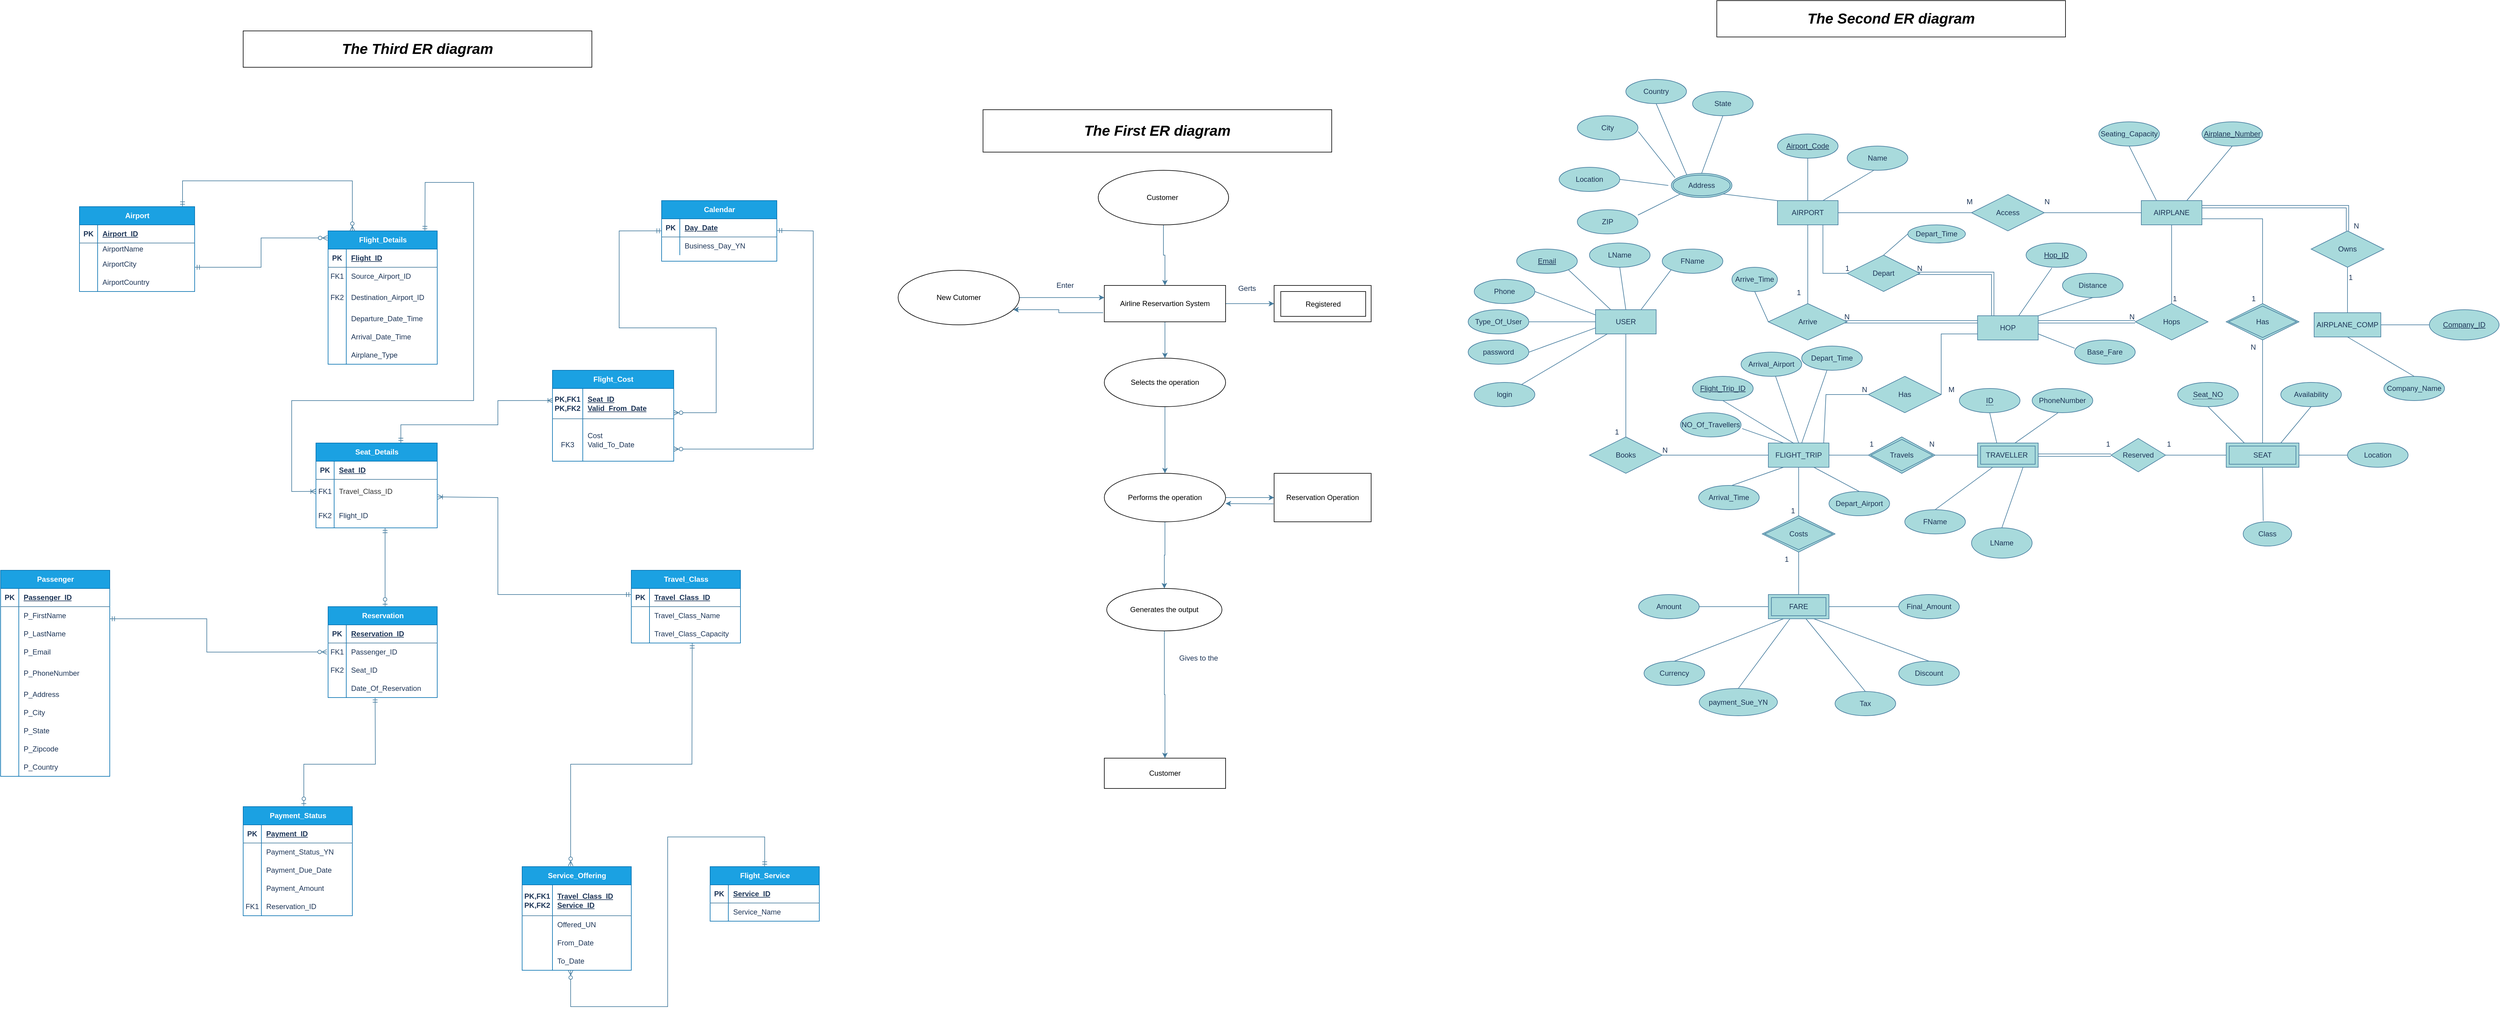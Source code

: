 <mxfile>
    <diagram id="prtHgNgQTEPvFCAcTncT" name="Page-1">
        <mxGraphModel dx="2766" dy="2813" grid="1" gridSize="10" guides="1" tooltips="1" connect="0" arrows="1" fold="1" page="1" pageScale="1" pageWidth="827" pageHeight="1169" background="none" math="0" shadow="0">
            <root>
                <mxCell id="0"/>
                <mxCell id="1" parent="0"/>
                <mxCell id="bTbu85uykv1qYZbqekr0-38" value="" style="edgeStyle=orthogonalEdgeStyle;rounded=0;orthogonalLoop=1;jettySize=auto;html=1;labelBackgroundColor=none;strokeColor=#457B9D;fontColor=default;" parent="1" source="bTbu85uykv1qYZbqekr0-2" target="bTbu85uykv1qYZbqekr0-8" edge="1">
                    <mxGeometry relative="1" as="geometry"/>
                </mxCell>
                <mxCell id="bTbu85uykv1qYZbqekr0-2" value="Customer&amp;nbsp;" style="ellipse;whiteSpace=wrap;html=1;labelBackgroundColor=none;" parent="1" vertex="1">
                    <mxGeometry x="350" y="20" width="215" height="90" as="geometry"/>
                </mxCell>
                <mxCell id="bTbu85uykv1qYZbqekr0-32" value="" style="edgeStyle=orthogonalEdgeStyle;rounded=0;orthogonalLoop=1;jettySize=auto;html=1;labelBackgroundColor=none;strokeColor=#457B9D;fontColor=default;" parent="1" source="bTbu85uykv1qYZbqekr0-3" target="bTbu85uykv1qYZbqekr0-8" edge="1">
                    <mxGeometry relative="1" as="geometry">
                        <Array as="points">
                            <mxPoint x="350" y="230"/>
                            <mxPoint x="350" y="230"/>
                        </Array>
                    </mxGeometry>
                </mxCell>
                <mxCell id="bTbu85uykv1qYZbqekr0-3" value="New Cutomer" style="ellipse;whiteSpace=wrap;html=1;labelBackgroundColor=none;" parent="1" vertex="1">
                    <mxGeometry x="20" y="185" width="200" height="90" as="geometry"/>
                </mxCell>
                <mxCell id="bTbu85uykv1qYZbqekr0-18" style="edgeStyle=orthogonalEdgeStyle;rounded=0;orthogonalLoop=1;jettySize=auto;html=1;exitX=0.5;exitY=1;exitDx=0;exitDy=0;entryX=0.5;entryY=0;entryDx=0;entryDy=0;labelBackgroundColor=none;strokeColor=#457B9D;fontColor=default;" parent="1" source="bTbu85uykv1qYZbqekr0-4" target="bTbu85uykv1qYZbqekr0-5" edge="1">
                    <mxGeometry relative="1" as="geometry"/>
                </mxCell>
                <mxCell id="bTbu85uykv1qYZbqekr0-4" value="Selects the operation" style="ellipse;whiteSpace=wrap;html=1;labelBackgroundColor=none;" parent="1" vertex="1">
                    <mxGeometry x="360" y="330" width="200" height="80" as="geometry"/>
                </mxCell>
                <mxCell id="bTbu85uykv1qYZbqekr0-24" value="" style="edgeStyle=orthogonalEdgeStyle;rounded=0;orthogonalLoop=1;jettySize=auto;html=1;labelBackgroundColor=none;strokeColor=#457B9D;fontColor=default;" parent="1" source="bTbu85uykv1qYZbqekr0-5" target="bTbu85uykv1qYZbqekr0-21" edge="1">
                    <mxGeometry relative="1" as="geometry"/>
                </mxCell>
                <mxCell id="bTbu85uykv1qYZbqekr0-26" value="" style="edgeStyle=orthogonalEdgeStyle;rounded=0;orthogonalLoop=1;jettySize=auto;html=1;labelBackgroundColor=none;strokeColor=#457B9D;fontColor=default;" parent="1" source="bTbu85uykv1qYZbqekr0-5" target="bTbu85uykv1qYZbqekr0-12" edge="1">
                    <mxGeometry relative="1" as="geometry">
                        <Array as="points">
                            <mxPoint x="600" y="560"/>
                            <mxPoint x="600" y="560"/>
                        </Array>
                    </mxGeometry>
                </mxCell>
                <mxCell id="bTbu85uykv1qYZbqekr0-5" value="Performs the operation" style="ellipse;whiteSpace=wrap;html=1;labelBackgroundColor=none;" parent="1" vertex="1">
                    <mxGeometry x="360" y="520" width="200" height="80" as="geometry"/>
                </mxCell>
                <mxCell id="bTbu85uykv1qYZbqekr0-10" value="" style="edgeStyle=orthogonalEdgeStyle;rounded=0;orthogonalLoop=1;jettySize=auto;html=1;labelBackgroundColor=none;strokeColor=#457B9D;fontColor=default;" parent="1" source="bTbu85uykv1qYZbqekr0-8" target="bTbu85uykv1qYZbqekr0-9" edge="1">
                    <mxGeometry relative="1" as="geometry"/>
                </mxCell>
                <mxCell id="bTbu85uykv1qYZbqekr0-17" style="edgeStyle=orthogonalEdgeStyle;rounded=0;orthogonalLoop=1;jettySize=auto;html=1;exitX=0.5;exitY=1;exitDx=0;exitDy=0;entryX=0.5;entryY=0;entryDx=0;entryDy=0;labelBackgroundColor=none;strokeColor=#457B9D;fontColor=default;" parent="1" source="bTbu85uykv1qYZbqekr0-8" target="bTbu85uykv1qYZbqekr0-4" edge="1">
                    <mxGeometry relative="1" as="geometry"/>
                </mxCell>
                <mxCell id="bTbu85uykv1qYZbqekr0-8" value="Airline Reservartion System" style="rounded=0;whiteSpace=wrap;html=1;labelBackgroundColor=none;" parent="1" vertex="1">
                    <mxGeometry x="360" y="210" width="200" height="60" as="geometry"/>
                </mxCell>
                <mxCell id="bTbu85uykv1qYZbqekr0-9" value="" style="whiteSpace=wrap;html=1;rounded=0;labelBackgroundColor=none;" parent="1" vertex="1">
                    <mxGeometry x="640" y="210" width="160" height="60" as="geometry"/>
                </mxCell>
                <mxCell id="bTbu85uykv1qYZbqekr0-11" value="Registered" style="rounded=0;whiteSpace=wrap;html=1;labelBackgroundColor=none;" parent="1" vertex="1">
                    <mxGeometry x="651" y="220" width="140" height="41" as="geometry"/>
                </mxCell>
                <mxCell id="bTbu85uykv1qYZbqekr0-12" value="Reservation Operation" style="rounded=0;whiteSpace=wrap;html=1;labelBackgroundColor=none;" parent="1" vertex="1">
                    <mxGeometry x="640" y="520" width="160" height="80" as="geometry"/>
                </mxCell>
                <mxCell id="bTbu85uykv1qYZbqekr0-19" value="Customer" style="rounded=0;whiteSpace=wrap;html=1;labelBackgroundColor=none;" parent="1" vertex="1">
                    <mxGeometry x="360" y="990" width="200" height="50" as="geometry"/>
                </mxCell>
                <mxCell id="bTbu85uykv1qYZbqekr0-25" value="" style="edgeStyle=orthogonalEdgeStyle;rounded=0;orthogonalLoop=1;jettySize=auto;html=1;labelBackgroundColor=none;strokeColor=#457B9D;fontColor=default;" parent="1" source="bTbu85uykv1qYZbqekr0-21" target="bTbu85uykv1qYZbqekr0-19" edge="1">
                    <mxGeometry relative="1" as="geometry"/>
                </mxCell>
                <mxCell id="bTbu85uykv1qYZbqekr0-21" value="Generates the output" style="ellipse;whiteSpace=wrap;html=1;labelBackgroundColor=none;" parent="1" vertex="1">
                    <mxGeometry x="364" y="710" width="190" height="70" as="geometry"/>
                </mxCell>
                <mxCell id="bTbu85uykv1qYZbqekr0-33" style="edgeStyle=orthogonalEdgeStyle;rounded=0;orthogonalLoop=1;jettySize=auto;html=1;exitX=0;exitY=0.75;exitDx=0;exitDy=0;labelBackgroundColor=none;strokeColor=#457B9D;fontColor=default;" parent="1" edge="1">
                    <mxGeometry relative="1" as="geometry">
                        <mxPoint x="358" y="255" as="sourcePoint"/>
                        <mxPoint x="210" y="250" as="targetPoint"/>
                        <Array as="points">
                            <mxPoint x="285" y="255"/>
                            <mxPoint x="285" y="250"/>
                        </Array>
                    </mxGeometry>
                </mxCell>
                <mxCell id="bTbu85uykv1qYZbqekr0-34" value="" style="endArrow=classic;html=1;rounded=0;entryX=1.006;entryY=0.746;entryDx=0;entryDy=0;entryPerimeter=0;exitX=0;exitY=0.75;exitDx=0;exitDy=0;labelBackgroundColor=none;strokeColor=#457B9D;fontColor=default;" parent="1" edge="1">
                    <mxGeometry width="50" height="50" relative="1" as="geometry">
                        <mxPoint x="638.8" y="570.32" as="sourcePoint"/>
                        <mxPoint x="560" y="570.0" as="targetPoint"/>
                        <Array as="points"/>
                    </mxGeometry>
                </mxCell>
                <mxCell id="bTbu85uykv1qYZbqekr0-35" value="Enter" style="text;html=1;align=center;verticalAlign=middle;resizable=0;points=[];autosize=1;strokeColor=none;fillColor=none;labelBackgroundColor=none;fontColor=#1D3557;" parent="1" vertex="1">
                    <mxGeometry x="270" y="195" width="50" height="30" as="geometry"/>
                </mxCell>
                <mxCell id="bTbu85uykv1qYZbqekr0-36" value="Gerts" style="text;html=1;align=center;verticalAlign=middle;resizable=0;points=[];autosize=1;strokeColor=none;fillColor=none;labelBackgroundColor=none;fontColor=#1D3557;" parent="1" vertex="1">
                    <mxGeometry x="570" y="200" width="50" height="30" as="geometry"/>
                </mxCell>
                <mxCell id="bTbu85uykv1qYZbqekr0-37" value="Gives to the" style="text;html=1;align=center;verticalAlign=middle;resizable=0;points=[];autosize=1;strokeColor=none;fillColor=none;labelBackgroundColor=none;fontColor=#1D3557;" parent="1" vertex="1">
                    <mxGeometry x="470" y="810" width="90" height="30" as="geometry"/>
                </mxCell>
                <mxCell id="J1Zsy6z8btEPPy3rvnn6-1" value="Airport" style="shape=table;startSize=30;container=1;collapsible=1;childLayout=tableLayout;fixedRows=1;rowLines=0;fontStyle=1;align=center;resizeLast=1;html=1;fillColor=#1ba1e2;fontColor=#ffffff;strokeColor=#006EAF;labelBackgroundColor=none;" parent="1" vertex="1">
                    <mxGeometry x="-1330" y="80" width="190" height="140" as="geometry"/>
                </mxCell>
                <mxCell id="J1Zsy6z8btEPPy3rvnn6-2" value="" style="shape=tableRow;horizontal=0;startSize=0;swimlaneHead=0;swimlaneBody=0;fillColor=none;collapsible=0;dropTarget=0;points=[[0,0.5],[1,0.5]];portConstraint=eastwest;top=0;left=0;right=0;bottom=1;labelBackgroundColor=none;strokeColor=#457B9D;fontColor=#1D3557;" parent="J1Zsy6z8btEPPy3rvnn6-1" vertex="1">
                    <mxGeometry y="30" width="190" height="30" as="geometry"/>
                </mxCell>
                <mxCell id="J1Zsy6z8btEPPy3rvnn6-3" value="PK" style="shape=partialRectangle;connectable=0;fillColor=none;top=0;left=0;bottom=0;right=0;fontStyle=1;overflow=hidden;whiteSpace=wrap;html=1;labelBackgroundColor=none;strokeColor=#457B9D;fontColor=#1D3557;" parent="J1Zsy6z8btEPPy3rvnn6-2" vertex="1">
                    <mxGeometry width="30" height="30" as="geometry">
                        <mxRectangle width="30" height="30" as="alternateBounds"/>
                    </mxGeometry>
                </mxCell>
                <mxCell id="J1Zsy6z8btEPPy3rvnn6-4" value="Airport_ID" style="shape=partialRectangle;connectable=0;fillColor=none;top=0;left=0;bottom=0;right=0;align=left;spacingLeft=6;fontStyle=5;overflow=hidden;whiteSpace=wrap;html=1;labelBackgroundColor=none;strokeColor=#457B9D;fontColor=#1D3557;" parent="J1Zsy6z8btEPPy3rvnn6-2" vertex="1">
                    <mxGeometry x="30" width="160" height="30" as="geometry">
                        <mxRectangle width="160" height="30" as="alternateBounds"/>
                    </mxGeometry>
                </mxCell>
                <mxCell id="J1Zsy6z8btEPPy3rvnn6-5" value="" style="shape=tableRow;horizontal=0;startSize=0;swimlaneHead=0;swimlaneBody=0;fillColor=none;collapsible=0;dropTarget=0;points=[[0,0.5],[1,0.5]];portConstraint=eastwest;top=0;left=0;right=0;bottom=0;labelBackgroundColor=none;strokeColor=#457B9D;fontColor=#1D3557;" parent="J1Zsy6z8btEPPy3rvnn6-1" vertex="1">
                    <mxGeometry y="60" width="190" height="20" as="geometry"/>
                </mxCell>
                <mxCell id="J1Zsy6z8btEPPy3rvnn6-6" value="" style="shape=partialRectangle;connectable=0;fillColor=none;top=0;left=0;bottom=0;right=0;editable=1;overflow=hidden;whiteSpace=wrap;html=1;labelBackgroundColor=none;strokeColor=#457B9D;fontColor=#1D3557;" parent="J1Zsy6z8btEPPy3rvnn6-5" vertex="1">
                    <mxGeometry width="30" height="20" as="geometry">
                        <mxRectangle width="30" height="20" as="alternateBounds"/>
                    </mxGeometry>
                </mxCell>
                <mxCell id="J1Zsy6z8btEPPy3rvnn6-7" value="AirportName" style="shape=partialRectangle;connectable=0;fillColor=none;top=0;left=0;bottom=0;right=0;align=left;spacingLeft=6;overflow=hidden;whiteSpace=wrap;html=1;labelBackgroundColor=none;strokeColor=#457B9D;fontColor=#1D3557;" parent="J1Zsy6z8btEPPy3rvnn6-5" vertex="1">
                    <mxGeometry x="30" width="160" height="20" as="geometry">
                        <mxRectangle width="160" height="20" as="alternateBounds"/>
                    </mxGeometry>
                </mxCell>
                <mxCell id="J1Zsy6z8btEPPy3rvnn6-8" value="" style="shape=tableRow;horizontal=0;startSize=0;swimlaneHead=0;swimlaneBody=0;fillColor=none;collapsible=0;dropTarget=0;points=[[0,0.5],[1,0.5]];portConstraint=eastwest;top=0;left=0;right=0;bottom=0;labelBackgroundColor=none;strokeColor=#457B9D;fontColor=#1D3557;" parent="J1Zsy6z8btEPPy3rvnn6-1" vertex="1">
                    <mxGeometry y="80" width="190" height="30" as="geometry"/>
                </mxCell>
                <mxCell id="J1Zsy6z8btEPPy3rvnn6-9" value="" style="shape=partialRectangle;connectable=0;fillColor=none;top=0;left=0;bottom=0;right=0;editable=1;overflow=hidden;whiteSpace=wrap;html=1;labelBackgroundColor=none;strokeColor=#457B9D;fontColor=#1D3557;" parent="J1Zsy6z8btEPPy3rvnn6-8" vertex="1">
                    <mxGeometry width="30" height="30" as="geometry">
                        <mxRectangle width="30" height="30" as="alternateBounds"/>
                    </mxGeometry>
                </mxCell>
                <mxCell id="J1Zsy6z8btEPPy3rvnn6-10" value="AirportCity" style="shape=partialRectangle;connectable=0;fillColor=none;top=0;left=0;bottom=0;right=0;align=left;spacingLeft=6;overflow=hidden;whiteSpace=wrap;html=1;labelBackgroundColor=none;strokeColor=#457B9D;fontColor=#1D3557;" parent="J1Zsy6z8btEPPy3rvnn6-8" vertex="1">
                    <mxGeometry x="30" width="160" height="30" as="geometry">
                        <mxRectangle width="160" height="30" as="alternateBounds"/>
                    </mxGeometry>
                </mxCell>
                <mxCell id="g8ojwEXrgFPtRHTycwO1-3" style="shape=tableRow;horizontal=0;startSize=0;swimlaneHead=0;swimlaneBody=0;fillColor=none;collapsible=0;dropTarget=0;points=[[0,0.5],[1,0.5]];portConstraint=eastwest;top=0;left=0;right=0;bottom=0;labelBackgroundColor=none;strokeColor=#457B9D;fontColor=#1D3557;" parent="J1Zsy6z8btEPPy3rvnn6-1" vertex="1">
                    <mxGeometry y="110" width="190" height="30" as="geometry"/>
                </mxCell>
                <mxCell id="g8ojwEXrgFPtRHTycwO1-4" style="shape=partialRectangle;connectable=0;fillColor=none;top=0;left=0;bottom=0;right=0;editable=1;overflow=hidden;whiteSpace=wrap;html=1;labelBackgroundColor=none;strokeColor=#457B9D;fontColor=#1D3557;" parent="g8ojwEXrgFPtRHTycwO1-3" vertex="1">
                    <mxGeometry width="30" height="30" as="geometry">
                        <mxRectangle width="30" height="30" as="alternateBounds"/>
                    </mxGeometry>
                </mxCell>
                <mxCell id="g8ojwEXrgFPtRHTycwO1-5" value="&lt;font&gt;AirportCountry&lt;/font&gt;" style="shape=partialRectangle;connectable=0;fillColor=none;top=0;left=0;bottom=0;right=0;align=left;spacingLeft=6;overflow=hidden;whiteSpace=wrap;html=1;labelBackgroundColor=none;strokeColor=#457B9D;fontColor=#1D3557;" parent="g8ojwEXrgFPtRHTycwO1-3" vertex="1">
                    <mxGeometry x="30" width="160" height="30" as="geometry">
                        <mxRectangle width="160" height="30" as="alternateBounds"/>
                    </mxGeometry>
                </mxCell>
                <mxCell id="J1Zsy6z8btEPPy3rvnn6-11" value="Flight_Details" style="shape=table;startSize=30;container=1;collapsible=1;childLayout=tableLayout;fixedRows=1;rowLines=0;fontStyle=1;align=center;resizeLast=1;html=1;fillColor=#1ba1e2;fontColor=#ffffff;strokeColor=#006EAF;labelBackgroundColor=none;" parent="1" vertex="1">
                    <mxGeometry x="-920" y="120" width="180" height="220" as="geometry"/>
                </mxCell>
                <mxCell id="J1Zsy6z8btEPPy3rvnn6-12" value="" style="shape=tableRow;horizontal=0;startSize=0;swimlaneHead=0;swimlaneBody=0;fillColor=none;collapsible=0;dropTarget=0;points=[[0,0.5],[1,0.5]];portConstraint=eastwest;top=0;left=0;right=0;bottom=1;labelBackgroundColor=none;strokeColor=#457B9D;fontColor=#1D3557;" parent="J1Zsy6z8btEPPy3rvnn6-11" vertex="1">
                    <mxGeometry y="30" width="180" height="30" as="geometry"/>
                </mxCell>
                <mxCell id="J1Zsy6z8btEPPy3rvnn6-13" value="PK" style="shape=partialRectangle;connectable=0;fillColor=none;top=0;left=0;bottom=0;right=0;fontStyle=1;overflow=hidden;whiteSpace=wrap;html=1;labelBackgroundColor=none;strokeColor=#457B9D;fontColor=#1D3557;" parent="J1Zsy6z8btEPPy3rvnn6-12" vertex="1">
                    <mxGeometry width="30" height="30" as="geometry">
                        <mxRectangle width="30" height="30" as="alternateBounds"/>
                    </mxGeometry>
                </mxCell>
                <mxCell id="J1Zsy6z8btEPPy3rvnn6-14" value="Flight_ID" style="shape=partialRectangle;connectable=0;fillColor=none;top=0;left=0;bottom=0;right=0;align=left;spacingLeft=6;fontStyle=5;overflow=hidden;whiteSpace=wrap;html=1;labelBackgroundColor=none;strokeColor=#457B9D;fontColor=#1D3557;" parent="J1Zsy6z8btEPPy3rvnn6-12" vertex="1">
                    <mxGeometry x="30" width="150" height="30" as="geometry">
                        <mxRectangle width="150" height="30" as="alternateBounds"/>
                    </mxGeometry>
                </mxCell>
                <mxCell id="J1Zsy6z8btEPPy3rvnn6-15" value="" style="shape=tableRow;horizontal=0;startSize=0;swimlaneHead=0;swimlaneBody=0;fillColor=none;collapsible=0;dropTarget=0;points=[[0,0.5],[1,0.5]];portConstraint=eastwest;top=0;left=0;right=0;bottom=0;labelBackgroundColor=none;strokeColor=#457B9D;fontColor=#1D3557;" parent="J1Zsy6z8btEPPy3rvnn6-11" vertex="1">
                    <mxGeometry y="60" width="180" height="30" as="geometry"/>
                </mxCell>
                <mxCell id="J1Zsy6z8btEPPy3rvnn6-16" value="FK1" style="shape=partialRectangle;connectable=0;fillColor=none;top=0;left=0;bottom=0;right=0;editable=1;overflow=hidden;whiteSpace=wrap;html=1;labelBackgroundColor=none;strokeColor=#457B9D;fontColor=#1D3557;" parent="J1Zsy6z8btEPPy3rvnn6-15" vertex="1">
                    <mxGeometry width="30" height="30" as="geometry">
                        <mxRectangle width="30" height="30" as="alternateBounds"/>
                    </mxGeometry>
                </mxCell>
                <mxCell id="J1Zsy6z8btEPPy3rvnn6-17" value="Source_Airport_ID" style="shape=partialRectangle;connectable=0;fillColor=none;top=0;left=0;bottom=0;right=0;align=left;spacingLeft=6;overflow=hidden;whiteSpace=wrap;html=1;labelBackgroundColor=none;strokeColor=#457B9D;fontColor=#1D3557;" parent="J1Zsy6z8btEPPy3rvnn6-15" vertex="1">
                    <mxGeometry x="30" width="150" height="30" as="geometry">
                        <mxRectangle width="150" height="30" as="alternateBounds"/>
                    </mxGeometry>
                </mxCell>
                <mxCell id="J1Zsy6z8btEPPy3rvnn6-18" value="" style="shape=tableRow;horizontal=0;startSize=0;swimlaneHead=0;swimlaneBody=0;fillColor=none;collapsible=0;dropTarget=0;points=[[0,0.5],[1,0.5]];portConstraint=eastwest;top=0;left=0;right=0;bottom=0;labelBackgroundColor=none;strokeColor=#457B9D;fontColor=#1D3557;" parent="J1Zsy6z8btEPPy3rvnn6-11" vertex="1">
                    <mxGeometry y="90" width="180" height="40" as="geometry"/>
                </mxCell>
                <mxCell id="J1Zsy6z8btEPPy3rvnn6-19" value="FK2" style="shape=partialRectangle;connectable=0;fillColor=none;top=0;left=0;bottom=0;right=0;editable=1;overflow=hidden;whiteSpace=wrap;html=1;labelBackgroundColor=none;strokeColor=#457B9D;fontColor=#1D3557;" parent="J1Zsy6z8btEPPy3rvnn6-18" vertex="1">
                    <mxGeometry width="30" height="40" as="geometry">
                        <mxRectangle width="30" height="40" as="alternateBounds"/>
                    </mxGeometry>
                </mxCell>
                <mxCell id="J1Zsy6z8btEPPy3rvnn6-20" value="Destination_Airport_ID" style="shape=partialRectangle;connectable=0;fillColor=none;top=0;left=0;bottom=0;right=0;align=left;spacingLeft=6;overflow=hidden;whiteSpace=wrap;html=1;labelBackgroundColor=none;strokeColor=#457B9D;fontColor=#1D3557;" parent="J1Zsy6z8btEPPy3rvnn6-18" vertex="1">
                    <mxGeometry x="30" width="150" height="40" as="geometry">
                        <mxRectangle width="150" height="40" as="alternateBounds"/>
                    </mxGeometry>
                </mxCell>
                <mxCell id="J1Zsy6z8btEPPy3rvnn6-21" value="" style="shape=tableRow;horizontal=0;startSize=0;swimlaneHead=0;swimlaneBody=0;fillColor=none;collapsible=0;dropTarget=0;points=[[0,0.5],[1,0.5]];portConstraint=eastwest;top=0;left=0;right=0;bottom=0;labelBackgroundColor=none;strokeColor=#457B9D;fontColor=#1D3557;" parent="J1Zsy6z8btEPPy3rvnn6-11" vertex="1">
                    <mxGeometry y="130" width="180" height="30" as="geometry"/>
                </mxCell>
                <mxCell id="J1Zsy6z8btEPPy3rvnn6-22" value="" style="shape=partialRectangle;connectable=0;fillColor=none;top=0;left=0;bottom=0;right=0;editable=1;overflow=hidden;whiteSpace=wrap;html=1;labelBackgroundColor=none;strokeColor=#457B9D;fontColor=#1D3557;" parent="J1Zsy6z8btEPPy3rvnn6-21" vertex="1">
                    <mxGeometry width="30" height="30" as="geometry">
                        <mxRectangle width="30" height="30" as="alternateBounds"/>
                    </mxGeometry>
                </mxCell>
                <mxCell id="J1Zsy6z8btEPPy3rvnn6-23" value="Departure_Date_Time" style="shape=partialRectangle;connectable=0;fillColor=none;top=0;left=0;bottom=0;right=0;align=left;spacingLeft=6;overflow=hidden;whiteSpace=wrap;html=1;labelBackgroundColor=none;strokeColor=#457B9D;fontColor=#1D3557;" parent="J1Zsy6z8btEPPy3rvnn6-21" vertex="1">
                    <mxGeometry x="30" width="150" height="30" as="geometry">
                        <mxRectangle width="150" height="30" as="alternateBounds"/>
                    </mxGeometry>
                </mxCell>
                <mxCell id="J1Zsy6z8btEPPy3rvnn6-24" style="shape=tableRow;horizontal=0;startSize=0;swimlaneHead=0;swimlaneBody=0;fillColor=none;collapsible=0;dropTarget=0;points=[[0,0.5],[1,0.5]];portConstraint=eastwest;top=0;left=0;right=0;bottom=0;labelBackgroundColor=none;strokeColor=#457B9D;fontColor=#1D3557;" parent="J1Zsy6z8btEPPy3rvnn6-11" vertex="1">
                    <mxGeometry y="160" width="180" height="30" as="geometry"/>
                </mxCell>
                <mxCell id="J1Zsy6z8btEPPy3rvnn6-25" style="shape=partialRectangle;connectable=0;fillColor=none;top=0;left=0;bottom=0;right=0;editable=1;overflow=hidden;whiteSpace=wrap;html=1;labelBackgroundColor=none;strokeColor=#457B9D;fontColor=#1D3557;" parent="J1Zsy6z8btEPPy3rvnn6-24" vertex="1">
                    <mxGeometry width="30" height="30" as="geometry">
                        <mxRectangle width="30" height="30" as="alternateBounds"/>
                    </mxGeometry>
                </mxCell>
                <mxCell id="J1Zsy6z8btEPPy3rvnn6-26" value="Arrival_Date_Time" style="shape=partialRectangle;connectable=0;fillColor=none;top=0;left=0;bottom=0;right=0;align=left;spacingLeft=6;overflow=hidden;whiteSpace=wrap;html=1;labelBackgroundColor=none;strokeColor=#457B9D;fontColor=#1D3557;" parent="J1Zsy6z8btEPPy3rvnn6-24" vertex="1">
                    <mxGeometry x="30" width="150" height="30" as="geometry">
                        <mxRectangle width="150" height="30" as="alternateBounds"/>
                    </mxGeometry>
                </mxCell>
                <mxCell id="g8ojwEXrgFPtRHTycwO1-6" style="shape=tableRow;horizontal=0;startSize=0;swimlaneHead=0;swimlaneBody=0;fillColor=none;collapsible=0;dropTarget=0;points=[[0,0.5],[1,0.5]];portConstraint=eastwest;top=0;left=0;right=0;bottom=0;labelBackgroundColor=none;strokeColor=#457B9D;fontColor=#1D3557;" parent="J1Zsy6z8btEPPy3rvnn6-11" vertex="1">
                    <mxGeometry y="190" width="180" height="30" as="geometry"/>
                </mxCell>
                <mxCell id="g8ojwEXrgFPtRHTycwO1-7" style="shape=partialRectangle;connectable=0;fillColor=none;top=0;left=0;bottom=0;right=0;editable=1;overflow=hidden;whiteSpace=wrap;html=1;labelBackgroundColor=none;strokeColor=#457B9D;fontColor=#1D3557;" parent="g8ojwEXrgFPtRHTycwO1-6" vertex="1">
                    <mxGeometry width="30" height="30" as="geometry">
                        <mxRectangle width="30" height="30" as="alternateBounds"/>
                    </mxGeometry>
                </mxCell>
                <mxCell id="g8ojwEXrgFPtRHTycwO1-8" value="Airplane_Type" style="shape=partialRectangle;connectable=0;fillColor=none;top=0;left=0;bottom=0;right=0;align=left;spacingLeft=6;overflow=hidden;whiteSpace=wrap;html=1;labelBackgroundColor=none;strokeColor=#457B9D;fontColor=#1D3557;" parent="g8ojwEXrgFPtRHTycwO1-6" vertex="1">
                    <mxGeometry x="30" width="150" height="30" as="geometry">
                        <mxRectangle width="150" height="30" as="alternateBounds"/>
                    </mxGeometry>
                </mxCell>
                <mxCell id="XDC1g_R-5amsgsJcSVQO-21" value="&lt;h1&gt;&lt;i&gt;&lt;font style=&quot;color: light-dark(rgb(0, 0, 0), rgb(102, 178, 255));&quot;&gt;The First ER diagram&lt;/font&gt;&lt;/i&gt;&lt;/h1&gt;" style="rounded=0;whiteSpace=wrap;html=1;labelBackgroundColor=none;" parent="1" vertex="1">
                    <mxGeometry x="160" y="-80" width="575" height="70" as="geometry"/>
                </mxCell>
                <mxCell id="g8ojwEXrgFPtRHTycwO1-9" value="Seat_Details" style="shape=table;startSize=30;container=1;collapsible=1;childLayout=tableLayout;fixedRows=1;rowLines=0;fontStyle=1;align=center;resizeLast=1;html=1;fillColor=#1ba1e2;fontColor=#ffffff;strokeColor=#006EAF;labelBackgroundColor=none;" parent="1" vertex="1">
                    <mxGeometry x="-940" y="470" width="200" height="140" as="geometry"/>
                </mxCell>
                <mxCell id="g8ojwEXrgFPtRHTycwO1-10" value="" style="shape=tableRow;horizontal=0;startSize=0;swimlaneHead=0;swimlaneBody=0;fillColor=none;collapsible=0;dropTarget=0;points=[[0,0.5],[1,0.5]];portConstraint=eastwest;top=0;left=0;right=0;bottom=1;labelBackgroundColor=none;strokeColor=#457B9D;fontColor=#1D3557;" parent="g8ojwEXrgFPtRHTycwO1-9" vertex="1">
                    <mxGeometry y="30" width="200" height="30" as="geometry"/>
                </mxCell>
                <mxCell id="g8ojwEXrgFPtRHTycwO1-11" value="PK" style="shape=partialRectangle;connectable=0;fillColor=none;top=0;left=0;bottom=0;right=0;fontStyle=1;overflow=hidden;whiteSpace=wrap;html=1;labelBackgroundColor=none;strokeColor=#457B9D;fontColor=#1D3557;" parent="g8ojwEXrgFPtRHTycwO1-10" vertex="1">
                    <mxGeometry width="30" height="30" as="geometry">
                        <mxRectangle width="30" height="30" as="alternateBounds"/>
                    </mxGeometry>
                </mxCell>
                <mxCell id="g8ojwEXrgFPtRHTycwO1-12" value="Seat_ID" style="shape=partialRectangle;connectable=0;fillColor=none;top=0;left=0;bottom=0;right=0;align=left;spacingLeft=6;fontStyle=5;overflow=hidden;whiteSpace=wrap;html=1;labelBackgroundColor=none;strokeColor=#457B9D;fontColor=#1D3557;" parent="g8ojwEXrgFPtRHTycwO1-10" vertex="1">
                    <mxGeometry x="30" width="170" height="30" as="geometry">
                        <mxRectangle width="170" height="30" as="alternateBounds"/>
                    </mxGeometry>
                </mxCell>
                <mxCell id="g8ojwEXrgFPtRHTycwO1-13" value="" style="shape=tableRow;horizontal=0;startSize=0;swimlaneHead=0;swimlaneBody=0;fillColor=none;collapsible=0;dropTarget=0;points=[[0,0.5],[1,0.5]];portConstraint=eastwest;top=0;left=0;right=0;bottom=0;labelBackgroundColor=none;strokeColor=#457B9D;fontColor=#1D3557;" parent="g8ojwEXrgFPtRHTycwO1-9" vertex="1">
                    <mxGeometry y="60" width="200" height="40" as="geometry"/>
                </mxCell>
                <mxCell id="g8ojwEXrgFPtRHTycwO1-14" value="FK1" style="shape=partialRectangle;connectable=0;fillColor=none;top=0;left=0;bottom=0;right=0;editable=1;overflow=hidden;whiteSpace=wrap;html=1;labelBackgroundColor=none;strokeColor=#457B9D;fontColor=#1D3557;" parent="g8ojwEXrgFPtRHTycwO1-13" vertex="1">
                    <mxGeometry width="30" height="40" as="geometry">
                        <mxRectangle width="30" height="40" as="alternateBounds"/>
                    </mxGeometry>
                </mxCell>
                <mxCell id="g8ojwEXrgFPtRHTycwO1-15" value="&lt;font style=&quot;color: rgb(51, 51, 51);&quot;&gt;Travel_Class_ID&lt;/font&gt;" style="shape=partialRectangle;connectable=0;fillColor=none;top=0;left=0;bottom=0;right=0;align=left;spacingLeft=6;overflow=hidden;whiteSpace=wrap;html=1;labelBackgroundColor=none;strokeColor=#457B9D;fontColor=#1D3557;" parent="g8ojwEXrgFPtRHTycwO1-13" vertex="1">
                    <mxGeometry x="30" width="170" height="40" as="geometry">
                        <mxRectangle width="170" height="40" as="alternateBounds"/>
                    </mxGeometry>
                </mxCell>
                <mxCell id="g8ojwEXrgFPtRHTycwO1-16" value="" style="shape=tableRow;horizontal=0;startSize=0;swimlaneHead=0;swimlaneBody=0;fillColor=none;collapsible=0;dropTarget=0;points=[[0,0.5],[1,0.5]];portConstraint=eastwest;top=0;left=0;right=0;bottom=0;labelBackgroundColor=none;strokeColor=#457B9D;fontColor=#1D3557;" parent="g8ojwEXrgFPtRHTycwO1-9" vertex="1">
                    <mxGeometry y="100" width="200" height="40" as="geometry"/>
                </mxCell>
                <mxCell id="g8ojwEXrgFPtRHTycwO1-17" value="FK2" style="shape=partialRectangle;connectable=0;fillColor=none;top=0;left=0;bottom=0;right=0;editable=1;overflow=hidden;whiteSpace=wrap;html=1;labelBackgroundColor=none;strokeColor=#457B9D;fontColor=#1D3557;" parent="g8ojwEXrgFPtRHTycwO1-16" vertex="1">
                    <mxGeometry width="30" height="40" as="geometry">
                        <mxRectangle width="30" height="40" as="alternateBounds"/>
                    </mxGeometry>
                </mxCell>
                <mxCell id="g8ojwEXrgFPtRHTycwO1-18" value="Flight_ID" style="shape=partialRectangle;connectable=0;fillColor=none;top=0;left=0;bottom=0;right=0;align=left;spacingLeft=6;overflow=hidden;whiteSpace=wrap;html=1;labelBackgroundColor=none;strokeColor=#457B9D;fontColor=#1D3557;" parent="g8ojwEXrgFPtRHTycwO1-16" vertex="1">
                    <mxGeometry x="30" width="170" height="40" as="geometry">
                        <mxRectangle width="170" height="40" as="alternateBounds"/>
                    </mxGeometry>
                </mxCell>
                <mxCell id="g8ojwEXrgFPtRHTycwO1-22" value="Reservation" style="shape=table;startSize=30;container=1;collapsible=1;childLayout=tableLayout;fixedRows=1;rowLines=0;fontStyle=1;align=center;resizeLast=1;html=1;fillColor=#1ba1e2;fontColor=#ffffff;strokeColor=#006EAF;labelBackgroundColor=none;" parent="1" vertex="1">
                    <mxGeometry x="-920" y="740" width="180" height="150" as="geometry"/>
                </mxCell>
                <mxCell id="g8ojwEXrgFPtRHTycwO1-23" value="" style="shape=tableRow;horizontal=0;startSize=0;swimlaneHead=0;swimlaneBody=0;fillColor=none;collapsible=0;dropTarget=0;points=[[0,0.5],[1,0.5]];portConstraint=eastwest;top=0;left=0;right=0;bottom=1;labelBackgroundColor=none;strokeColor=#457B9D;fontColor=#1D3557;" parent="g8ojwEXrgFPtRHTycwO1-22" vertex="1">
                    <mxGeometry y="30" width="180" height="30" as="geometry"/>
                </mxCell>
                <mxCell id="g8ojwEXrgFPtRHTycwO1-24" value="PK" style="shape=partialRectangle;connectable=0;fillColor=none;top=0;left=0;bottom=0;right=0;fontStyle=1;overflow=hidden;whiteSpace=wrap;html=1;labelBackgroundColor=none;strokeColor=#457B9D;fontColor=#1D3557;" parent="g8ojwEXrgFPtRHTycwO1-23" vertex="1">
                    <mxGeometry width="30" height="30" as="geometry">
                        <mxRectangle width="30" height="30" as="alternateBounds"/>
                    </mxGeometry>
                </mxCell>
                <mxCell id="g8ojwEXrgFPtRHTycwO1-25" value="Reservation_ID" style="shape=partialRectangle;connectable=0;fillColor=none;top=0;left=0;bottom=0;right=0;align=left;spacingLeft=6;fontStyle=5;overflow=hidden;whiteSpace=wrap;html=1;labelBackgroundColor=none;strokeColor=#457B9D;fontColor=#1D3557;" parent="g8ojwEXrgFPtRHTycwO1-23" vertex="1">
                    <mxGeometry x="30" width="150" height="30" as="geometry">
                        <mxRectangle width="150" height="30" as="alternateBounds"/>
                    </mxGeometry>
                </mxCell>
                <mxCell id="g8ojwEXrgFPtRHTycwO1-26" value="" style="shape=tableRow;horizontal=0;startSize=0;swimlaneHead=0;swimlaneBody=0;fillColor=none;collapsible=0;dropTarget=0;points=[[0,0.5],[1,0.5]];portConstraint=eastwest;top=0;left=0;right=0;bottom=0;labelBackgroundColor=none;strokeColor=#457B9D;fontColor=#1D3557;" parent="g8ojwEXrgFPtRHTycwO1-22" vertex="1">
                    <mxGeometry y="60" width="180" height="30" as="geometry"/>
                </mxCell>
                <mxCell id="g8ojwEXrgFPtRHTycwO1-27" value="FK1" style="shape=partialRectangle;connectable=0;fillColor=none;top=0;left=0;bottom=0;right=0;editable=1;overflow=hidden;whiteSpace=wrap;html=1;labelBackgroundColor=none;strokeColor=#457B9D;fontColor=#1D3557;" parent="g8ojwEXrgFPtRHTycwO1-26" vertex="1">
                    <mxGeometry width="30" height="30" as="geometry">
                        <mxRectangle width="30" height="30" as="alternateBounds"/>
                    </mxGeometry>
                </mxCell>
                <mxCell id="g8ojwEXrgFPtRHTycwO1-28" value="Passenger_ID" style="shape=partialRectangle;connectable=0;fillColor=none;top=0;left=0;bottom=0;right=0;align=left;spacingLeft=6;overflow=hidden;whiteSpace=wrap;html=1;labelBackgroundColor=none;strokeColor=#457B9D;fontColor=#1D3557;" parent="g8ojwEXrgFPtRHTycwO1-26" vertex="1">
                    <mxGeometry x="30" width="150" height="30" as="geometry">
                        <mxRectangle width="150" height="30" as="alternateBounds"/>
                    </mxGeometry>
                </mxCell>
                <mxCell id="g8ojwEXrgFPtRHTycwO1-29" value="" style="shape=tableRow;horizontal=0;startSize=0;swimlaneHead=0;swimlaneBody=0;fillColor=none;collapsible=0;dropTarget=0;points=[[0,0.5],[1,0.5]];portConstraint=eastwest;top=0;left=0;right=0;bottom=0;labelBackgroundColor=none;strokeColor=#457B9D;fontColor=#1D3557;" parent="g8ojwEXrgFPtRHTycwO1-22" vertex="1">
                    <mxGeometry y="90" width="180" height="30" as="geometry"/>
                </mxCell>
                <mxCell id="g8ojwEXrgFPtRHTycwO1-30" value="FK2" style="shape=partialRectangle;connectable=0;fillColor=none;top=0;left=0;bottom=0;right=0;editable=1;overflow=hidden;whiteSpace=wrap;html=1;labelBackgroundColor=none;strokeColor=#457B9D;fontColor=#1D3557;" parent="g8ojwEXrgFPtRHTycwO1-29" vertex="1">
                    <mxGeometry width="30" height="30" as="geometry">
                        <mxRectangle width="30" height="30" as="alternateBounds"/>
                    </mxGeometry>
                </mxCell>
                <mxCell id="g8ojwEXrgFPtRHTycwO1-31" value="Seat_ID" style="shape=partialRectangle;connectable=0;fillColor=none;top=0;left=0;bottom=0;right=0;align=left;spacingLeft=6;overflow=hidden;whiteSpace=wrap;html=1;labelBackgroundColor=none;strokeColor=#457B9D;fontColor=#1D3557;" parent="g8ojwEXrgFPtRHTycwO1-29" vertex="1">
                    <mxGeometry x="30" width="150" height="30" as="geometry">
                        <mxRectangle width="150" height="30" as="alternateBounds"/>
                    </mxGeometry>
                </mxCell>
                <mxCell id="g8ojwEXrgFPtRHTycwO1-32" value="" style="shape=tableRow;horizontal=0;startSize=0;swimlaneHead=0;swimlaneBody=0;fillColor=none;collapsible=0;dropTarget=0;points=[[0,0.5],[1,0.5]];portConstraint=eastwest;top=0;left=0;right=0;bottom=0;labelBackgroundColor=none;strokeColor=#457B9D;fontColor=#1D3557;" parent="g8ojwEXrgFPtRHTycwO1-22" vertex="1">
                    <mxGeometry y="120" width="180" height="30" as="geometry"/>
                </mxCell>
                <mxCell id="g8ojwEXrgFPtRHTycwO1-33" value="" style="shape=partialRectangle;connectable=0;fillColor=none;top=0;left=0;bottom=0;right=0;editable=1;overflow=hidden;whiteSpace=wrap;html=1;labelBackgroundColor=none;strokeColor=#457B9D;fontColor=#1D3557;" parent="g8ojwEXrgFPtRHTycwO1-32" vertex="1">
                    <mxGeometry width="30" height="30" as="geometry">
                        <mxRectangle width="30" height="30" as="alternateBounds"/>
                    </mxGeometry>
                </mxCell>
                <mxCell id="g8ojwEXrgFPtRHTycwO1-34" value="Date_Of_Reservation" style="shape=partialRectangle;connectable=0;fillColor=none;top=0;left=0;bottom=0;right=0;align=left;spacingLeft=6;overflow=hidden;whiteSpace=wrap;html=1;labelBackgroundColor=none;strokeColor=#457B9D;fontColor=#1D3557;" parent="g8ojwEXrgFPtRHTycwO1-32" vertex="1">
                    <mxGeometry x="30" width="150" height="30" as="geometry">
                        <mxRectangle width="150" height="30" as="alternateBounds"/>
                    </mxGeometry>
                </mxCell>
                <mxCell id="g8ojwEXrgFPtRHTycwO1-35" value="Passenger" style="shape=table;startSize=30;container=1;collapsible=1;childLayout=tableLayout;fixedRows=1;rowLines=0;fontStyle=1;align=center;resizeLast=1;html=1;fillColor=#1ba1e2;fontColor=#ffffff;strokeColor=#006EAF;labelBackgroundColor=none;" parent="1" vertex="1">
                    <mxGeometry x="-1460" y="680" width="180" height="340.0" as="geometry"/>
                </mxCell>
                <mxCell id="g8ojwEXrgFPtRHTycwO1-36" value="" style="shape=tableRow;horizontal=0;startSize=0;swimlaneHead=0;swimlaneBody=0;fillColor=none;collapsible=0;dropTarget=0;points=[[0,0.5],[1,0.5]];portConstraint=eastwest;top=0;left=0;right=0;bottom=1;labelBackgroundColor=none;strokeColor=#457B9D;fontColor=#1D3557;" parent="g8ojwEXrgFPtRHTycwO1-35" vertex="1">
                    <mxGeometry y="30" width="180" height="30" as="geometry"/>
                </mxCell>
                <mxCell id="g8ojwEXrgFPtRHTycwO1-37" value="PK" style="shape=partialRectangle;connectable=0;fillColor=none;top=0;left=0;bottom=0;right=0;fontStyle=1;overflow=hidden;whiteSpace=wrap;html=1;labelBackgroundColor=none;strokeColor=#457B9D;fontColor=#1D3557;" parent="g8ojwEXrgFPtRHTycwO1-36" vertex="1">
                    <mxGeometry width="30" height="30" as="geometry">
                        <mxRectangle width="30" height="30" as="alternateBounds"/>
                    </mxGeometry>
                </mxCell>
                <mxCell id="g8ojwEXrgFPtRHTycwO1-38" value="Passenger_ID" style="shape=partialRectangle;connectable=0;fillColor=none;top=0;left=0;bottom=0;right=0;align=left;spacingLeft=6;fontStyle=5;overflow=hidden;whiteSpace=wrap;html=1;labelBackgroundColor=none;strokeColor=#457B9D;fontColor=#1D3557;" parent="g8ojwEXrgFPtRHTycwO1-36" vertex="1">
                    <mxGeometry x="30" width="150" height="30" as="geometry">
                        <mxRectangle width="150" height="30" as="alternateBounds"/>
                    </mxGeometry>
                </mxCell>
                <mxCell id="g8ojwEXrgFPtRHTycwO1-39" value="" style="shape=tableRow;horizontal=0;startSize=0;swimlaneHead=0;swimlaneBody=0;fillColor=none;collapsible=0;dropTarget=0;points=[[0,0.5],[1,0.5]];portConstraint=eastwest;top=0;left=0;right=0;bottom=0;labelBackgroundColor=none;strokeColor=#457B9D;fontColor=#1D3557;" parent="g8ojwEXrgFPtRHTycwO1-35" vertex="1">
                    <mxGeometry y="60" width="180" height="30" as="geometry"/>
                </mxCell>
                <mxCell id="g8ojwEXrgFPtRHTycwO1-40" value="" style="shape=partialRectangle;connectable=0;fillColor=none;top=0;left=0;bottom=0;right=0;editable=1;overflow=hidden;whiteSpace=wrap;html=1;labelBackgroundColor=none;strokeColor=#457B9D;fontColor=#1D3557;" parent="g8ojwEXrgFPtRHTycwO1-39" vertex="1">
                    <mxGeometry width="30" height="30" as="geometry">
                        <mxRectangle width="30" height="30" as="alternateBounds"/>
                    </mxGeometry>
                </mxCell>
                <mxCell id="g8ojwEXrgFPtRHTycwO1-41" value="P_FirstName" style="shape=partialRectangle;connectable=0;fillColor=none;top=0;left=0;bottom=0;right=0;align=left;spacingLeft=6;overflow=hidden;whiteSpace=wrap;html=1;labelBackgroundColor=none;strokeColor=#457B9D;fontColor=#1D3557;" parent="g8ojwEXrgFPtRHTycwO1-39" vertex="1">
                    <mxGeometry x="30" width="150" height="30" as="geometry">
                        <mxRectangle width="150" height="30" as="alternateBounds"/>
                    </mxGeometry>
                </mxCell>
                <mxCell id="g8ojwEXrgFPtRHTycwO1-42" value="" style="shape=tableRow;horizontal=0;startSize=0;swimlaneHead=0;swimlaneBody=0;fillColor=none;collapsible=0;dropTarget=0;points=[[0,0.5],[1,0.5]];portConstraint=eastwest;top=0;left=0;right=0;bottom=0;labelBackgroundColor=none;strokeColor=#457B9D;fontColor=#1D3557;" parent="g8ojwEXrgFPtRHTycwO1-35" vertex="1">
                    <mxGeometry y="90" width="180" height="30" as="geometry"/>
                </mxCell>
                <mxCell id="g8ojwEXrgFPtRHTycwO1-43" value="" style="shape=partialRectangle;connectable=0;fillColor=none;top=0;left=0;bottom=0;right=0;editable=1;overflow=hidden;whiteSpace=wrap;html=1;labelBackgroundColor=none;strokeColor=#457B9D;fontColor=#1D3557;" parent="g8ojwEXrgFPtRHTycwO1-42" vertex="1">
                    <mxGeometry width="30" height="30" as="geometry">
                        <mxRectangle width="30" height="30" as="alternateBounds"/>
                    </mxGeometry>
                </mxCell>
                <mxCell id="g8ojwEXrgFPtRHTycwO1-44" value="P_LastName" style="shape=partialRectangle;connectable=0;fillColor=none;top=0;left=0;bottom=0;right=0;align=left;spacingLeft=6;overflow=hidden;whiteSpace=wrap;html=1;labelBackgroundColor=none;strokeColor=#457B9D;fontColor=#1D3557;" parent="g8ojwEXrgFPtRHTycwO1-42" vertex="1">
                    <mxGeometry x="30" width="150" height="30" as="geometry">
                        <mxRectangle width="150" height="30" as="alternateBounds"/>
                    </mxGeometry>
                </mxCell>
                <mxCell id="g8ojwEXrgFPtRHTycwO1-45" value="" style="shape=tableRow;horizontal=0;startSize=0;swimlaneHead=0;swimlaneBody=0;fillColor=none;collapsible=0;dropTarget=0;points=[[0,0.5],[1,0.5]];portConstraint=eastwest;top=0;left=0;right=0;bottom=0;labelBackgroundColor=none;strokeColor=#457B9D;fontColor=#1D3557;" parent="g8ojwEXrgFPtRHTycwO1-35" vertex="1">
                    <mxGeometry y="120" width="180" height="30" as="geometry"/>
                </mxCell>
                <mxCell id="g8ojwEXrgFPtRHTycwO1-46" value="" style="shape=partialRectangle;connectable=0;fillColor=none;top=0;left=0;bottom=0;right=0;editable=1;overflow=hidden;whiteSpace=wrap;html=1;labelBackgroundColor=none;strokeColor=#457B9D;fontColor=#1D3557;" parent="g8ojwEXrgFPtRHTycwO1-45" vertex="1">
                    <mxGeometry width="30" height="30" as="geometry">
                        <mxRectangle width="30" height="30" as="alternateBounds"/>
                    </mxGeometry>
                </mxCell>
                <mxCell id="g8ojwEXrgFPtRHTycwO1-47" value="P_Email" style="shape=partialRectangle;connectable=0;fillColor=none;top=0;left=0;bottom=0;right=0;align=left;spacingLeft=6;overflow=hidden;whiteSpace=wrap;html=1;labelBackgroundColor=none;strokeColor=#457B9D;fontColor=#1D3557;" parent="g8ojwEXrgFPtRHTycwO1-45" vertex="1">
                    <mxGeometry x="30" width="150" height="30" as="geometry">
                        <mxRectangle width="150" height="30" as="alternateBounds"/>
                    </mxGeometry>
                </mxCell>
                <mxCell id="g8ojwEXrgFPtRHTycwO1-51" style="shape=tableRow;horizontal=0;startSize=0;swimlaneHead=0;swimlaneBody=0;fillColor=none;collapsible=0;dropTarget=0;points=[[0,0.5],[1,0.5]];portConstraint=eastwest;top=0;left=0;right=0;bottom=0;labelBackgroundColor=none;strokeColor=#457B9D;fontColor=#1D3557;" parent="g8ojwEXrgFPtRHTycwO1-35" vertex="1">
                    <mxGeometry y="150" width="180" height="40" as="geometry"/>
                </mxCell>
                <mxCell id="g8ojwEXrgFPtRHTycwO1-52" style="shape=partialRectangle;connectable=0;fillColor=none;top=0;left=0;bottom=0;right=0;editable=1;overflow=hidden;whiteSpace=wrap;html=1;labelBackgroundColor=none;strokeColor=#457B9D;fontColor=#1D3557;" parent="g8ojwEXrgFPtRHTycwO1-51" vertex="1">
                    <mxGeometry width="30" height="40" as="geometry">
                        <mxRectangle width="30" height="40" as="alternateBounds"/>
                    </mxGeometry>
                </mxCell>
                <mxCell id="g8ojwEXrgFPtRHTycwO1-53" value="P_PhoneNumber" style="shape=partialRectangle;connectable=0;fillColor=none;top=0;left=0;bottom=0;right=0;align=left;spacingLeft=6;overflow=hidden;whiteSpace=wrap;html=1;labelBackgroundColor=none;strokeColor=#457B9D;fontColor=#1D3557;" parent="g8ojwEXrgFPtRHTycwO1-51" vertex="1">
                    <mxGeometry x="30" width="150" height="40" as="geometry">
                        <mxRectangle width="150" height="40" as="alternateBounds"/>
                    </mxGeometry>
                </mxCell>
                <mxCell id="g8ojwEXrgFPtRHTycwO1-48" style="shape=tableRow;horizontal=0;startSize=0;swimlaneHead=0;swimlaneBody=0;fillColor=none;collapsible=0;dropTarget=0;points=[[0,0.5],[1,0.5]];portConstraint=eastwest;top=0;left=0;right=0;bottom=0;labelBackgroundColor=none;strokeColor=#457B9D;fontColor=#1D3557;" parent="g8ojwEXrgFPtRHTycwO1-35" vertex="1">
                    <mxGeometry y="190" width="180" height="30" as="geometry"/>
                </mxCell>
                <mxCell id="g8ojwEXrgFPtRHTycwO1-49" style="shape=partialRectangle;connectable=0;fillColor=none;top=0;left=0;bottom=0;right=0;editable=1;overflow=hidden;whiteSpace=wrap;html=1;labelBackgroundColor=none;strokeColor=#457B9D;fontColor=#1D3557;" parent="g8ojwEXrgFPtRHTycwO1-48" vertex="1">
                    <mxGeometry width="30" height="30" as="geometry">
                        <mxRectangle width="30" height="30" as="alternateBounds"/>
                    </mxGeometry>
                </mxCell>
                <mxCell id="g8ojwEXrgFPtRHTycwO1-50" value="P_Address" style="shape=partialRectangle;connectable=0;fillColor=none;top=0;left=0;bottom=0;right=0;align=left;spacingLeft=6;overflow=hidden;whiteSpace=wrap;html=1;labelBackgroundColor=none;strokeColor=#457B9D;fontColor=#1D3557;" parent="g8ojwEXrgFPtRHTycwO1-48" vertex="1">
                    <mxGeometry x="30" width="150" height="30" as="geometry">
                        <mxRectangle width="150" height="30" as="alternateBounds"/>
                    </mxGeometry>
                </mxCell>
                <mxCell id="g8ojwEXrgFPtRHTycwO1-57" style="shape=tableRow;horizontal=0;startSize=0;swimlaneHead=0;swimlaneBody=0;fillColor=none;collapsible=0;dropTarget=0;points=[[0,0.5],[1,0.5]];portConstraint=eastwest;top=0;left=0;right=0;bottom=0;labelBackgroundColor=none;strokeColor=#457B9D;fontColor=#1D3557;" parent="g8ojwEXrgFPtRHTycwO1-35" vertex="1">
                    <mxGeometry y="220" width="180" height="30" as="geometry"/>
                </mxCell>
                <mxCell id="g8ojwEXrgFPtRHTycwO1-58" style="shape=partialRectangle;connectable=0;fillColor=none;top=0;left=0;bottom=0;right=0;editable=1;overflow=hidden;whiteSpace=wrap;html=1;labelBackgroundColor=none;strokeColor=#457B9D;fontColor=#1D3557;" parent="g8ojwEXrgFPtRHTycwO1-57" vertex="1">
                    <mxGeometry width="30" height="30" as="geometry">
                        <mxRectangle width="30" height="30" as="alternateBounds"/>
                    </mxGeometry>
                </mxCell>
                <mxCell id="g8ojwEXrgFPtRHTycwO1-59" value="P_City" style="shape=partialRectangle;connectable=0;fillColor=none;top=0;left=0;bottom=0;right=0;align=left;spacingLeft=6;overflow=hidden;whiteSpace=wrap;html=1;labelBackgroundColor=none;strokeColor=#457B9D;fontColor=#1D3557;" parent="g8ojwEXrgFPtRHTycwO1-57" vertex="1">
                    <mxGeometry x="30" width="150" height="30" as="geometry">
                        <mxRectangle width="150" height="30" as="alternateBounds"/>
                    </mxGeometry>
                </mxCell>
                <mxCell id="g8ojwEXrgFPtRHTycwO1-54" style="shape=tableRow;horizontal=0;startSize=0;swimlaneHead=0;swimlaneBody=0;fillColor=none;collapsible=0;dropTarget=0;points=[[0,0.5],[1,0.5]];portConstraint=eastwest;top=0;left=0;right=0;bottom=0;labelBackgroundColor=none;strokeColor=#457B9D;fontColor=#1D3557;" parent="g8ojwEXrgFPtRHTycwO1-35" vertex="1">
                    <mxGeometry y="250" width="180" height="30" as="geometry"/>
                </mxCell>
                <mxCell id="g8ojwEXrgFPtRHTycwO1-55" style="shape=partialRectangle;connectable=0;fillColor=none;top=0;left=0;bottom=0;right=0;editable=1;overflow=hidden;whiteSpace=wrap;html=1;labelBackgroundColor=none;strokeColor=#457B9D;fontColor=#1D3557;" parent="g8ojwEXrgFPtRHTycwO1-54" vertex="1">
                    <mxGeometry width="30" height="30" as="geometry">
                        <mxRectangle width="30" height="30" as="alternateBounds"/>
                    </mxGeometry>
                </mxCell>
                <mxCell id="g8ojwEXrgFPtRHTycwO1-56" value="P_State" style="shape=partialRectangle;connectable=0;fillColor=none;top=0;left=0;bottom=0;right=0;align=left;spacingLeft=6;overflow=hidden;whiteSpace=wrap;html=1;labelBackgroundColor=none;strokeColor=#457B9D;fontColor=#1D3557;" parent="g8ojwEXrgFPtRHTycwO1-54" vertex="1">
                    <mxGeometry x="30" width="150" height="30" as="geometry">
                        <mxRectangle width="150" height="30" as="alternateBounds"/>
                    </mxGeometry>
                </mxCell>
                <mxCell id="g8ojwEXrgFPtRHTycwO1-60" style="shape=tableRow;horizontal=0;startSize=0;swimlaneHead=0;swimlaneBody=0;fillColor=none;collapsible=0;dropTarget=0;points=[[0,0.5],[1,0.5]];portConstraint=eastwest;top=0;left=0;right=0;bottom=0;labelBackgroundColor=none;strokeColor=#457B9D;fontColor=#1D3557;" parent="g8ojwEXrgFPtRHTycwO1-35" vertex="1">
                    <mxGeometry y="280" width="180" height="30" as="geometry"/>
                </mxCell>
                <mxCell id="g8ojwEXrgFPtRHTycwO1-61" style="shape=partialRectangle;connectable=0;fillColor=none;top=0;left=0;bottom=0;right=0;editable=1;overflow=hidden;whiteSpace=wrap;html=1;labelBackgroundColor=none;strokeColor=#457B9D;fontColor=#1D3557;" parent="g8ojwEXrgFPtRHTycwO1-60" vertex="1">
                    <mxGeometry width="30" height="30" as="geometry">
                        <mxRectangle width="30" height="30" as="alternateBounds"/>
                    </mxGeometry>
                </mxCell>
                <mxCell id="g8ojwEXrgFPtRHTycwO1-62" value="P_Zipcode" style="shape=partialRectangle;connectable=0;fillColor=none;top=0;left=0;bottom=0;right=0;align=left;spacingLeft=6;overflow=hidden;whiteSpace=wrap;html=1;labelBackgroundColor=none;strokeColor=#457B9D;fontColor=#1D3557;" parent="g8ojwEXrgFPtRHTycwO1-60" vertex="1">
                    <mxGeometry x="30" width="150" height="30" as="geometry">
                        <mxRectangle width="150" height="30" as="alternateBounds"/>
                    </mxGeometry>
                </mxCell>
                <mxCell id="g8ojwEXrgFPtRHTycwO1-63" style="shape=tableRow;horizontal=0;startSize=0;swimlaneHead=0;swimlaneBody=0;fillColor=none;collapsible=0;dropTarget=0;points=[[0,0.5],[1,0.5]];portConstraint=eastwest;top=0;left=0;right=0;bottom=0;labelBackgroundColor=none;strokeColor=#457B9D;fontColor=#1D3557;" parent="g8ojwEXrgFPtRHTycwO1-35" vertex="1">
                    <mxGeometry y="310" width="180" height="30" as="geometry"/>
                </mxCell>
                <mxCell id="g8ojwEXrgFPtRHTycwO1-64" style="shape=partialRectangle;connectable=0;fillColor=none;top=0;left=0;bottom=0;right=0;editable=1;overflow=hidden;whiteSpace=wrap;html=1;labelBackgroundColor=none;strokeColor=#457B9D;fontColor=#1D3557;" parent="g8ojwEXrgFPtRHTycwO1-63" vertex="1">
                    <mxGeometry width="30" height="30" as="geometry">
                        <mxRectangle width="30" height="30" as="alternateBounds"/>
                    </mxGeometry>
                </mxCell>
                <mxCell id="g8ojwEXrgFPtRHTycwO1-65" value="P_Country" style="shape=partialRectangle;connectable=0;fillColor=none;top=0;left=0;bottom=0;right=0;align=left;spacingLeft=6;overflow=hidden;whiteSpace=wrap;html=1;labelBackgroundColor=none;strokeColor=#457B9D;fontColor=#1D3557;" parent="g8ojwEXrgFPtRHTycwO1-63" vertex="1">
                    <mxGeometry x="30" width="150" height="30" as="geometry">
                        <mxRectangle width="150" height="30" as="alternateBounds"/>
                    </mxGeometry>
                </mxCell>
                <mxCell id="g8ojwEXrgFPtRHTycwO1-66" value="Payment_Status" style="shape=table;startSize=30;container=1;collapsible=1;childLayout=tableLayout;fixedRows=1;rowLines=0;fontStyle=1;align=center;resizeLast=1;html=1;fillColor=#1ba1e2;fontColor=#ffffff;strokeColor=#006EAF;labelBackgroundColor=none;" parent="1" vertex="1">
                    <mxGeometry x="-1060" y="1070" width="180" height="180" as="geometry"/>
                </mxCell>
                <mxCell id="g8ojwEXrgFPtRHTycwO1-67" value="" style="shape=tableRow;horizontal=0;startSize=0;swimlaneHead=0;swimlaneBody=0;fillColor=none;collapsible=0;dropTarget=0;points=[[0,0.5],[1,0.5]];portConstraint=eastwest;top=0;left=0;right=0;bottom=1;labelBackgroundColor=none;strokeColor=#457B9D;fontColor=#1D3557;" parent="g8ojwEXrgFPtRHTycwO1-66" vertex="1">
                    <mxGeometry y="30" width="180" height="30" as="geometry"/>
                </mxCell>
                <mxCell id="g8ojwEXrgFPtRHTycwO1-68" value="PK" style="shape=partialRectangle;connectable=0;fillColor=none;top=0;left=0;bottom=0;right=0;fontStyle=1;overflow=hidden;whiteSpace=wrap;html=1;labelBackgroundColor=none;strokeColor=#457B9D;fontColor=#1D3557;" parent="g8ojwEXrgFPtRHTycwO1-67" vertex="1">
                    <mxGeometry width="30" height="30" as="geometry">
                        <mxRectangle width="30" height="30" as="alternateBounds"/>
                    </mxGeometry>
                </mxCell>
                <mxCell id="g8ojwEXrgFPtRHTycwO1-69" value="Payment_ID" style="shape=partialRectangle;connectable=0;fillColor=none;top=0;left=0;bottom=0;right=0;align=left;spacingLeft=6;fontStyle=5;overflow=hidden;whiteSpace=wrap;html=1;labelBackgroundColor=none;strokeColor=#457B9D;fontColor=#1D3557;" parent="g8ojwEXrgFPtRHTycwO1-67" vertex="1">
                    <mxGeometry x="30" width="150" height="30" as="geometry">
                        <mxRectangle width="150" height="30" as="alternateBounds"/>
                    </mxGeometry>
                </mxCell>
                <mxCell id="g8ojwEXrgFPtRHTycwO1-70" value="" style="shape=tableRow;horizontal=0;startSize=0;swimlaneHead=0;swimlaneBody=0;fillColor=none;collapsible=0;dropTarget=0;points=[[0,0.5],[1,0.5]];portConstraint=eastwest;top=0;left=0;right=0;bottom=0;labelBackgroundColor=none;strokeColor=#457B9D;fontColor=#1D3557;" parent="g8ojwEXrgFPtRHTycwO1-66" vertex="1">
                    <mxGeometry y="60" width="180" height="30" as="geometry"/>
                </mxCell>
                <mxCell id="g8ojwEXrgFPtRHTycwO1-71" value="" style="shape=partialRectangle;connectable=0;fillColor=none;top=0;left=0;bottom=0;right=0;editable=1;overflow=hidden;whiteSpace=wrap;html=1;labelBackgroundColor=none;strokeColor=#457B9D;fontColor=#1D3557;" parent="g8ojwEXrgFPtRHTycwO1-70" vertex="1">
                    <mxGeometry width="30" height="30" as="geometry">
                        <mxRectangle width="30" height="30" as="alternateBounds"/>
                    </mxGeometry>
                </mxCell>
                <mxCell id="g8ojwEXrgFPtRHTycwO1-72" value="Payment_Status_YN" style="shape=partialRectangle;connectable=0;fillColor=none;top=0;left=0;bottom=0;right=0;align=left;spacingLeft=6;overflow=hidden;whiteSpace=wrap;html=1;labelBackgroundColor=none;strokeColor=#457B9D;fontColor=#1D3557;" parent="g8ojwEXrgFPtRHTycwO1-70" vertex="1">
                    <mxGeometry x="30" width="150" height="30" as="geometry">
                        <mxRectangle width="150" height="30" as="alternateBounds"/>
                    </mxGeometry>
                </mxCell>
                <mxCell id="g8ojwEXrgFPtRHTycwO1-73" value="" style="shape=tableRow;horizontal=0;startSize=0;swimlaneHead=0;swimlaneBody=0;fillColor=none;collapsible=0;dropTarget=0;points=[[0,0.5],[1,0.5]];portConstraint=eastwest;top=0;left=0;right=0;bottom=0;labelBackgroundColor=none;strokeColor=#457B9D;fontColor=#1D3557;" parent="g8ojwEXrgFPtRHTycwO1-66" vertex="1">
                    <mxGeometry y="90" width="180" height="30" as="geometry"/>
                </mxCell>
                <mxCell id="g8ojwEXrgFPtRHTycwO1-74" value="" style="shape=partialRectangle;connectable=0;fillColor=none;top=0;left=0;bottom=0;right=0;editable=1;overflow=hidden;whiteSpace=wrap;html=1;labelBackgroundColor=none;strokeColor=#457B9D;fontColor=#1D3557;" parent="g8ojwEXrgFPtRHTycwO1-73" vertex="1">
                    <mxGeometry width="30" height="30" as="geometry">
                        <mxRectangle width="30" height="30" as="alternateBounds"/>
                    </mxGeometry>
                </mxCell>
                <mxCell id="g8ojwEXrgFPtRHTycwO1-75" value="Payment_Due_Date" style="shape=partialRectangle;connectable=0;fillColor=none;top=0;left=0;bottom=0;right=0;align=left;spacingLeft=6;overflow=hidden;whiteSpace=wrap;html=1;labelBackgroundColor=none;strokeColor=#457B9D;fontColor=#1D3557;" parent="g8ojwEXrgFPtRHTycwO1-73" vertex="1">
                    <mxGeometry x="30" width="150" height="30" as="geometry">
                        <mxRectangle width="150" height="30" as="alternateBounds"/>
                    </mxGeometry>
                </mxCell>
                <mxCell id="g8ojwEXrgFPtRHTycwO1-76" value="" style="shape=tableRow;horizontal=0;startSize=0;swimlaneHead=0;swimlaneBody=0;fillColor=none;collapsible=0;dropTarget=0;points=[[0,0.5],[1,0.5]];portConstraint=eastwest;top=0;left=0;right=0;bottom=0;labelBackgroundColor=none;strokeColor=#457B9D;fontColor=#1D3557;" parent="g8ojwEXrgFPtRHTycwO1-66" vertex="1">
                    <mxGeometry y="120" width="180" height="30" as="geometry"/>
                </mxCell>
                <mxCell id="g8ojwEXrgFPtRHTycwO1-77" value="" style="shape=partialRectangle;connectable=0;fillColor=none;top=0;left=0;bottom=0;right=0;editable=1;overflow=hidden;whiteSpace=wrap;html=1;labelBackgroundColor=none;strokeColor=#457B9D;fontColor=#1D3557;" parent="g8ojwEXrgFPtRHTycwO1-76" vertex="1">
                    <mxGeometry width="30" height="30" as="geometry">
                        <mxRectangle width="30" height="30" as="alternateBounds"/>
                    </mxGeometry>
                </mxCell>
                <mxCell id="g8ojwEXrgFPtRHTycwO1-78" value="Payment_Amount" style="shape=partialRectangle;connectable=0;fillColor=none;top=0;left=0;bottom=0;right=0;align=left;spacingLeft=6;overflow=hidden;whiteSpace=wrap;html=1;labelBackgroundColor=none;strokeColor=#457B9D;fontColor=#1D3557;" parent="g8ojwEXrgFPtRHTycwO1-76" vertex="1">
                    <mxGeometry x="30" width="150" height="30" as="geometry">
                        <mxRectangle width="150" height="30" as="alternateBounds"/>
                    </mxGeometry>
                </mxCell>
                <mxCell id="IXy6tgzgP0XGfWNyuIcs-1" style="shape=tableRow;horizontal=0;startSize=0;swimlaneHead=0;swimlaneBody=0;fillColor=none;collapsible=0;dropTarget=0;points=[[0,0.5],[1,0.5]];portConstraint=eastwest;top=0;left=0;right=0;bottom=0;labelBackgroundColor=none;strokeColor=#457B9D;fontColor=#1D3557;" parent="g8ojwEXrgFPtRHTycwO1-66" vertex="1">
                    <mxGeometry y="150" width="180" height="30" as="geometry"/>
                </mxCell>
                <mxCell id="IXy6tgzgP0XGfWNyuIcs-2" value="FK1" style="shape=partialRectangle;connectable=0;fillColor=none;top=0;left=0;bottom=0;right=0;editable=1;overflow=hidden;whiteSpace=wrap;html=1;labelBackgroundColor=none;strokeColor=#457B9D;fontColor=#1D3557;" parent="IXy6tgzgP0XGfWNyuIcs-1" vertex="1">
                    <mxGeometry width="30" height="30" as="geometry">
                        <mxRectangle width="30" height="30" as="alternateBounds"/>
                    </mxGeometry>
                </mxCell>
                <mxCell id="IXy6tgzgP0XGfWNyuIcs-3" value="Reservation_ID" style="shape=partialRectangle;connectable=0;fillColor=none;top=0;left=0;bottom=0;right=0;align=left;spacingLeft=6;overflow=hidden;whiteSpace=wrap;html=1;labelBackgroundColor=none;strokeColor=#457B9D;fontColor=#1D3557;" parent="IXy6tgzgP0XGfWNyuIcs-1" vertex="1">
                    <mxGeometry x="30" width="150" height="30" as="geometry">
                        <mxRectangle width="150" height="30" as="alternateBounds"/>
                    </mxGeometry>
                </mxCell>
                <mxCell id="IXy6tgzgP0XGfWNyuIcs-4" value="Calendar" style="shape=table;startSize=30;container=1;collapsible=1;childLayout=tableLayout;fixedRows=1;rowLines=0;fontStyle=1;align=center;resizeLast=1;html=1;fillColor=#1ba1e2;fontColor=#ffffff;strokeColor=#006EAF;labelBackgroundColor=none;" parent="1" vertex="1">
                    <mxGeometry x="-370" y="70" width="190" height="100" as="geometry"/>
                </mxCell>
                <mxCell id="IXy6tgzgP0XGfWNyuIcs-5" value="" style="shape=tableRow;horizontal=0;startSize=0;swimlaneHead=0;swimlaneBody=0;fillColor=none;collapsible=0;dropTarget=0;points=[[0,0.5],[1,0.5]];portConstraint=eastwest;top=0;left=0;right=0;bottom=1;labelBackgroundColor=none;strokeColor=#457B9D;fontColor=#1D3557;" parent="IXy6tgzgP0XGfWNyuIcs-4" vertex="1">
                    <mxGeometry y="30" width="190" height="30" as="geometry"/>
                </mxCell>
                <mxCell id="IXy6tgzgP0XGfWNyuIcs-6" value="PK" style="shape=partialRectangle;connectable=0;fillColor=none;top=0;left=0;bottom=0;right=0;fontStyle=1;overflow=hidden;whiteSpace=wrap;html=1;labelBackgroundColor=none;strokeColor=#457B9D;fontColor=#1D3557;" parent="IXy6tgzgP0XGfWNyuIcs-5" vertex="1">
                    <mxGeometry width="30" height="30" as="geometry">
                        <mxRectangle width="30" height="30" as="alternateBounds"/>
                    </mxGeometry>
                </mxCell>
                <mxCell id="IXy6tgzgP0XGfWNyuIcs-7" value="Day_Date" style="shape=partialRectangle;connectable=0;fillColor=none;top=0;left=0;bottom=0;right=0;align=left;spacingLeft=6;fontStyle=5;overflow=hidden;whiteSpace=wrap;html=1;labelBackgroundColor=none;strokeColor=#457B9D;fontColor=#1D3557;" parent="IXy6tgzgP0XGfWNyuIcs-5" vertex="1">
                    <mxGeometry x="30" width="160" height="30" as="geometry">
                        <mxRectangle width="160" height="30" as="alternateBounds"/>
                    </mxGeometry>
                </mxCell>
                <mxCell id="IXy6tgzgP0XGfWNyuIcs-8" value="" style="shape=tableRow;horizontal=0;startSize=0;swimlaneHead=0;swimlaneBody=0;fillColor=none;collapsible=0;dropTarget=0;points=[[0,0.5],[1,0.5]];portConstraint=eastwest;top=0;left=0;right=0;bottom=0;labelBackgroundColor=none;strokeColor=#457B9D;fontColor=#1D3557;" parent="IXy6tgzgP0XGfWNyuIcs-4" vertex="1">
                    <mxGeometry y="60" width="190" height="30" as="geometry"/>
                </mxCell>
                <mxCell id="IXy6tgzgP0XGfWNyuIcs-9" value="" style="shape=partialRectangle;connectable=0;fillColor=none;top=0;left=0;bottom=0;right=0;editable=1;overflow=hidden;whiteSpace=wrap;html=1;labelBackgroundColor=none;strokeColor=#457B9D;fontColor=#1D3557;" parent="IXy6tgzgP0XGfWNyuIcs-8" vertex="1">
                    <mxGeometry width="30" height="30" as="geometry">
                        <mxRectangle width="30" height="30" as="alternateBounds"/>
                    </mxGeometry>
                </mxCell>
                <mxCell id="IXy6tgzgP0XGfWNyuIcs-10" value="Business_Day_YN" style="shape=partialRectangle;connectable=0;fillColor=none;top=0;left=0;bottom=0;right=0;align=left;spacingLeft=6;overflow=hidden;whiteSpace=wrap;html=1;labelBackgroundColor=none;strokeColor=#457B9D;fontColor=#1D3557;" parent="IXy6tgzgP0XGfWNyuIcs-8" vertex="1">
                    <mxGeometry x="30" width="160" height="30" as="geometry">
                        <mxRectangle width="160" height="30" as="alternateBounds"/>
                    </mxGeometry>
                </mxCell>
                <mxCell id="IXy6tgzgP0XGfWNyuIcs-17" value="Flight_Cost" style="shape=table;startSize=30;container=1;collapsible=1;childLayout=tableLayout;fixedRows=1;rowLines=0;fontStyle=1;align=center;resizeLast=1;html=1;fillColor=#1ba1e2;fontColor=#ffffff;strokeColor=#006EAF;labelBackgroundColor=none;" parent="1" vertex="1">
                    <mxGeometry x="-550" y="350" width="200" height="150" as="geometry"/>
                </mxCell>
                <mxCell id="IXy6tgzgP0XGfWNyuIcs-18" value="" style="shape=tableRow;horizontal=0;startSize=0;swimlaneHead=0;swimlaneBody=0;fillColor=none;collapsible=0;dropTarget=0;points=[[0,0.5],[1,0.5]];portConstraint=eastwest;top=0;left=0;right=0;bottom=1;labelBackgroundColor=none;strokeColor=#457B9D;fontColor=#1D3557;" parent="IXy6tgzgP0XGfWNyuIcs-17" vertex="1">
                    <mxGeometry y="30" width="200" height="50" as="geometry"/>
                </mxCell>
                <mxCell id="IXy6tgzgP0XGfWNyuIcs-19" value="PK,FK1&lt;div&gt;PK,FK2&lt;/div&gt;" style="shape=partialRectangle;connectable=0;fillColor=none;top=0;left=0;bottom=0;right=0;fontStyle=1;overflow=hidden;whiteSpace=wrap;html=1;labelBackgroundColor=none;strokeColor=#457B9D;fontColor=#1D3557;" parent="IXy6tgzgP0XGfWNyuIcs-18" vertex="1">
                    <mxGeometry width="50" height="50" as="geometry">
                        <mxRectangle width="50" height="50" as="alternateBounds"/>
                    </mxGeometry>
                </mxCell>
                <mxCell id="IXy6tgzgP0XGfWNyuIcs-20" value="Seat_ID&lt;div&gt;Valid_From_Date&lt;/div&gt;" style="shape=partialRectangle;connectable=0;fillColor=none;top=0;left=0;bottom=0;right=0;align=left;spacingLeft=6;fontStyle=5;overflow=hidden;whiteSpace=wrap;html=1;labelBackgroundColor=none;strokeColor=#457B9D;fontColor=#1D3557;" parent="IXy6tgzgP0XGfWNyuIcs-18" vertex="1">
                    <mxGeometry x="50" width="150" height="50" as="geometry">
                        <mxRectangle width="150" height="50" as="alternateBounds"/>
                    </mxGeometry>
                </mxCell>
                <mxCell id="IXy6tgzgP0XGfWNyuIcs-21" value="" style="shape=tableRow;horizontal=0;startSize=0;swimlaneHead=0;swimlaneBody=0;fillColor=none;collapsible=0;dropTarget=0;points=[[0,0.5],[1,0.5]];portConstraint=eastwest;top=0;left=0;right=0;bottom=0;labelBackgroundColor=none;strokeColor=#457B9D;fontColor=#1D3557;" parent="IXy6tgzgP0XGfWNyuIcs-17" vertex="1">
                    <mxGeometry y="80" width="200" height="70" as="geometry"/>
                </mxCell>
                <mxCell id="IXy6tgzgP0XGfWNyuIcs-22" value="&lt;div&gt;&lt;br&gt;&lt;/div&gt;&lt;div&gt;FK3&lt;/div&gt;" style="shape=partialRectangle;connectable=0;fillColor=none;top=0;left=0;bottom=0;right=0;editable=1;overflow=hidden;whiteSpace=wrap;html=1;labelBackgroundColor=none;strokeColor=#457B9D;fontColor=#1D3557;" parent="IXy6tgzgP0XGfWNyuIcs-21" vertex="1">
                    <mxGeometry width="50" height="70" as="geometry">
                        <mxRectangle width="50" height="70" as="alternateBounds"/>
                    </mxGeometry>
                </mxCell>
                <mxCell id="IXy6tgzgP0XGfWNyuIcs-23" value="Cost&lt;div&gt;Valid_To_Date&lt;/div&gt;" style="shape=partialRectangle;connectable=0;fillColor=none;top=0;left=0;bottom=0;right=0;align=left;spacingLeft=6;overflow=hidden;whiteSpace=wrap;html=1;labelBackgroundColor=none;strokeColor=#457B9D;fontColor=#1D3557;" parent="IXy6tgzgP0XGfWNyuIcs-21" vertex="1">
                    <mxGeometry x="50" width="150" height="70" as="geometry">
                        <mxRectangle width="150" height="70" as="alternateBounds"/>
                    </mxGeometry>
                </mxCell>
                <mxCell id="IXy6tgzgP0XGfWNyuIcs-30" value="Travel_Class" style="shape=table;startSize=30;container=1;collapsible=1;childLayout=tableLayout;fixedRows=1;rowLines=0;fontStyle=1;align=center;resizeLast=1;html=1;fillColor=#1ba1e2;fontColor=#ffffff;strokeColor=#006EAF;labelBackgroundColor=none;" parent="1" vertex="1">
                    <mxGeometry x="-420" y="680" width="180" height="120" as="geometry"/>
                </mxCell>
                <mxCell id="IXy6tgzgP0XGfWNyuIcs-31" value="" style="shape=tableRow;horizontal=0;startSize=0;swimlaneHead=0;swimlaneBody=0;fillColor=none;collapsible=0;dropTarget=0;points=[[0,0.5],[1,0.5]];portConstraint=eastwest;top=0;left=0;right=0;bottom=1;labelBackgroundColor=none;strokeColor=#457B9D;fontColor=#1D3557;" parent="IXy6tgzgP0XGfWNyuIcs-30" vertex="1">
                    <mxGeometry y="30" width="180" height="30" as="geometry"/>
                </mxCell>
                <mxCell id="IXy6tgzgP0XGfWNyuIcs-32" value="PK" style="shape=partialRectangle;connectable=0;fillColor=none;top=0;left=0;bottom=0;right=0;fontStyle=1;overflow=hidden;whiteSpace=wrap;html=1;labelBackgroundColor=none;strokeColor=#457B9D;fontColor=#1D3557;" parent="IXy6tgzgP0XGfWNyuIcs-31" vertex="1">
                    <mxGeometry width="30" height="30" as="geometry">
                        <mxRectangle width="30" height="30" as="alternateBounds"/>
                    </mxGeometry>
                </mxCell>
                <mxCell id="IXy6tgzgP0XGfWNyuIcs-33" value="Travel_Class_ID" style="shape=partialRectangle;connectable=0;fillColor=none;top=0;left=0;bottom=0;right=0;align=left;spacingLeft=6;fontStyle=5;overflow=hidden;whiteSpace=wrap;html=1;labelBackgroundColor=none;strokeColor=#457B9D;fontColor=#1D3557;" parent="IXy6tgzgP0XGfWNyuIcs-31" vertex="1">
                    <mxGeometry x="30" width="150" height="30" as="geometry">
                        <mxRectangle width="150" height="30" as="alternateBounds"/>
                    </mxGeometry>
                </mxCell>
                <mxCell id="IXy6tgzgP0XGfWNyuIcs-34" value="" style="shape=tableRow;horizontal=0;startSize=0;swimlaneHead=0;swimlaneBody=0;fillColor=none;collapsible=0;dropTarget=0;points=[[0,0.5],[1,0.5]];portConstraint=eastwest;top=0;left=0;right=0;bottom=0;labelBackgroundColor=none;strokeColor=#457B9D;fontColor=#1D3557;" parent="IXy6tgzgP0XGfWNyuIcs-30" vertex="1">
                    <mxGeometry y="60" width="180" height="30" as="geometry"/>
                </mxCell>
                <mxCell id="IXy6tgzgP0XGfWNyuIcs-35" value="" style="shape=partialRectangle;connectable=0;fillColor=none;top=0;left=0;bottom=0;right=0;editable=1;overflow=hidden;whiteSpace=wrap;html=1;labelBackgroundColor=none;strokeColor=#457B9D;fontColor=#1D3557;" parent="IXy6tgzgP0XGfWNyuIcs-34" vertex="1">
                    <mxGeometry width="30" height="30" as="geometry">
                        <mxRectangle width="30" height="30" as="alternateBounds"/>
                    </mxGeometry>
                </mxCell>
                <mxCell id="IXy6tgzgP0XGfWNyuIcs-36" value="Travel_Class_Name" style="shape=partialRectangle;connectable=0;fillColor=none;top=0;left=0;bottom=0;right=0;align=left;spacingLeft=6;overflow=hidden;whiteSpace=wrap;html=1;labelBackgroundColor=none;strokeColor=#457B9D;fontColor=#1D3557;" parent="IXy6tgzgP0XGfWNyuIcs-34" vertex="1">
                    <mxGeometry x="30" width="150" height="30" as="geometry">
                        <mxRectangle width="150" height="30" as="alternateBounds"/>
                    </mxGeometry>
                </mxCell>
                <mxCell id="IXy6tgzgP0XGfWNyuIcs-37" value="" style="shape=tableRow;horizontal=0;startSize=0;swimlaneHead=0;swimlaneBody=0;fillColor=none;collapsible=0;dropTarget=0;points=[[0,0.5],[1,0.5]];portConstraint=eastwest;top=0;left=0;right=0;bottom=0;labelBackgroundColor=none;strokeColor=#457B9D;fontColor=#1D3557;" parent="IXy6tgzgP0XGfWNyuIcs-30" vertex="1">
                    <mxGeometry y="90" width="180" height="30" as="geometry"/>
                </mxCell>
                <mxCell id="IXy6tgzgP0XGfWNyuIcs-38" value="" style="shape=partialRectangle;connectable=0;fillColor=none;top=0;left=0;bottom=0;right=0;editable=1;overflow=hidden;whiteSpace=wrap;html=1;labelBackgroundColor=none;strokeColor=#457B9D;fontColor=#1D3557;" parent="IXy6tgzgP0XGfWNyuIcs-37" vertex="1">
                    <mxGeometry width="30" height="30" as="geometry">
                        <mxRectangle width="30" height="30" as="alternateBounds"/>
                    </mxGeometry>
                </mxCell>
                <mxCell id="IXy6tgzgP0XGfWNyuIcs-39" value="Travel_Class_Capacity" style="shape=partialRectangle;connectable=0;fillColor=none;top=0;left=0;bottom=0;right=0;align=left;spacingLeft=6;overflow=hidden;whiteSpace=wrap;html=1;labelBackgroundColor=none;strokeColor=#457B9D;fontColor=#1D3557;" parent="IXy6tgzgP0XGfWNyuIcs-37" vertex="1">
                    <mxGeometry x="30" width="150" height="30" as="geometry">
                        <mxRectangle width="150" height="30" as="alternateBounds"/>
                    </mxGeometry>
                </mxCell>
                <mxCell id="IXy6tgzgP0XGfWNyuIcs-82" value="Service_Offering" style="shape=table;startSize=30;container=1;collapsible=1;childLayout=tableLayout;fixedRows=1;rowLines=0;fontStyle=1;align=center;resizeLast=1;html=1;fillColor=#1ba1e2;fontColor=#ffffff;strokeColor=#006EAF;labelBackgroundColor=none;" parent="1" vertex="1">
                    <mxGeometry x="-600" y="1169" width="180" height="171" as="geometry"/>
                </mxCell>
                <mxCell id="IXy6tgzgP0XGfWNyuIcs-83" value="" style="shape=tableRow;horizontal=0;startSize=0;swimlaneHead=0;swimlaneBody=0;fillColor=none;collapsible=0;dropTarget=0;points=[[0,0.5],[1,0.5]];portConstraint=eastwest;top=0;left=0;right=0;bottom=1;labelBackgroundColor=none;strokeColor=#457B9D;fontColor=#1D3557;" parent="IXy6tgzgP0XGfWNyuIcs-82" vertex="1">
                    <mxGeometry y="30" width="180" height="51" as="geometry"/>
                </mxCell>
                <mxCell id="IXy6tgzgP0XGfWNyuIcs-84" value="PK,FK1&lt;div&gt;PK,FK2&lt;/div&gt;" style="shape=partialRectangle;connectable=0;fillColor=none;top=0;left=0;bottom=0;right=0;fontStyle=1;overflow=hidden;whiteSpace=wrap;html=1;labelBackgroundColor=none;strokeColor=#457B9D;fontColor=#1D3557;" parent="IXy6tgzgP0XGfWNyuIcs-83" vertex="1">
                    <mxGeometry width="50" height="51" as="geometry">
                        <mxRectangle width="50" height="51" as="alternateBounds"/>
                    </mxGeometry>
                </mxCell>
                <mxCell id="IXy6tgzgP0XGfWNyuIcs-85" value="Travel_Class_ID&lt;div&gt;Service_ID&lt;/div&gt;" style="shape=partialRectangle;connectable=0;fillColor=none;top=0;left=0;bottom=0;right=0;align=left;spacingLeft=6;fontStyle=5;overflow=hidden;whiteSpace=wrap;html=1;labelBackgroundColor=none;strokeColor=#457B9D;fontColor=#1D3557;" parent="IXy6tgzgP0XGfWNyuIcs-83" vertex="1">
                    <mxGeometry x="50" width="130" height="51" as="geometry">
                        <mxRectangle width="130" height="51" as="alternateBounds"/>
                    </mxGeometry>
                </mxCell>
                <mxCell id="IXy6tgzgP0XGfWNyuIcs-86" value="" style="shape=tableRow;horizontal=0;startSize=0;swimlaneHead=0;swimlaneBody=0;fillColor=none;collapsible=0;dropTarget=0;points=[[0,0.5],[1,0.5]];portConstraint=eastwest;top=0;left=0;right=0;bottom=0;labelBackgroundColor=none;strokeColor=#457B9D;fontColor=#1D3557;" parent="IXy6tgzgP0XGfWNyuIcs-82" vertex="1">
                    <mxGeometry y="81" width="180" height="30" as="geometry"/>
                </mxCell>
                <mxCell id="IXy6tgzgP0XGfWNyuIcs-87" value="" style="shape=partialRectangle;connectable=0;fillColor=none;top=0;left=0;bottom=0;right=0;editable=1;overflow=hidden;whiteSpace=wrap;html=1;labelBackgroundColor=none;strokeColor=#457B9D;fontColor=#1D3557;" parent="IXy6tgzgP0XGfWNyuIcs-86" vertex="1">
                    <mxGeometry width="50" height="30" as="geometry">
                        <mxRectangle width="50" height="30" as="alternateBounds"/>
                    </mxGeometry>
                </mxCell>
                <mxCell id="IXy6tgzgP0XGfWNyuIcs-88" value="Offered_UN" style="shape=partialRectangle;connectable=0;fillColor=none;top=0;left=0;bottom=0;right=0;align=left;spacingLeft=6;overflow=hidden;whiteSpace=wrap;html=1;labelBackgroundColor=none;strokeColor=#457B9D;fontColor=#1D3557;" parent="IXy6tgzgP0XGfWNyuIcs-86" vertex="1">
                    <mxGeometry x="50" width="130" height="30" as="geometry">
                        <mxRectangle width="130" height="30" as="alternateBounds"/>
                    </mxGeometry>
                </mxCell>
                <mxCell id="IXy6tgzgP0XGfWNyuIcs-89" value="" style="shape=tableRow;horizontal=0;startSize=0;swimlaneHead=0;swimlaneBody=0;fillColor=none;collapsible=0;dropTarget=0;points=[[0,0.5],[1,0.5]];portConstraint=eastwest;top=0;left=0;right=0;bottom=0;labelBackgroundColor=none;strokeColor=#457B9D;fontColor=#1D3557;" parent="IXy6tgzgP0XGfWNyuIcs-82" vertex="1">
                    <mxGeometry y="111" width="180" height="30" as="geometry"/>
                </mxCell>
                <mxCell id="IXy6tgzgP0XGfWNyuIcs-90" value="" style="shape=partialRectangle;connectable=0;fillColor=none;top=0;left=0;bottom=0;right=0;editable=1;overflow=hidden;whiteSpace=wrap;html=1;labelBackgroundColor=none;strokeColor=#457B9D;fontColor=#1D3557;" parent="IXy6tgzgP0XGfWNyuIcs-89" vertex="1">
                    <mxGeometry width="50" height="30" as="geometry">
                        <mxRectangle width="50" height="30" as="alternateBounds"/>
                    </mxGeometry>
                </mxCell>
                <mxCell id="IXy6tgzgP0XGfWNyuIcs-91" value="From_Date" style="shape=partialRectangle;connectable=0;fillColor=none;top=0;left=0;bottom=0;right=0;align=left;spacingLeft=6;overflow=hidden;whiteSpace=wrap;html=1;labelBackgroundColor=none;strokeColor=#457B9D;fontColor=#1D3557;" parent="IXy6tgzgP0XGfWNyuIcs-89" vertex="1">
                    <mxGeometry x="50" width="130" height="30" as="geometry">
                        <mxRectangle width="130" height="30" as="alternateBounds"/>
                    </mxGeometry>
                </mxCell>
                <mxCell id="IXy6tgzgP0XGfWNyuIcs-92" value="" style="shape=tableRow;horizontal=0;startSize=0;swimlaneHead=0;swimlaneBody=0;fillColor=none;collapsible=0;dropTarget=0;points=[[0,0.5],[1,0.5]];portConstraint=eastwest;top=0;left=0;right=0;bottom=0;labelBackgroundColor=none;strokeColor=#457B9D;fontColor=#1D3557;" parent="IXy6tgzgP0XGfWNyuIcs-82" vertex="1">
                    <mxGeometry y="141" width="180" height="30" as="geometry"/>
                </mxCell>
                <mxCell id="IXy6tgzgP0XGfWNyuIcs-93" value="" style="shape=partialRectangle;connectable=0;fillColor=none;top=0;left=0;bottom=0;right=0;editable=1;overflow=hidden;whiteSpace=wrap;html=1;labelBackgroundColor=none;strokeColor=#457B9D;fontColor=#1D3557;" parent="IXy6tgzgP0XGfWNyuIcs-92" vertex="1">
                    <mxGeometry width="50" height="30" as="geometry">
                        <mxRectangle width="50" height="30" as="alternateBounds"/>
                    </mxGeometry>
                </mxCell>
                <mxCell id="IXy6tgzgP0XGfWNyuIcs-94" value="To_Date" style="shape=partialRectangle;connectable=0;fillColor=none;top=0;left=0;bottom=0;right=0;align=left;spacingLeft=6;overflow=hidden;whiteSpace=wrap;html=1;labelBackgroundColor=none;strokeColor=#457B9D;fontColor=#1D3557;" parent="IXy6tgzgP0XGfWNyuIcs-92" vertex="1">
                    <mxGeometry x="50" width="130" height="30" as="geometry">
                        <mxRectangle width="130" height="30" as="alternateBounds"/>
                    </mxGeometry>
                </mxCell>
                <mxCell id="IXy6tgzgP0XGfWNyuIcs-95" value="Flight_Service" style="shape=table;startSize=30;container=1;collapsible=1;childLayout=tableLayout;fixedRows=1;rowLines=0;fontStyle=1;align=center;resizeLast=1;html=1;fillColor=#1ba1e2;fontColor=#ffffff;strokeColor=#006EAF;labelBackgroundColor=none;" parent="1" vertex="1">
                    <mxGeometry x="-290" y="1169" width="180" height="90" as="geometry"/>
                </mxCell>
                <mxCell id="IXy6tgzgP0XGfWNyuIcs-96" value="" style="shape=tableRow;horizontal=0;startSize=0;swimlaneHead=0;swimlaneBody=0;fillColor=none;collapsible=0;dropTarget=0;points=[[0,0.5],[1,0.5]];portConstraint=eastwest;top=0;left=0;right=0;bottom=1;labelBackgroundColor=none;strokeColor=#457B9D;fontColor=#1D3557;" parent="IXy6tgzgP0XGfWNyuIcs-95" vertex="1">
                    <mxGeometry y="30" width="180" height="30" as="geometry"/>
                </mxCell>
                <mxCell id="IXy6tgzgP0XGfWNyuIcs-97" value="PK" style="shape=partialRectangle;connectable=0;fillColor=none;top=0;left=0;bottom=0;right=0;fontStyle=1;overflow=hidden;whiteSpace=wrap;html=1;labelBackgroundColor=none;strokeColor=#457B9D;fontColor=#1D3557;" parent="IXy6tgzgP0XGfWNyuIcs-96" vertex="1">
                    <mxGeometry width="30" height="30" as="geometry">
                        <mxRectangle width="30" height="30" as="alternateBounds"/>
                    </mxGeometry>
                </mxCell>
                <mxCell id="IXy6tgzgP0XGfWNyuIcs-98" value="Service_ID" style="shape=partialRectangle;connectable=0;fillColor=none;top=0;left=0;bottom=0;right=0;align=left;spacingLeft=6;fontStyle=5;overflow=hidden;whiteSpace=wrap;html=1;labelBackgroundColor=none;strokeColor=#457B9D;fontColor=#1D3557;" parent="IXy6tgzgP0XGfWNyuIcs-96" vertex="1">
                    <mxGeometry x="30" width="150" height="30" as="geometry">
                        <mxRectangle width="150" height="30" as="alternateBounds"/>
                    </mxGeometry>
                </mxCell>
                <mxCell id="IXy6tgzgP0XGfWNyuIcs-99" value="" style="shape=tableRow;horizontal=0;startSize=0;swimlaneHead=0;swimlaneBody=0;fillColor=none;collapsible=0;dropTarget=0;points=[[0,0.5],[1,0.5]];portConstraint=eastwest;top=0;left=0;right=0;bottom=0;labelBackgroundColor=none;strokeColor=#457B9D;fontColor=#1D3557;" parent="IXy6tgzgP0XGfWNyuIcs-95" vertex="1">
                    <mxGeometry y="60" width="180" height="30" as="geometry"/>
                </mxCell>
                <mxCell id="IXy6tgzgP0XGfWNyuIcs-100" value="" style="shape=partialRectangle;connectable=0;fillColor=none;top=0;left=0;bottom=0;right=0;editable=1;overflow=hidden;whiteSpace=wrap;html=1;labelBackgroundColor=none;strokeColor=#457B9D;fontColor=#1D3557;" parent="IXy6tgzgP0XGfWNyuIcs-99" vertex="1">
                    <mxGeometry width="30" height="30" as="geometry">
                        <mxRectangle width="30" height="30" as="alternateBounds"/>
                    </mxGeometry>
                </mxCell>
                <mxCell id="IXy6tgzgP0XGfWNyuIcs-101" value="Service_Name" style="shape=partialRectangle;connectable=0;fillColor=none;top=0;left=0;bottom=0;right=0;align=left;spacingLeft=6;overflow=hidden;whiteSpace=wrap;html=1;labelBackgroundColor=none;strokeColor=#457B9D;fontColor=#1D3557;" parent="IXy6tgzgP0XGfWNyuIcs-99" vertex="1">
                    <mxGeometry x="30" width="150" height="30" as="geometry">
                        <mxRectangle width="150" height="30" as="alternateBounds"/>
                    </mxGeometry>
                </mxCell>
                <mxCell id="IXy6tgzgP0XGfWNyuIcs-111" value="" style="edgeStyle=elbowEdgeStyle;fontSize=12;html=1;endArrow=ERzeroToMany;startArrow=ERmandOne;rounded=0;targetPerimeterSpacing=2;entryX=-0.006;entryY=0.053;entryDx=0;entryDy=0;entryPerimeter=0;labelBackgroundColor=none;strokeColor=#457B9D;fontColor=default;" parent="1" target="J1Zsy6z8btEPPy3rvnn6-11" edge="1">
                    <mxGeometry width="100" height="100" relative="1" as="geometry">
                        <mxPoint x="-1140" y="180" as="sourcePoint"/>
                        <mxPoint x="-1040" y="80" as="targetPoint"/>
                    </mxGeometry>
                </mxCell>
                <mxCell id="IXy6tgzgP0XGfWNyuIcs-114" value="" style="fontSize=12;html=1;endArrow=ERzeroToMany;startArrow=ERmandOne;rounded=0;labelBackgroundColor=none;strokeColor=#457B9D;fontColor=default;" parent="1" edge="1">
                    <mxGeometry width="100" height="100" relative="1" as="geometry">
                        <mxPoint x="-1160" y="80" as="sourcePoint"/>
                        <mxPoint x="-880" y="120" as="targetPoint"/>
                        <Array as="points">
                            <mxPoint x="-1160" y="37.36"/>
                            <mxPoint x="-1080" y="37.36"/>
                            <mxPoint x="-880" y="37.36"/>
                        </Array>
                    </mxGeometry>
                </mxCell>
                <mxCell id="IXy6tgzgP0XGfWNyuIcs-116" value="" style="fontSize=12;html=1;endArrow=ERoneToMany;startArrow=ERmandOne;rounded=0;exitX=0.887;exitY=0.002;exitDx=0;exitDy=0;exitPerimeter=0;labelBackgroundColor=none;strokeColor=#457B9D;fontColor=default;entryX=-0.002;entryY=0.497;entryDx=0;entryDy=0;entryPerimeter=0;" parent="1" source="J1Zsy6z8btEPPy3rvnn6-11" target="g8ojwEXrgFPtRHTycwO1-13" edge="1">
                    <mxGeometry width="100" height="100" relative="1" as="geometry">
                        <mxPoint x="-760" y="110" as="sourcePoint"/>
                        <mxPoint x="-940" y="560" as="targetPoint"/>
                        <Array as="points">
                            <mxPoint x="-760" y="40"/>
                            <mxPoint x="-680" y="40"/>
                            <mxPoint x="-680" y="400"/>
                            <mxPoint x="-980" y="400"/>
                            <mxPoint x="-980" y="480"/>
                            <mxPoint x="-980" y="550"/>
                        </Array>
                    </mxGeometry>
                </mxCell>
                <mxCell id="IXy6tgzgP0XGfWNyuIcs-117" value="" style="fontSize=12;html=1;endArrow=ERoneToMany;startArrow=ERmandOne;rounded=0;entryX=0.003;entryY=0.397;entryDx=0;entryDy=0;labelBackgroundColor=none;strokeColor=#457B9D;fontColor=default;entryPerimeter=0;" parent="1" target="IXy6tgzgP0XGfWNyuIcs-18" edge="1">
                    <mxGeometry width="100" height="100" relative="1" as="geometry">
                        <mxPoint x="-800" y="470" as="sourcePoint"/>
                        <mxPoint x="-584.5" y="478.78" as="targetPoint"/>
                        <Array as="points">
                            <mxPoint x="-800" y="439.86"/>
                            <mxPoint x="-710" y="439.86"/>
                            <mxPoint x="-640" y="440"/>
                            <mxPoint x="-640" y="400"/>
                        </Array>
                    </mxGeometry>
                </mxCell>
                <mxCell id="IXy6tgzgP0XGfWNyuIcs-118" value="" style="fontSize=12;html=1;endArrow=ERzeroToOne;startArrow=ERmandOne;rounded=0;labelBackgroundColor=none;strokeColor=#457B9D;fontColor=default;" parent="1" edge="1">
                    <mxGeometry width="100" height="100" relative="1" as="geometry">
                        <mxPoint x="-826" y="610" as="sourcePoint"/>
                        <mxPoint x="-826" y="740" as="targetPoint"/>
                    </mxGeometry>
                </mxCell>
                <mxCell id="IXy6tgzgP0XGfWNyuIcs-119" value="" style="fontSize=12;html=1;endArrow=ERoneToMany;startArrow=ERmandOne;rounded=0;entryX=1.004;entryY=0.723;entryDx=0;entryDy=0;labelBackgroundColor=none;strokeColor=#457B9D;fontColor=default;entryPerimeter=0;" parent="1" target="g8ojwEXrgFPtRHTycwO1-13" edge="1">
                    <mxGeometry width="100" height="100" relative="1" as="geometry">
                        <mxPoint x="-420" y="720" as="sourcePoint"/>
                        <mxPoint x="-620" y="620" as="targetPoint"/>
                        <Array as="points">
                            <mxPoint x="-640" y="720"/>
                            <mxPoint x="-640" y="560"/>
                        </Array>
                    </mxGeometry>
                </mxCell>
                <mxCell id="IXy6tgzgP0XGfWNyuIcs-120" value="" style="fontSize=12;html=1;endArrow=ERzeroToMany;startArrow=ERmandOne;rounded=0;entryX=-0.011;entryY=0.49;entryDx=0;entryDy=0;labelBackgroundColor=none;strokeColor=#457B9D;fontColor=default;entryPerimeter=0;" parent="1" target="g8ojwEXrgFPtRHTycwO1-26" edge="1">
                    <mxGeometry width="100" height="100" relative="1" as="geometry">
                        <mxPoint x="-1280" y="760" as="sourcePoint"/>
                        <mxPoint x="-1110" y="720" as="targetPoint"/>
                        <Array as="points">
                            <mxPoint x="-1120" y="760"/>
                            <mxPoint x="-1120" y="815"/>
                        </Array>
                    </mxGeometry>
                </mxCell>
                <mxCell id="IXy6tgzgP0XGfWNyuIcs-121" value="" style="fontSize=12;html=1;endArrow=ERzeroToOne;startArrow=ERmandOne;rounded=0;exitX=0.431;exitY=0.993;exitDx=0;exitDy=0;exitPerimeter=0;labelBackgroundColor=none;strokeColor=#457B9D;fontColor=default;" parent="1" source="g8ojwEXrgFPtRHTycwO1-32" edge="1">
                    <mxGeometry width="100" height="100" relative="1" as="geometry">
                        <mxPoint x="-1030" y="1030" as="sourcePoint"/>
                        <mxPoint x="-960" y="1069" as="targetPoint"/>
                        <Array as="points">
                            <mxPoint x="-842" y="1000"/>
                            <mxPoint x="-960" y="1000"/>
                        </Array>
                    </mxGeometry>
                </mxCell>
                <mxCell id="IXy6tgzgP0XGfWNyuIcs-122" value="" style="fontSize=12;html=1;endArrow=ERzeroToMany;startArrow=ERmandOne;rounded=0;exitX=0.001;exitY=0.663;exitDx=0;exitDy=0;exitPerimeter=0;labelBackgroundColor=none;strokeColor=#457B9D;fontColor=default;" parent="1" source="IXy6tgzgP0XGfWNyuIcs-5" edge="1">
                    <mxGeometry width="100" height="100" relative="1" as="geometry">
                        <mxPoint x="-400" y="120" as="sourcePoint"/>
                        <mxPoint x="-350" y="420" as="targetPoint"/>
                        <Array as="points">
                            <mxPoint x="-440" y="120"/>
                            <mxPoint x="-440" y="280"/>
                            <mxPoint x="-280" y="280"/>
                            <mxPoint x="-280" y="420"/>
                        </Array>
                    </mxGeometry>
                </mxCell>
                <mxCell id="IXy6tgzgP0XGfWNyuIcs-123" value="" style="fontSize=12;html=1;endArrow=ERzeroToMany;startArrow=ERmandOne;rounded=0;exitX=1.001;exitY=0.644;exitDx=0;exitDy=0;exitPerimeter=0;labelBackgroundColor=none;strokeColor=#457B9D;fontColor=default;" parent="1" source="IXy6tgzgP0XGfWNyuIcs-5" edge="1">
                    <mxGeometry width="100" height="100" relative="1" as="geometry">
                        <mxPoint x="-180" y="125" as="sourcePoint"/>
                        <mxPoint x="-350" y="480" as="targetPoint"/>
                        <Array as="points">
                            <mxPoint x="-120" y="120"/>
                            <mxPoint x="-120" y="480"/>
                        </Array>
                    </mxGeometry>
                </mxCell>
                <mxCell id="IXy6tgzgP0XGfWNyuIcs-124" value="" style="fontSize=12;html=1;endArrow=ERzeroToMany;startArrow=ERmandOne;rounded=0;exitX=0.558;exitY=1.011;exitDx=0;exitDy=0;exitPerimeter=0;labelBackgroundColor=none;strokeColor=#457B9D;fontColor=default;" parent="1" source="IXy6tgzgP0XGfWNyuIcs-37" edge="1">
                    <mxGeometry width="100" height="100" relative="1" as="geometry">
                        <mxPoint x="-320" y="1000" as="sourcePoint"/>
                        <mxPoint x="-520" y="1168" as="targetPoint"/>
                        <Array as="points">
                            <mxPoint x="-320" y="1000"/>
                            <mxPoint x="-520" y="1000"/>
                        </Array>
                    </mxGeometry>
                </mxCell>
                <mxCell id="IXy6tgzgP0XGfWNyuIcs-125" value="" style="fontSize=12;html=1;endArrow=ERzeroToMany;startArrow=ERmandOne;rounded=0;exitX=0.5;exitY=0;exitDx=0;exitDy=0;labelBackgroundColor=none;strokeColor=#457B9D;fontColor=default;" parent="1" source="IXy6tgzgP0XGfWNyuIcs-95" edge="1">
                    <mxGeometry width="100" height="100" relative="1" as="geometry">
                        <mxPoint x="-410" y="1150" as="sourcePoint"/>
                        <mxPoint x="-520" y="1340" as="targetPoint"/>
                        <Array as="points">
                            <mxPoint x="-200" y="1120"/>
                            <mxPoint x="-360" y="1120"/>
                            <mxPoint x="-360" y="1400"/>
                            <mxPoint x="-520" y="1400"/>
                        </Array>
                    </mxGeometry>
                </mxCell>
                <mxCell id="IXy6tgzgP0XGfWNyuIcs-126" value="AIRPLANE" style="whiteSpace=wrap;html=1;align=center;rounded=0;labelBackgroundColor=none;fillColor=#A8DADC;strokeColor=#457B9D;fontColor=#1D3557;backgroundOutline=0;" parent="1" vertex="1">
                    <mxGeometry x="2070" y="70" width="100" height="40" as="geometry"/>
                </mxCell>
                <mxCell id="IXy6tgzgP0XGfWNyuIcs-127" value="Seating_Capacity" style="ellipse;whiteSpace=wrap;html=1;align=center;rounded=0;labelBackgroundColor=none;fillColor=#A8DADC;strokeColor=#457B9D;fontColor=#1D3557;backgroundOutline=0;" parent="1" vertex="1">
                    <mxGeometry x="2000" y="-60" width="100" height="40" as="geometry"/>
                </mxCell>
                <mxCell id="IXy6tgzgP0XGfWNyuIcs-128" value="AIRPORT" style="whiteSpace=wrap;html=1;align=center;rounded=0;labelBackgroundColor=none;fillColor=#A8DADC;strokeColor=#457B9D;fontColor=#1D3557;backgroundOutline=0;" parent="1" vertex="1">
                    <mxGeometry x="1470" y="70" width="100" height="40" as="geometry"/>
                </mxCell>
                <mxCell id="IXy6tgzgP0XGfWNyuIcs-129" value="Airport_Code" style="ellipse;whiteSpace=wrap;html=1;align=center;fontStyle=4;rounded=0;labelBackgroundColor=none;fillColor=#A8DADC;strokeColor=#457B9D;fontColor=#1D3557;backgroundOutline=0;" parent="1" vertex="1">
                    <mxGeometry x="1470" y="-40" width="100" height="40" as="geometry"/>
                </mxCell>
                <mxCell id="IXy6tgzgP0XGfWNyuIcs-130" value="Name" style="ellipse;whiteSpace=wrap;html=1;align=center;rounded=0;labelBackgroundColor=none;fillColor=#A8DADC;strokeColor=#457B9D;fontColor=#1D3557;backgroundOutline=0;" parent="1" vertex="1">
                    <mxGeometry x="1585" y="-20" width="100" height="40" as="geometry"/>
                </mxCell>
                <mxCell id="IXy6tgzgP0XGfWNyuIcs-131" value="Access" style="shape=rhombus;perimeter=rhombusPerimeter;whiteSpace=wrap;html=1;align=center;rounded=0;labelBackgroundColor=none;fillColor=#A8DADC;strokeColor=#457B9D;fontColor=#1D3557;backgroundOutline=0;" parent="1" vertex="1">
                    <mxGeometry x="1790" y="60" width="120" height="60" as="geometry"/>
                </mxCell>
                <mxCell id="IXy6tgzgP0XGfWNyuIcs-132" value="FLIGHT_TRIP" style="whiteSpace=wrap;html=1;align=center;rounded=0;labelBackgroundColor=none;fillColor=#A8DADC;strokeColor=#457B9D;fontColor=#1D3557;backgroundOutline=0;" parent="1" vertex="1">
                    <mxGeometry x="1455" y="470" width="100" height="40" as="geometry"/>
                </mxCell>
                <mxCell id="IXy6tgzgP0XGfWNyuIcs-133" value="HOP" style="whiteSpace=wrap;html=1;align=center;rounded=0;labelBackgroundColor=none;fillColor=#A8DADC;strokeColor=#457B9D;fontColor=#1D3557;backgroundOutline=0;" parent="1" vertex="1">
                    <mxGeometry x="1800" y="260" width="100" height="40" as="geometry"/>
                </mxCell>
                <mxCell id="IXy6tgzgP0XGfWNyuIcs-134" value="USER" style="whiteSpace=wrap;html=1;align=center;rounded=0;labelBackgroundColor=none;fillColor=#A8DADC;strokeColor=#457B9D;fontColor=#1D3557;backgroundOutline=0;" parent="1" vertex="1">
                    <mxGeometry x="1170" y="250" width="100" height="40" as="geometry"/>
                </mxCell>
                <mxCell id="IXy6tgzgP0XGfWNyuIcs-135" value="AIRPLANE_COMP" style="whiteSpace=wrap;html=1;align=center;rounded=0;labelBackgroundColor=none;fillColor=#A8DADC;strokeColor=#457B9D;fontColor=#1D3557;backgroundOutline=0;" parent="1" vertex="1">
                    <mxGeometry x="2355" y="255" width="110" height="40" as="geometry"/>
                </mxCell>
                <mxCell id="IXy6tgzgP0XGfWNyuIcs-136" value="" style="endArrow=none;html=1;rounded=0;entryX=0;entryY=0.5;entryDx=0;entryDy=0;labelBackgroundColor=none;strokeColor=#457B9D;fontColor=default;backgroundOutline=0;" parent="1" target="IXy6tgzgP0XGfWNyuIcs-131" edge="1">
                    <mxGeometry relative="1" as="geometry">
                        <mxPoint x="1570" y="90" as="sourcePoint"/>
                        <mxPoint x="1730" y="90" as="targetPoint"/>
                    </mxGeometry>
                </mxCell>
                <mxCell id="IXy6tgzgP0XGfWNyuIcs-137" value="M" style="resizable=0;html=1;whiteSpace=wrap;align=left;verticalAlign=bottom;rounded=0;labelBackgroundColor=none;fillColor=#A8DADC;strokeColor=#457B9D;fontColor=#1D3557;backgroundOutline=0;" parent="IXy6tgzgP0XGfWNyuIcs-136" connectable="0" vertex="1">
                    <mxGeometry x="-1" relative="1" as="geometry">
                        <mxPoint x="210" y="-10" as="offset"/>
                    </mxGeometry>
                </mxCell>
                <mxCell id="IXy6tgzgP0XGfWNyuIcs-138" value="N" style="resizable=0;html=1;whiteSpace=wrap;align=right;verticalAlign=bottom;rounded=0;labelBackgroundColor=none;fillColor=#A8DADC;strokeColor=#457B9D;fontColor=#1D3557;backgroundOutline=0;" parent="IXy6tgzgP0XGfWNyuIcs-136" connectable="0" vertex="1">
                    <mxGeometry x="1" relative="1" as="geometry">
                        <mxPoint x="130" y="-10" as="offset"/>
                    </mxGeometry>
                </mxCell>
                <mxCell id="IXy6tgzgP0XGfWNyuIcs-139" value="" style="endArrow=none;html=1;rounded=0;labelBackgroundColor=none;strokeColor=#457B9D;fontColor=default;backgroundOutline=0;" parent="1" edge="1">
                    <mxGeometry relative="1" as="geometry">
                        <mxPoint x="1910" y="90" as="sourcePoint"/>
                        <mxPoint x="2070" y="90" as="targetPoint"/>
                    </mxGeometry>
                </mxCell>
                <mxCell id="IXy6tgzgP0XGfWNyuIcs-140" value="Hops" style="shape=rhombus;perimeter=rhombusPerimeter;whiteSpace=wrap;html=1;align=center;rounded=0;labelBackgroundColor=none;fillColor=#A8DADC;strokeColor=#457B9D;fontColor=#1D3557;backgroundOutline=0;" parent="1" vertex="1">
                    <mxGeometry x="2060" y="240" width="120" height="60" as="geometry"/>
                </mxCell>
                <mxCell id="IXy6tgzgP0XGfWNyuIcs-141" value="" style="endArrow=none;html=1;rounded=0;exitX=0.5;exitY=1;exitDx=0;exitDy=0;entryX=0.5;entryY=0;entryDx=0;entryDy=0;labelBackgroundColor=none;strokeColor=#457B9D;fontColor=default;backgroundOutline=0;" parent="1" source="IXy6tgzgP0XGfWNyuIcs-126" target="IXy6tgzgP0XGfWNyuIcs-140" edge="1">
                    <mxGeometry relative="1" as="geometry">
                        <mxPoint x="2040" y="180" as="sourcePoint"/>
                        <mxPoint x="2200" y="180" as="targetPoint"/>
                    </mxGeometry>
                </mxCell>
                <mxCell id="IXy6tgzgP0XGfWNyuIcs-142" value="Arrive" style="shape=rhombus;perimeter=rhombusPerimeter;whiteSpace=wrap;html=1;align=center;rounded=0;labelBackgroundColor=none;fillColor=#A8DADC;strokeColor=#457B9D;fontColor=#1D3557;shadow=0;backgroundOutline=0;" parent="1" vertex="1">
                    <mxGeometry x="1455" y="240" width="130" height="60" as="geometry"/>
                </mxCell>
                <mxCell id="IXy6tgzgP0XGfWNyuIcs-143" value="" style="endArrow=none;html=1;rounded=0;exitX=0.5;exitY=1;exitDx=0;exitDy=0;entryX=0.5;entryY=0;entryDx=0;entryDy=0;labelBackgroundColor=none;strokeColor=#457B9D;fontColor=default;backgroundOutline=0;" parent="1" source="IXy6tgzgP0XGfWNyuIcs-128" target="IXy6tgzgP0XGfWNyuIcs-142" edge="1">
                    <mxGeometry relative="1" as="geometry">
                        <mxPoint x="1460" y="190" as="sourcePoint"/>
                        <mxPoint x="1620" y="190" as="targetPoint"/>
                    </mxGeometry>
                </mxCell>
                <mxCell id="IXy6tgzgP0XGfWNyuIcs-144" value="Depart" style="shape=rhombus;perimeter=rhombusPerimeter;whiteSpace=wrap;html=1;align=center;rounded=0;labelBackgroundColor=none;fillColor=#A8DADC;strokeColor=#457B9D;fontColor=#1D3557;backgroundOutline=0;" parent="1" vertex="1">
                    <mxGeometry x="1585" y="160" width="120" height="60" as="geometry"/>
                </mxCell>
                <mxCell id="IXy6tgzgP0XGfWNyuIcs-145" value="" style="endArrow=none;html=1;rounded=0;entryX=0;entryY=0.5;entryDx=0;entryDy=0;exitX=0.75;exitY=1;exitDx=0;exitDy=0;labelBackgroundColor=none;strokeColor=#457B9D;fontColor=default;backgroundOutline=0;" parent="1" source="IXy6tgzgP0XGfWNyuIcs-128" target="IXy6tgzgP0XGfWNyuIcs-144" edge="1">
                    <mxGeometry relative="1" as="geometry">
                        <mxPoint x="1520" y="110" as="sourcePoint"/>
                        <mxPoint x="1580" y="189.5" as="targetPoint"/>
                        <Array as="points">
                            <mxPoint x="1545" y="190"/>
                        </Array>
                    </mxGeometry>
                </mxCell>
                <mxCell id="IXy6tgzgP0XGfWNyuIcs-146" value="Reserved" style="shape=rhombus;perimeter=rhombusPerimeter;whiteSpace=wrap;html=1;align=center;rounded=0;labelBackgroundColor=none;fillColor=#A8DADC;strokeColor=#457B9D;fontColor=#1D3557;backgroundOutline=0;" parent="1" vertex="1">
                    <mxGeometry x="2020" y="462.5" width="90" height="55" as="geometry"/>
                </mxCell>
                <mxCell id="IXy6tgzgP0XGfWNyuIcs-147" value="" style="shape=link;html=1;rounded=0;labelBackgroundColor=none;strokeColor=#457B9D;fontColor=default;backgroundOutline=0;" parent="1" edge="1">
                    <mxGeometry relative="1" as="geometry">
                        <mxPoint x="1900" y="490" as="sourcePoint"/>
                        <mxPoint x="2020" y="490" as="targetPoint"/>
                    </mxGeometry>
                </mxCell>
                <mxCell id="IXy6tgzgP0XGfWNyuIcs-148" value="1" style="resizable=0;html=1;whiteSpace=wrap;align=left;verticalAlign=bottom;rounded=0;labelBackgroundColor=none;fillColor=#A8DADC;strokeColor=#457B9D;fontColor=#1D3557;backgroundOutline=0;" parent="IXy6tgzgP0XGfWNyuIcs-147" connectable="0" vertex="1">
                    <mxGeometry x="-1" relative="1" as="geometry">
                        <mxPoint x="110" y="-10" as="offset"/>
                    </mxGeometry>
                </mxCell>
                <mxCell id="IXy6tgzgP0XGfWNyuIcs-149" value="1" style="resizable=0;html=1;whiteSpace=wrap;align=right;verticalAlign=bottom;rounded=0;labelBackgroundColor=none;fillColor=#A8DADC;strokeColor=#457B9D;fontColor=#1D3557;backgroundOutline=0;" parent="IXy6tgzgP0XGfWNyuIcs-147" connectable="0" vertex="1">
                    <mxGeometry x="1" relative="1" as="geometry">
                        <mxPoint x="100" y="-10" as="offset"/>
                    </mxGeometry>
                </mxCell>
                <mxCell id="IXy6tgzgP0XGfWNyuIcs-150" value="" style="endArrow=none;html=1;rounded=0;entryX=0;entryY=0.5;entryDx=0;entryDy=0;labelBackgroundColor=none;strokeColor=#457B9D;fontColor=default;backgroundOutline=0;" parent="1" target="IXy6tgzgP0XGfWNyuIcs-192" edge="1">
                    <mxGeometry relative="1" as="geometry">
                        <mxPoint x="2110" y="490" as="sourcePoint"/>
                        <mxPoint x="2200" y="490" as="targetPoint"/>
                    </mxGeometry>
                </mxCell>
                <mxCell id="IXy6tgzgP0XGfWNyuIcs-151" value="" style="endArrow=none;html=1;rounded=0;exitX=1;exitY=0.75;exitDx=0;exitDy=0;entryX=0.5;entryY=0;entryDx=0;entryDy=0;labelBackgroundColor=none;strokeColor=#457B9D;fontColor=default;backgroundOutline=0;" parent="1" source="IXy6tgzgP0XGfWNyuIcs-126" edge="1">
                    <mxGeometry relative="1" as="geometry">
                        <mxPoint x="2190" y="170" as="sourcePoint"/>
                        <mxPoint x="2270" y="240" as="targetPoint"/>
                        <Array as="points">
                            <mxPoint x="2270" y="100"/>
                        </Array>
                    </mxGeometry>
                </mxCell>
                <mxCell id="IXy6tgzgP0XGfWNyuIcs-152" value="1" style="resizable=0;html=1;whiteSpace=wrap;align=left;verticalAlign=bottom;rounded=0;labelBackgroundColor=none;fillColor=#A8DADC;strokeColor=#457B9D;fontColor=#1D3557;backgroundOutline=0;" parent="IXy6tgzgP0XGfWNyuIcs-151" connectable="0" vertex="1">
                    <mxGeometry x="-1" relative="1" as="geometry">
                        <mxPoint x="80" y="140" as="offset"/>
                    </mxGeometry>
                </mxCell>
                <mxCell id="IXy6tgzgP0XGfWNyuIcs-153" value="N" style="resizable=0;html=1;whiteSpace=wrap;align=right;verticalAlign=bottom;rounded=0;labelBackgroundColor=none;fillColor=#A8DADC;strokeColor=#457B9D;fontColor=#1D3557;backgroundOutline=0;" parent="IXy6tgzgP0XGfWNyuIcs-151" connectable="0" vertex="1">
                    <mxGeometry x="1" relative="1" as="geometry">
                        <mxPoint x="-10" y="80" as="offset"/>
                    </mxGeometry>
                </mxCell>
                <mxCell id="IXy6tgzgP0XGfWNyuIcs-154" value="" style="endArrow=none;html=1;rounded=0;exitX=0.5;exitY=1;exitDx=0;exitDy=0;entryX=0.5;entryY=0;entryDx=0;entryDy=0;labelBackgroundColor=none;strokeColor=#457B9D;fontColor=default;backgroundOutline=0;" parent="1" target="IXy6tgzgP0XGfWNyuIcs-192" edge="1">
                    <mxGeometry relative="1" as="geometry">
                        <mxPoint x="2270" y="300" as="sourcePoint"/>
                        <mxPoint x="2266" y="468" as="targetPoint"/>
                    </mxGeometry>
                </mxCell>
                <mxCell id="IXy6tgzgP0XGfWNyuIcs-155" value="" style="endArrow=none;html=1;rounded=0;exitX=1;exitY=0.5;exitDx=0;exitDy=0;labelBackgroundColor=none;strokeColor=#457B9D;fontColor=default;backgroundOutline=0;" parent="1" edge="1">
                    <mxGeometry relative="1" as="geometry">
                        <mxPoint x="1720" y="490" as="sourcePoint"/>
                        <mxPoint x="1800" y="490" as="targetPoint"/>
                    </mxGeometry>
                </mxCell>
                <mxCell id="IXy6tgzgP0XGfWNyuIcs-156" value="1" style="resizable=0;html=1;whiteSpace=wrap;align=left;verticalAlign=bottom;rounded=0;labelBackgroundColor=none;fillColor=#A8DADC;strokeColor=#457B9D;fontColor=#1D3557;backgroundOutline=0;" parent="IXy6tgzgP0XGfWNyuIcs-155" connectable="0" vertex="1">
                    <mxGeometry x="-1" relative="1" as="geometry">
                        <mxPoint x="-100" y="-10" as="offset"/>
                    </mxGeometry>
                </mxCell>
                <mxCell id="IXy6tgzgP0XGfWNyuIcs-157" value="N" style="resizable=0;html=1;whiteSpace=wrap;align=right;verticalAlign=bottom;rounded=0;labelBackgroundColor=none;fillColor=#A8DADC;strokeColor=#457B9D;fontColor=#1D3557;backgroundOutline=0;" parent="IXy6tgzgP0XGfWNyuIcs-155" connectable="0" vertex="1">
                    <mxGeometry x="1" relative="1" as="geometry">
                        <mxPoint x="-70" y="-10" as="offset"/>
                    </mxGeometry>
                </mxCell>
                <mxCell id="IXy6tgzgP0XGfWNyuIcs-158" value="" style="endArrow=none;html=1;rounded=0;entryX=0;entryY=0.5;entryDx=0;entryDy=0;exitX=1;exitY=0.5;exitDx=0;exitDy=0;labelBackgroundColor=none;strokeColor=#457B9D;fontColor=default;backgroundOutline=0;" parent="1" source="IXy6tgzgP0XGfWNyuIcs-132" edge="1">
                    <mxGeometry relative="1" as="geometry">
                        <mxPoint x="1510" y="560" as="sourcePoint"/>
                        <mxPoint x="1620" y="490" as="targetPoint"/>
                    </mxGeometry>
                </mxCell>
                <mxCell id="IXy6tgzgP0XGfWNyuIcs-159" value="" style="endArrow=none;html=1;rounded=0;exitX=0.5;exitY=1;exitDx=0;exitDy=0;entryX=0.5;entryY=0;entryDx=0;entryDy=0;labelBackgroundColor=none;strokeColor=#457B9D;fontColor=default;backgroundOutline=0;" parent="1" source="IXy6tgzgP0XGfWNyuIcs-132" edge="1">
                    <mxGeometry relative="1" as="geometry">
                        <mxPoint x="1610" y="600" as="sourcePoint"/>
                        <mxPoint x="1505" y="590" as="targetPoint"/>
                    </mxGeometry>
                </mxCell>
                <mxCell id="IXy6tgzgP0XGfWNyuIcs-160" value="1" style="resizable=0;html=1;whiteSpace=wrap;align=left;verticalAlign=bottom;rounded=0;labelBackgroundColor=none;fillColor=#A8DADC;strokeColor=#457B9D;fontColor=#1D3557;backgroundOutline=0;" parent="IXy6tgzgP0XGfWNyuIcs-159" connectable="0" vertex="1">
                    <mxGeometry x="-1" relative="1" as="geometry">
                        <mxPoint x="-25" y="160" as="offset"/>
                    </mxGeometry>
                </mxCell>
                <mxCell id="IXy6tgzgP0XGfWNyuIcs-161" value="1" style="resizable=0;html=1;whiteSpace=wrap;align=right;verticalAlign=bottom;rounded=0;labelBackgroundColor=none;fillColor=#A8DADC;strokeColor=#457B9D;fontColor=#1D3557;backgroundOutline=0;" parent="IXy6tgzgP0XGfWNyuIcs-159" connectable="0" vertex="1">
                    <mxGeometry x="1" relative="1" as="geometry">
                        <mxPoint x="-5" as="offset"/>
                    </mxGeometry>
                </mxCell>
                <mxCell id="IXy6tgzgP0XGfWNyuIcs-162" value="" style="endArrow=none;html=1;rounded=0;exitX=0.5;exitY=1;exitDx=0;exitDy=0;entryX=0.5;entryY=0;entryDx=0;entryDy=0;labelBackgroundColor=none;strokeColor=#457B9D;fontColor=default;backgroundOutline=0;" parent="1" edge="1">
                    <mxGeometry relative="1" as="geometry">
                        <mxPoint x="1505" y="650" as="sourcePoint"/>
                        <mxPoint x="1505" y="720" as="targetPoint"/>
                    </mxGeometry>
                </mxCell>
                <mxCell id="IXy6tgzgP0XGfWNyuIcs-163" value="Books" style="shape=rhombus;perimeter=rhombusPerimeter;whiteSpace=wrap;html=1;align=center;rounded=0;labelBackgroundColor=none;fillColor=#A8DADC;strokeColor=#457B9D;fontColor=#1D3557;backgroundOutline=0;" parent="1" vertex="1">
                    <mxGeometry x="1160" y="460" width="120" height="60" as="geometry"/>
                </mxCell>
                <mxCell id="IXy6tgzgP0XGfWNyuIcs-164" value="" style="endArrow=none;html=1;rounded=0;exitX=0.5;exitY=1;exitDx=0;exitDy=0;entryX=0.5;entryY=0;entryDx=0;entryDy=0;labelBackgroundColor=none;strokeColor=#457B9D;fontColor=default;backgroundOutline=0;" parent="1" source="IXy6tgzgP0XGfWNyuIcs-134" target="IXy6tgzgP0XGfWNyuIcs-163" edge="1">
                    <mxGeometry relative="1" as="geometry">
                        <mxPoint x="1140" y="390" as="sourcePoint"/>
                        <mxPoint x="1300" y="390" as="targetPoint"/>
                    </mxGeometry>
                </mxCell>
                <mxCell id="IXy6tgzgP0XGfWNyuIcs-165" value="1" style="resizable=0;html=1;whiteSpace=wrap;align=left;verticalAlign=bottom;rounded=0;labelBackgroundColor=none;fillColor=#A8DADC;strokeColor=#457B9D;fontColor=#1D3557;backgroundOutline=0;" parent="IXy6tgzgP0XGfWNyuIcs-164" connectable="0" vertex="1">
                    <mxGeometry x="-1" relative="1" as="geometry">
                        <mxPoint x="-20" y="170" as="offset"/>
                    </mxGeometry>
                </mxCell>
                <mxCell id="IXy6tgzgP0XGfWNyuIcs-166" value="N" style="resizable=0;html=1;whiteSpace=wrap;align=right;verticalAlign=bottom;rounded=0;labelBackgroundColor=none;fillColor=#A8DADC;strokeColor=#457B9D;fontColor=#1D3557;backgroundOutline=0;" parent="IXy6tgzgP0XGfWNyuIcs-164" connectable="0" vertex="1">
                    <mxGeometry x="1" relative="1" as="geometry">
                        <mxPoint x="70" y="30" as="offset"/>
                    </mxGeometry>
                </mxCell>
                <mxCell id="IXy6tgzgP0XGfWNyuIcs-167" value="" style="endArrow=none;html=1;rounded=0;exitX=1;exitY=0.5;exitDx=0;exitDy=0;entryX=0;entryY=0.5;entryDx=0;entryDy=0;labelBackgroundColor=none;strokeColor=#457B9D;fontColor=default;backgroundOutline=0;" parent="1" source="IXy6tgzgP0XGfWNyuIcs-163" target="IXy6tgzgP0XGfWNyuIcs-132" edge="1">
                    <mxGeometry relative="1" as="geometry">
                        <mxPoint x="1290" y="490" as="sourcePoint"/>
                        <mxPoint x="1450" y="490" as="targetPoint"/>
                    </mxGeometry>
                </mxCell>
                <mxCell id="IXy6tgzgP0XGfWNyuIcs-168" value="Address" style="ellipse;shape=doubleEllipse;margin=3;whiteSpace=wrap;html=1;align=center;rounded=0;labelBackgroundColor=none;fillColor=#A8DADC;strokeColor=#457B9D;fontColor=#1D3557;backgroundOutline=0;" parent="1" vertex="1">
                    <mxGeometry x="1295" y="25" width="100" height="40" as="geometry"/>
                </mxCell>
                <mxCell id="IXy6tgzgP0XGfWNyuIcs-169" value="City" style="ellipse;whiteSpace=wrap;html=1;align=center;rounded=0;labelBackgroundColor=none;fillColor=#A8DADC;strokeColor=#457B9D;fontColor=#1D3557;backgroundOutline=0;" parent="1" vertex="1">
                    <mxGeometry x="1140" y="-70" width="100" height="40" as="geometry"/>
                </mxCell>
                <mxCell id="IXy6tgzgP0XGfWNyuIcs-170" value="Location" style="ellipse;whiteSpace=wrap;html=1;align=center;rounded=0;labelBackgroundColor=none;fillColor=#A8DADC;strokeColor=#457B9D;fontColor=#1D3557;backgroundOutline=0;" parent="1" vertex="1">
                    <mxGeometry x="1110" y="15" width="100" height="40" as="geometry"/>
                </mxCell>
                <mxCell id="IXy6tgzgP0XGfWNyuIcs-171" value="ZIP" style="ellipse;whiteSpace=wrap;html=1;align=center;rounded=0;labelBackgroundColor=none;fillColor=#A8DADC;strokeColor=#457B9D;fontColor=#1D3557;backgroundOutline=0;" parent="1" vertex="1">
                    <mxGeometry x="1140" y="85" width="100" height="40" as="geometry"/>
                </mxCell>
                <mxCell id="IXy6tgzgP0XGfWNyuIcs-172" value="State" style="ellipse;whiteSpace=wrap;html=1;align=center;rounded=0;labelBackgroundColor=none;fillColor=#A8DADC;strokeColor=#457B9D;fontColor=#1D3557;backgroundOutline=0;" parent="1" vertex="1">
                    <mxGeometry x="1330" y="-110" width="100" height="40" as="geometry"/>
                </mxCell>
                <mxCell id="IXy6tgzgP0XGfWNyuIcs-173" value="" style="endArrow=none;html=1;rounded=0;entryX=0.5;entryY=0;entryDx=0;entryDy=0;exitX=0.5;exitY=1;exitDx=0;exitDy=0;labelBackgroundColor=none;strokeColor=#457B9D;fontColor=default;backgroundOutline=0;" parent="1" source="IXy6tgzgP0XGfWNyuIcs-172" target="IXy6tgzgP0XGfWNyuIcs-168" edge="1">
                    <mxGeometry relative="1" as="geometry">
                        <mxPoint x="1240" y="-15.83" as="sourcePoint"/>
                        <mxPoint x="1400" y="-15.83" as="targetPoint"/>
                    </mxGeometry>
                </mxCell>
                <mxCell id="IXy6tgzgP0XGfWNyuIcs-174" value="" style="endArrow=none;html=1;rounded=0;exitX=0.5;exitY=1;exitDx=0;exitDy=0;entryX=0.256;entryY=0.069;entryDx=0;entryDy=0;entryPerimeter=0;labelBackgroundColor=none;strokeColor=#457B9D;fontColor=default;backgroundOutline=0;" parent="1" target="IXy6tgzgP0XGfWNyuIcs-168" edge="1">
                    <mxGeometry relative="1" as="geometry">
                        <mxPoint x="1270" y="-90" as="sourcePoint"/>
                        <mxPoint x="1316" y="15" as="targetPoint"/>
                    </mxGeometry>
                </mxCell>
                <mxCell id="IXy6tgzgP0XGfWNyuIcs-175" value="" style="endArrow=none;html=1;rounded=0;entryX=0.061;entryY=0.181;entryDx=0;entryDy=0;exitX=1.006;exitY=0.653;exitDx=0;exitDy=0;exitPerimeter=0;entryPerimeter=0;labelBackgroundColor=none;strokeColor=#457B9D;fontColor=default;backgroundOutline=0;" parent="1" source="IXy6tgzgP0XGfWNyuIcs-169" target="IXy6tgzgP0XGfWNyuIcs-168" edge="1">
                    <mxGeometry relative="1" as="geometry">
                        <mxPoint x="1355" y="-45" as="sourcePoint"/>
                        <mxPoint x="1365" y="45" as="targetPoint"/>
                    </mxGeometry>
                </mxCell>
                <mxCell id="IXy6tgzgP0XGfWNyuIcs-176" value="" style="endArrow=none;html=1;rounded=0;exitX=1;exitY=0.5;exitDx=0;exitDy=0;labelBackgroundColor=none;strokeColor=#457B9D;fontColor=default;backgroundOutline=0;" parent="1" source="IXy6tgzgP0XGfWNyuIcs-170" edge="1">
                    <mxGeometry relative="1" as="geometry">
                        <mxPoint x="1365" y="-35" as="sourcePoint"/>
                        <mxPoint x="1290" y="45" as="targetPoint"/>
                    </mxGeometry>
                </mxCell>
                <mxCell id="IXy6tgzgP0XGfWNyuIcs-177" value="" style="endArrow=none;html=1;rounded=0;entryX=0;entryY=1;entryDx=0;entryDy=0;exitX=1;exitY=0.222;exitDx=0;exitDy=0;exitPerimeter=0;labelBackgroundColor=none;strokeColor=#457B9D;fontColor=default;backgroundOutline=0;" parent="1" source="IXy6tgzgP0XGfWNyuIcs-171" target="IXy6tgzgP0XGfWNyuIcs-168" edge="1">
                    <mxGeometry relative="1" as="geometry">
                        <mxPoint x="1375" y="-25" as="sourcePoint"/>
                        <mxPoint x="1385" y="65" as="targetPoint"/>
                    </mxGeometry>
                </mxCell>
                <mxCell id="IXy6tgzgP0XGfWNyuIcs-178" value="" style="endArrow=none;html=1;rounded=0;entryX=0;entryY=0;entryDx=0;entryDy=0;exitX=1;exitY=1;exitDx=0;exitDy=0;labelBackgroundColor=none;strokeColor=#457B9D;fontColor=default;backgroundOutline=0;" parent="1" source="IXy6tgzgP0XGfWNyuIcs-168" target="IXy6tgzgP0XGfWNyuIcs-128" edge="1">
                    <mxGeometry relative="1" as="geometry">
                        <mxPoint x="1385" y="-15" as="sourcePoint"/>
                        <mxPoint x="1395" y="75" as="targetPoint"/>
                    </mxGeometry>
                </mxCell>
                <mxCell id="IXy6tgzgP0XGfWNyuIcs-179" value="" style="endArrow=none;html=1;rounded=0;entryX=0.5;entryY=0;entryDx=0;entryDy=0;exitX=0.5;exitY=1;exitDx=0;exitDy=0;labelBackgroundColor=none;strokeColor=#457B9D;fontColor=default;backgroundOutline=0;" parent="1" source="IXy6tgzgP0XGfWNyuIcs-129" target="IXy6tgzgP0XGfWNyuIcs-128" edge="1">
                    <mxGeometry relative="1" as="geometry">
                        <mxPoint x="1455" y="-10" as="sourcePoint"/>
                        <mxPoint x="1465" y="80" as="targetPoint"/>
                    </mxGeometry>
                </mxCell>
                <mxCell id="IXy6tgzgP0XGfWNyuIcs-180" value="" style="endArrow=none;html=1;rounded=0;entryX=0.75;entryY=0;entryDx=0;entryDy=0;exitX=0.439;exitY=1;exitDx=0;exitDy=0;exitPerimeter=0;labelBackgroundColor=none;strokeColor=#457B9D;fontColor=default;backgroundOutline=0;" parent="1" source="IXy6tgzgP0XGfWNyuIcs-130" target="IXy6tgzgP0XGfWNyuIcs-128" edge="1">
                    <mxGeometry relative="1" as="geometry">
                        <mxPoint x="1465" as="sourcePoint"/>
                        <mxPoint x="1475" y="90" as="targetPoint"/>
                    </mxGeometry>
                </mxCell>
                <mxCell id="IXy6tgzgP0XGfWNyuIcs-181" value="Airplane_Number" style="ellipse;whiteSpace=wrap;html=1;align=center;fontStyle=4;rounded=0;labelBackgroundColor=none;fillColor=#A8DADC;strokeColor=#457B9D;fontColor=#1D3557;backgroundOutline=0;" parent="1" vertex="1">
                    <mxGeometry x="2170" y="-60" width="100" height="40" as="geometry"/>
                </mxCell>
                <mxCell id="IXy6tgzgP0XGfWNyuIcs-182" value="" style="endArrow=none;html=1;rounded=0;exitX=0.5;exitY=1;exitDx=0;exitDy=0;entryX=0.25;entryY=0;entryDx=0;entryDy=0;labelBackgroundColor=none;strokeColor=#457B9D;fontColor=default;backgroundOutline=0;" parent="1" source="IXy6tgzgP0XGfWNyuIcs-127" target="IXy6tgzgP0XGfWNyuIcs-126" edge="1">
                    <mxGeometry relative="1" as="geometry">
                        <mxPoint x="1930" y="-75" as="sourcePoint"/>
                        <mxPoint x="2110" y="60" as="targetPoint"/>
                    </mxGeometry>
                </mxCell>
                <mxCell id="IXy6tgzgP0XGfWNyuIcs-183" value="" style="endArrow=none;html=1;rounded=0;entryX=0.5;entryY=1;entryDx=0;entryDy=0;exitX=0.75;exitY=0;exitDx=0;exitDy=0;labelBackgroundColor=none;strokeColor=#457B9D;fontColor=default;backgroundOutline=0;" parent="1" source="IXy6tgzgP0XGfWNyuIcs-126" target="IXy6tgzgP0XGfWNyuIcs-181" edge="1">
                    <mxGeometry relative="1" as="geometry">
                        <mxPoint x="2180" y="30" as="sourcePoint"/>
                        <mxPoint x="2340" y="30" as="targetPoint"/>
                    </mxGeometry>
                </mxCell>
                <mxCell id="IXy6tgzgP0XGfWNyuIcs-184" value="Owns" style="shape=rhombus;perimeter=rhombusPerimeter;whiteSpace=wrap;html=1;align=center;rounded=0;labelBackgroundColor=none;fillColor=#A8DADC;strokeColor=#457B9D;fontColor=#1D3557;backgroundOutline=0;" parent="1" vertex="1">
                    <mxGeometry x="2350" y="120" width="120" height="60" as="geometry"/>
                </mxCell>
                <mxCell id="IXy6tgzgP0XGfWNyuIcs-185" value="" style="endArrow=none;html=1;rounded=0;entryX=0.5;entryY=1;entryDx=0;entryDy=0;exitX=0.5;exitY=0;exitDx=0;exitDy=0;labelBackgroundColor=none;strokeColor=#457B9D;fontColor=default;backgroundOutline=0;" parent="1" source="IXy6tgzgP0XGfWNyuIcs-135" target="IXy6tgzgP0XGfWNyuIcs-184" edge="1">
                    <mxGeometry relative="1" as="geometry">
                        <mxPoint x="2380" y="210" as="sourcePoint"/>
                        <mxPoint x="2540" y="210" as="targetPoint"/>
                    </mxGeometry>
                </mxCell>
                <mxCell id="IXy6tgzgP0XGfWNyuIcs-186" value="1" style="resizable=0;html=1;whiteSpace=wrap;align=left;verticalAlign=bottom;rounded=0;labelBackgroundColor=none;fillColor=#A8DADC;strokeColor=#457B9D;fontColor=#1D3557;backgroundOutline=0;" parent="IXy6tgzgP0XGfWNyuIcs-185" connectable="0" vertex="1">
                    <mxGeometry x="-1" relative="1" as="geometry">
                        <mxPoint y="-50" as="offset"/>
                    </mxGeometry>
                </mxCell>
                <mxCell id="IXy6tgzgP0XGfWNyuIcs-187" value="N" style="resizable=0;html=1;whiteSpace=wrap;align=right;verticalAlign=bottom;rounded=0;labelBackgroundColor=none;fillColor=#A8DADC;strokeColor=#457B9D;fontColor=#1D3557;backgroundOutline=0;" parent="IXy6tgzgP0XGfWNyuIcs-185" connectable="0" vertex="1">
                    <mxGeometry x="1" relative="1" as="geometry">
                        <mxPoint x="20" y="-60" as="offset"/>
                    </mxGeometry>
                </mxCell>
                <mxCell id="IXy6tgzgP0XGfWNyuIcs-188" value="Company_ID" style="ellipse;whiteSpace=wrap;html=1;align=center;fontStyle=4;rounded=0;labelBackgroundColor=none;fillColor=#A8DADC;strokeColor=#457B9D;fontColor=#1D3557;backgroundOutline=0;" parent="1" vertex="1">
                    <mxGeometry x="2545" y="250" width="115" height="50" as="geometry"/>
                </mxCell>
                <mxCell id="IXy6tgzgP0XGfWNyuIcs-189" value="Company_Name" style="ellipse;whiteSpace=wrap;html=1;align=center;rounded=0;labelBackgroundColor=none;fillColor=#A8DADC;strokeColor=#457B9D;fontColor=#1D3557;backgroundOutline=0;" parent="1" vertex="1">
                    <mxGeometry x="2470" y="360" width="100" height="40" as="geometry"/>
                </mxCell>
                <mxCell id="IXy6tgzgP0XGfWNyuIcs-190" value="" style="endArrow=none;html=1;rounded=0;exitX=1;exitY=0.5;exitDx=0;exitDy=0;entryX=0;entryY=0.5;entryDx=0;entryDy=0;labelBackgroundColor=none;strokeColor=#457B9D;fontColor=default;backgroundOutline=0;" parent="1" source="IXy6tgzgP0XGfWNyuIcs-135" target="IXy6tgzgP0XGfWNyuIcs-188" edge="1">
                    <mxGeometry relative="1" as="geometry">
                        <mxPoint x="2470" y="200" as="sourcePoint"/>
                        <mxPoint x="2630" y="200" as="targetPoint"/>
                    </mxGeometry>
                </mxCell>
                <mxCell id="IXy6tgzgP0XGfWNyuIcs-191" value="" style="endArrow=none;html=1;rounded=0;exitX=0.5;exitY=1;exitDx=0;exitDy=0;entryX=0.5;entryY=0;entryDx=0;entryDy=0;labelBackgroundColor=none;strokeColor=#457B9D;fontColor=default;backgroundOutline=0;" parent="1" source="IXy6tgzgP0XGfWNyuIcs-135" target="IXy6tgzgP0XGfWNyuIcs-189" edge="1">
                    <mxGeometry relative="1" as="geometry">
                        <mxPoint x="2400" y="330" as="sourcePoint"/>
                        <mxPoint x="2560" y="330" as="targetPoint"/>
                    </mxGeometry>
                </mxCell>
                <mxCell id="IXy6tgzgP0XGfWNyuIcs-192" value="SEAT" style="shape=ext;margin=3;double=1;whiteSpace=wrap;html=1;align=center;rounded=0;labelBackgroundColor=none;fillColor=#A8DADC;strokeColor=#457B9D;fontColor=#1D3557;backgroundOutline=0;" parent="1" vertex="1">
                    <mxGeometry x="2210" y="470" width="120" height="40" as="geometry"/>
                </mxCell>
                <mxCell id="IXy6tgzgP0XGfWNyuIcs-193" value="Has" style="shape=rhombus;double=1;perimeter=rhombusPerimeter;whiteSpace=wrap;html=1;align=center;rounded=0;labelBackgroundColor=none;fillColor=#A8DADC;strokeColor=#457B9D;fontColor=#1D3557;backgroundOutline=0;" parent="1" vertex="1">
                    <mxGeometry x="2210" y="240" width="120" height="60" as="geometry"/>
                </mxCell>
                <mxCell id="IXy6tgzgP0XGfWNyuIcs-194" value="&lt;span style=&quot;border-bottom: 1px dotted&quot;&gt;Seat_NO&lt;/span&gt;" style="ellipse;whiteSpace=wrap;html=1;align=center;rounded=0;labelBackgroundColor=none;fillColor=#A8DADC;strokeColor=#457B9D;fontColor=#1D3557;backgroundOutline=0;" parent="1" vertex="1">
                    <mxGeometry x="2130" y="370" width="100" height="40" as="geometry"/>
                </mxCell>
                <mxCell id="IXy6tgzgP0XGfWNyuIcs-195" value="Availability" style="ellipse;whiteSpace=wrap;html=1;align=center;rounded=0;labelBackgroundColor=none;fillColor=#A8DADC;strokeColor=#457B9D;fontColor=#1D3557;backgroundOutline=0;" parent="1" vertex="1">
                    <mxGeometry x="2300" y="370" width="100" height="40" as="geometry"/>
                </mxCell>
                <mxCell id="IXy6tgzgP0XGfWNyuIcs-196" value="Location" style="ellipse;whiteSpace=wrap;html=1;align=center;rounded=0;labelBackgroundColor=none;fillColor=#A8DADC;strokeColor=#457B9D;fontColor=#1D3557;backgroundOutline=0;" parent="1" vertex="1">
                    <mxGeometry x="2410" y="470" width="100" height="40" as="geometry"/>
                </mxCell>
                <mxCell id="IXy6tgzgP0XGfWNyuIcs-197" value="Class" style="ellipse;whiteSpace=wrap;html=1;align=center;rounded=0;labelBackgroundColor=none;fillColor=#A8DADC;strokeColor=#457B9D;fontColor=#1D3557;backgroundOutline=0;" parent="1" vertex="1">
                    <mxGeometry x="2238" y="600" width="80" height="40" as="geometry"/>
                </mxCell>
                <mxCell id="IXy6tgzgP0XGfWNyuIcs-198" value="" style="endArrow=none;html=1;rounded=0;entryX=0.5;entryY=1;entryDx=0;entryDy=0;exitX=0.75;exitY=0;exitDx=0;exitDy=0;labelBackgroundColor=none;strokeColor=#457B9D;fontColor=default;backgroundOutline=0;" parent="1" source="IXy6tgzgP0XGfWNyuIcs-192" target="IXy6tgzgP0XGfWNyuIcs-195" edge="1">
                    <mxGeometry relative="1" as="geometry">
                        <mxPoint x="2310" y="440" as="sourcePoint"/>
                        <mxPoint x="2470" y="440" as="targetPoint"/>
                    </mxGeometry>
                </mxCell>
                <mxCell id="IXy6tgzgP0XGfWNyuIcs-199" value="" style="endArrow=none;html=1;rounded=0;exitX=0.5;exitY=1;exitDx=0;exitDy=0;entryX=0.25;entryY=0;entryDx=0;entryDy=0;labelBackgroundColor=none;strokeColor=#457B9D;fontColor=default;backgroundOutline=0;" parent="1" source="IXy6tgzgP0XGfWNyuIcs-194" target="IXy6tgzgP0XGfWNyuIcs-192" edge="1">
                    <mxGeometry relative="1" as="geometry">
                        <mxPoint x="2100" y="440" as="sourcePoint"/>
                        <mxPoint x="2260" y="440" as="targetPoint"/>
                    </mxGeometry>
                </mxCell>
                <mxCell id="IXy6tgzgP0XGfWNyuIcs-200" value="" style="endArrow=none;html=1;rounded=0;exitX=0.5;exitY=1;exitDx=0;exitDy=0;entryX=0.413;entryY=-0.033;entryDx=0;entryDy=0;entryPerimeter=0;labelBackgroundColor=none;strokeColor=#457B9D;fontColor=default;backgroundOutline=0;" parent="1" source="IXy6tgzgP0XGfWNyuIcs-192" target="IXy6tgzgP0XGfWNyuIcs-197" edge="1">
                    <mxGeometry relative="1" as="geometry">
                        <mxPoint x="2180" y="570" as="sourcePoint"/>
                        <mxPoint x="2340" y="570" as="targetPoint"/>
                    </mxGeometry>
                </mxCell>
                <mxCell id="IXy6tgzgP0XGfWNyuIcs-201" value="" style="endArrow=none;html=1;rounded=0;exitX=1;exitY=0.5;exitDx=0;exitDy=0;entryX=0;entryY=0.5;entryDx=0;entryDy=0;labelBackgroundColor=none;strokeColor=#457B9D;fontColor=default;backgroundOutline=0;" parent="1" source="IXy6tgzgP0XGfWNyuIcs-192" target="IXy6tgzgP0XGfWNyuIcs-196" edge="1">
                    <mxGeometry relative="1" as="geometry">
                        <mxPoint x="2310" y="540" as="sourcePoint"/>
                        <mxPoint x="2470" y="540" as="targetPoint"/>
                    </mxGeometry>
                </mxCell>
                <mxCell id="IXy6tgzgP0XGfWNyuIcs-202" value="&lt;span style=&quot;border-bottom: 1px dotted&quot;&gt;ID&lt;/span&gt;" style="ellipse;whiteSpace=wrap;html=1;align=center;rounded=0;labelBackgroundColor=none;fillColor=#A8DADC;strokeColor=#457B9D;fontColor=#1D3557;backgroundOutline=0;" parent="1" vertex="1">
                    <mxGeometry x="1770" y="380" width="100" height="40" as="geometry"/>
                </mxCell>
                <mxCell id="IXy6tgzgP0XGfWNyuIcs-203" value="FName" style="ellipse;whiteSpace=wrap;html=1;align=center;rounded=0;labelBackgroundColor=none;fillColor=#A8DADC;strokeColor=#457B9D;fontColor=#1D3557;backgroundOutline=0;" parent="1" vertex="1">
                    <mxGeometry x="1680" y="580" width="100" height="40" as="geometry"/>
                </mxCell>
                <mxCell id="IXy6tgzgP0XGfWNyuIcs-204" value="LName" style="ellipse;whiteSpace=wrap;html=1;align=center;rounded=0;labelBackgroundColor=none;fillColor=#A8DADC;strokeColor=#457B9D;fontColor=#1D3557;backgroundOutline=0;" parent="1" vertex="1">
                    <mxGeometry x="1790" y="610" width="100" height="50" as="geometry"/>
                </mxCell>
                <mxCell id="IXy6tgzgP0XGfWNyuIcs-205" value="PhoneNumber" style="ellipse;whiteSpace=wrap;html=1;align=center;rounded=0;labelBackgroundColor=none;fillColor=#A8DADC;strokeColor=#457B9D;fontColor=#1D3557;backgroundOutline=0;" parent="1" vertex="1">
                    <mxGeometry x="1890" y="380" width="100" height="40" as="geometry"/>
                </mxCell>
                <mxCell id="IXy6tgzgP0XGfWNyuIcs-206" value="" style="endArrow=none;html=1;rounded=0;entryX=0.25;entryY=1;entryDx=0;entryDy=0;exitX=0.5;exitY=0;exitDx=0;exitDy=0;labelBackgroundColor=none;strokeColor=#457B9D;fontColor=default;backgroundOutline=0;" parent="1" source="IXy6tgzgP0XGfWNyuIcs-203" edge="1">
                    <mxGeometry relative="1" as="geometry">
                        <mxPoint x="1740" y="540" as="sourcePoint"/>
                        <mxPoint x="1825" y="510" as="targetPoint"/>
                    </mxGeometry>
                </mxCell>
                <mxCell id="IXy6tgzgP0XGfWNyuIcs-207" value="" style="endArrow=none;html=1;rounded=0;exitX=0.75;exitY=1;exitDx=0;exitDy=0;entryX=0.5;entryY=0;entryDx=0;entryDy=0;labelBackgroundColor=none;strokeColor=#457B9D;fontColor=default;backgroundOutline=0;" parent="1" target="IXy6tgzgP0XGfWNyuIcs-204" edge="1">
                    <mxGeometry relative="1" as="geometry">
                        <mxPoint x="1875" y="510" as="sourcePoint"/>
                        <mxPoint x="2040" y="530" as="targetPoint"/>
                    </mxGeometry>
                </mxCell>
                <mxCell id="IXy6tgzgP0XGfWNyuIcs-208" value="" style="endArrow=none;html=1;rounded=0;exitX=0.5;exitY=1;exitDx=0;exitDy=0;entryX=0.32;entryY=0.033;entryDx=0;entryDy=0;entryPerimeter=0;labelBackgroundColor=none;strokeColor=#457B9D;fontColor=default;backgroundOutline=0;" parent="1" source="IXy6tgzgP0XGfWNyuIcs-202" edge="1">
                    <mxGeometry relative="1" as="geometry">
                        <mxPoint x="1730" y="430" as="sourcePoint"/>
                        <mxPoint x="1832" y="471.32" as="targetPoint"/>
                    </mxGeometry>
                </mxCell>
                <mxCell id="IXy6tgzgP0XGfWNyuIcs-209" value="" style="endArrow=none;html=1;rounded=0;entryX=0.427;entryY=1;entryDx=0;entryDy=0;entryPerimeter=0;exitX=0.607;exitY=0.017;exitDx=0;exitDy=0;exitPerimeter=0;labelBackgroundColor=none;strokeColor=#457B9D;fontColor=default;backgroundOutline=0;" parent="1" target="IXy6tgzgP0XGfWNyuIcs-205" edge="1">
                    <mxGeometry relative="1" as="geometry">
                        <mxPoint x="1860.7" y="470.68" as="sourcePoint"/>
                        <mxPoint x="2030" y="430" as="targetPoint"/>
                    </mxGeometry>
                </mxCell>
                <mxCell id="IXy6tgzgP0XGfWNyuIcs-210" value="Travels" style="shape=rhombus;double=1;perimeter=rhombusPerimeter;whiteSpace=wrap;html=1;align=center;rounded=0;labelBackgroundColor=none;fillColor=#A8DADC;strokeColor=#457B9D;fontColor=#1D3557;backgroundOutline=0;" parent="1" vertex="1">
                    <mxGeometry x="1620" y="460" width="110" height="60" as="geometry"/>
                </mxCell>
                <mxCell id="IXy6tgzgP0XGfWNyuIcs-211" value="Flight_Trip_ID" style="ellipse;whiteSpace=wrap;html=1;align=center;fontStyle=4;rounded=0;labelBackgroundColor=none;fillColor=#A8DADC;strokeColor=#457B9D;fontColor=#1D3557;backgroundOutline=0;" parent="1" vertex="1">
                    <mxGeometry x="1330" y="360" width="100" height="40" as="geometry"/>
                </mxCell>
                <mxCell id="IXy6tgzgP0XGfWNyuIcs-212" value="Arrival_Airport" style="ellipse;whiteSpace=wrap;html=1;align=center;rounded=0;labelBackgroundColor=none;fillColor=#A8DADC;strokeColor=#457B9D;fontColor=#1D3557;backgroundOutline=0;" parent="1" vertex="1">
                    <mxGeometry x="1410" y="320" width="100" height="40" as="geometry"/>
                </mxCell>
                <mxCell id="IXy6tgzgP0XGfWNyuIcs-213" value="NO_Of_Travellers" style="ellipse;whiteSpace=wrap;html=1;align=center;rounded=0;labelBackgroundColor=none;fillColor=#A8DADC;strokeColor=#457B9D;fontColor=#1D3557;backgroundOutline=0;" parent="1" vertex="1">
                    <mxGeometry x="1310" y="420" width="100" height="40" as="geometry"/>
                </mxCell>
                <mxCell id="IXy6tgzgP0XGfWNyuIcs-214" value="Depart_Airport" style="ellipse;whiteSpace=wrap;html=1;align=center;rounded=0;labelBackgroundColor=none;fillColor=#A8DADC;strokeColor=#457B9D;fontColor=#1D3557;backgroundOutline=0;" parent="1" vertex="1">
                    <mxGeometry x="1555" y="550" width="100" height="40" as="geometry"/>
                </mxCell>
                <mxCell id="IXy6tgzgP0XGfWNyuIcs-215" value="Depart_Time" style="ellipse;whiteSpace=wrap;html=1;align=center;rounded=0;labelBackgroundColor=none;fillColor=#A8DADC;strokeColor=#457B9D;fontColor=#1D3557;backgroundOutline=0;" parent="1" vertex="1">
                    <mxGeometry x="1510" y="310" width="100" height="40" as="geometry"/>
                </mxCell>
                <mxCell id="IXy6tgzgP0XGfWNyuIcs-216" value="" style="endArrow=none;html=1;rounded=0;entryX=0.25;entryY=0;entryDx=0;entryDy=0;exitX=1.018;exitY=0.655;exitDx=0;exitDy=0;exitPerimeter=0;labelBackgroundColor=none;strokeColor=#457B9D;fontColor=default;backgroundOutline=0;" parent="1" source="IXy6tgzgP0XGfWNyuIcs-213" target="IXy6tgzgP0XGfWNyuIcs-132" edge="1">
                    <mxGeometry relative="1" as="geometry">
                        <mxPoint x="1420" y="420" as="sourcePoint"/>
                        <mxPoint x="1580" y="420" as="targetPoint"/>
                    </mxGeometry>
                </mxCell>
                <mxCell id="IXy6tgzgP0XGfWNyuIcs-217" value="" style="endArrow=none;html=1;rounded=0;entryX=0.423;entryY=0.017;entryDx=0;entryDy=0;entryPerimeter=0;exitX=0.5;exitY=1;exitDx=0;exitDy=0;labelBackgroundColor=none;strokeColor=#457B9D;fontColor=default;backgroundOutline=0;" parent="1" source="IXy6tgzgP0XGfWNyuIcs-211" target="IXy6tgzgP0XGfWNyuIcs-132" edge="1">
                    <mxGeometry relative="1" as="geometry">
                        <mxPoint x="1430" y="390" as="sourcePoint"/>
                        <mxPoint x="1590" y="390" as="targetPoint"/>
                    </mxGeometry>
                </mxCell>
                <mxCell id="IXy6tgzgP0XGfWNyuIcs-218" value="" style="endArrow=none;html=1;rounded=0;entryX=0.5;entryY=0;entryDx=0;entryDy=0;labelBackgroundColor=none;strokeColor=#457B9D;fontColor=default;backgroundOutline=0;" parent="1" source="IXy6tgzgP0XGfWNyuIcs-212" target="IXy6tgzgP0XGfWNyuIcs-132" edge="1">
                    <mxGeometry relative="1" as="geometry">
                        <mxPoint x="1460" y="420" as="sourcePoint"/>
                        <mxPoint x="1620" y="420" as="targetPoint"/>
                    </mxGeometry>
                </mxCell>
                <mxCell id="IXy6tgzgP0XGfWNyuIcs-219" value="" style="endArrow=none;html=1;rounded=0;entryX=0.417;entryY=1;entryDx=0;entryDy=0;entryPerimeter=0;labelBackgroundColor=none;strokeColor=#457B9D;fontColor=default;backgroundOutline=0;" parent="1" target="IXy6tgzgP0XGfWNyuIcs-215" edge="1">
                    <mxGeometry relative="1" as="geometry">
                        <mxPoint x="1510" y="470" as="sourcePoint"/>
                        <mxPoint x="1720" y="450" as="targetPoint"/>
                    </mxGeometry>
                </mxCell>
                <mxCell id="IXy6tgzgP0XGfWNyuIcs-220" value="" style="endArrow=none;html=1;rounded=0;entryX=0.25;entryY=1;entryDx=0;entryDy=0;exitX=0.5;exitY=0;exitDx=0;exitDy=0;labelBackgroundColor=none;strokeColor=#457B9D;fontColor=default;backgroundOutline=0;" parent="1" target="IXy6tgzgP0XGfWNyuIcs-132" edge="1">
                    <mxGeometry relative="1" as="geometry">
                        <mxPoint x="1395" y="540" as="sourcePoint"/>
                        <mxPoint x="1440" y="520" as="targetPoint"/>
                    </mxGeometry>
                </mxCell>
                <mxCell id="IXy6tgzgP0XGfWNyuIcs-221" value="" style="endArrow=none;html=1;rounded=0;exitX=0.75;exitY=1;exitDx=0;exitDy=0;entryX=0.5;entryY=0;entryDx=0;entryDy=0;labelBackgroundColor=none;strokeColor=#457B9D;fontColor=default;backgroundOutline=0;" parent="1" source="IXy6tgzgP0XGfWNyuIcs-132" target="IXy6tgzgP0XGfWNyuIcs-214" edge="1">
                    <mxGeometry relative="1" as="geometry">
                        <mxPoint x="1550" y="530" as="sourcePoint"/>
                        <mxPoint x="1710" y="530" as="targetPoint"/>
                    </mxGeometry>
                </mxCell>
                <mxCell id="IXy6tgzgP0XGfWNyuIcs-222" value="Email" style="ellipse;whiteSpace=wrap;html=1;align=center;fontStyle=4;rounded=0;labelBackgroundColor=none;fillColor=#A8DADC;strokeColor=#457B9D;fontColor=#1D3557;backgroundOutline=0;" parent="1" vertex="1">
                    <mxGeometry x="1040" y="150" width="100" height="40" as="geometry"/>
                </mxCell>
                <mxCell id="IXy6tgzgP0XGfWNyuIcs-223" value="Phone" style="ellipse;whiteSpace=wrap;html=1;align=center;rounded=0;labelBackgroundColor=none;fillColor=#A8DADC;strokeColor=#457B9D;fontColor=#1D3557;backgroundOutline=0;" parent="1" vertex="1">
                    <mxGeometry x="970" y="200" width="100" height="40" as="geometry"/>
                </mxCell>
                <mxCell id="IXy6tgzgP0XGfWNyuIcs-224" value="LName" style="ellipse;whiteSpace=wrap;html=1;align=center;rounded=0;labelBackgroundColor=none;fillColor=#A8DADC;strokeColor=#457B9D;fontColor=#1D3557;backgroundOutline=0;" parent="1" vertex="1">
                    <mxGeometry x="1160" y="140" width="100" height="40" as="geometry"/>
                </mxCell>
                <mxCell id="IXy6tgzgP0XGfWNyuIcs-225" value="Type_Of_User" style="ellipse;whiteSpace=wrap;html=1;align=center;rounded=0;labelBackgroundColor=none;fillColor=#A8DADC;strokeColor=#457B9D;fontColor=#1D3557;backgroundOutline=0;" parent="1" vertex="1">
                    <mxGeometry x="960" y="250" width="100" height="40" as="geometry"/>
                </mxCell>
                <mxCell id="IXy6tgzgP0XGfWNyuIcs-226" value="FName" style="ellipse;whiteSpace=wrap;html=1;align=center;rounded=0;labelBackgroundColor=none;fillColor=#A8DADC;strokeColor=#457B9D;fontColor=#1D3557;backgroundOutline=0;" parent="1" vertex="1">
                    <mxGeometry x="1280" y="150" width="100" height="40" as="geometry"/>
                </mxCell>
                <mxCell id="IXy6tgzgP0XGfWNyuIcs-227" value="" style="endArrow=none;html=1;rounded=0;exitX=1;exitY=1;exitDx=0;exitDy=0;entryX=0.25;entryY=0;entryDx=0;entryDy=0;labelBackgroundColor=none;strokeColor=#457B9D;fontColor=default;backgroundOutline=0;" parent="1" source="IXy6tgzgP0XGfWNyuIcs-222" target="IXy6tgzgP0XGfWNyuIcs-134" edge="1">
                    <mxGeometry relative="1" as="geometry">
                        <mxPoint x="1120" y="210" as="sourcePoint"/>
                        <mxPoint x="1280" y="210" as="targetPoint"/>
                    </mxGeometry>
                </mxCell>
                <mxCell id="IXy6tgzgP0XGfWNyuIcs-228" value="" style="endArrow=none;html=1;rounded=0;entryX=0.5;entryY=1;entryDx=0;entryDy=0;exitX=0.5;exitY=0;exitDx=0;exitDy=0;labelBackgroundColor=none;strokeColor=#457B9D;fontColor=default;backgroundOutline=0;" parent="1" source="IXy6tgzgP0XGfWNyuIcs-134" target="IXy6tgzgP0XGfWNyuIcs-224" edge="1">
                    <mxGeometry relative="1" as="geometry">
                        <mxPoint x="1200" y="210" as="sourcePoint"/>
                        <mxPoint x="1360" y="210" as="targetPoint"/>
                    </mxGeometry>
                </mxCell>
                <mxCell id="IXy6tgzgP0XGfWNyuIcs-229" value="" style="endArrow=none;html=1;rounded=0;exitX=1;exitY=0.5;exitDx=0;exitDy=0;entryX=0.004;entryY=0.221;entryDx=0;entryDy=0;labelBackgroundColor=none;strokeColor=#457B9D;fontColor=default;backgroundOutline=0;entryPerimeter=0;" parent="1" source="IXy6tgzgP0XGfWNyuIcs-223" target="IXy6tgzgP0XGfWNyuIcs-134" edge="1">
                    <mxGeometry relative="1" as="geometry">
                        <mxPoint x="1060" y="280" as="sourcePoint"/>
                        <mxPoint x="1220" y="280" as="targetPoint"/>
                    </mxGeometry>
                </mxCell>
                <mxCell id="IXy6tgzgP0XGfWNyuIcs-230" value="" style="endArrow=none;html=1;rounded=0;exitX=1;exitY=0.5;exitDx=0;exitDy=0;entryX=-0.001;entryY=0.499;entryDx=0;entryDy=0;labelBackgroundColor=none;strokeColor=#457B9D;fontColor=default;backgroundOutline=0;entryPerimeter=0;" parent="1" source="IXy6tgzgP0XGfWNyuIcs-225" target="IXy6tgzgP0XGfWNyuIcs-134" edge="1">
                    <mxGeometry relative="1" as="geometry">
                        <mxPoint x="1070" y="430" as="sourcePoint"/>
                        <mxPoint x="1230" y="430" as="targetPoint"/>
                    </mxGeometry>
                </mxCell>
                <mxCell id="IXy6tgzgP0XGfWNyuIcs-231" value="" style="endArrow=none;html=1;rounded=0;entryX=0;entryY=1;entryDx=0;entryDy=0;exitX=0.75;exitY=0;exitDx=0;exitDy=0;labelBackgroundColor=none;strokeColor=#457B9D;fontColor=default;backgroundOutline=0;" parent="1" source="IXy6tgzgP0XGfWNyuIcs-134" target="IXy6tgzgP0XGfWNyuIcs-226" edge="1">
                    <mxGeometry relative="1" as="geometry">
                        <mxPoint x="1260" y="310" as="sourcePoint"/>
                        <mxPoint x="1420" y="310" as="targetPoint"/>
                    </mxGeometry>
                </mxCell>
                <mxCell id="IXy6tgzgP0XGfWNyuIcs-232" value="Hop_ID" style="ellipse;whiteSpace=wrap;html=1;align=center;fontStyle=4;rounded=0;labelBackgroundColor=none;fillColor=#A8DADC;strokeColor=#457B9D;fontColor=#1D3557;backgroundOutline=0;" parent="1" vertex="1">
                    <mxGeometry x="1880" y="140" width="100" height="40" as="geometry"/>
                </mxCell>
                <mxCell id="IXy6tgzgP0XGfWNyuIcs-233" value="Distance" style="ellipse;whiteSpace=wrap;html=1;align=center;rounded=0;labelBackgroundColor=none;fillColor=#A8DADC;strokeColor=#457B9D;fontColor=#1D3557;backgroundOutline=0;" parent="1" vertex="1">
                    <mxGeometry x="1940" y="190" width="100" height="40" as="geometry"/>
                </mxCell>
                <mxCell id="IXy6tgzgP0XGfWNyuIcs-234" value="Base_Fare" style="ellipse;whiteSpace=wrap;html=1;align=center;rounded=0;labelBackgroundColor=none;fillColor=#A8DADC;strokeColor=#457B9D;fontColor=#1D3557;backgroundOutline=0;" parent="1" vertex="1">
                    <mxGeometry x="1960" y="300" width="100" height="40" as="geometry"/>
                </mxCell>
                <mxCell id="IXy6tgzgP0XGfWNyuIcs-235" value="" style="endArrow=none;html=1;rounded=0;entryX=0.002;entryY=0.343;entryDx=0;entryDy=0;entryPerimeter=0;exitX=1;exitY=0.75;exitDx=0;exitDy=0;labelBackgroundColor=none;strokeColor=#457B9D;fontColor=default;backgroundOutline=0;" parent="1" source="IXy6tgzgP0XGfWNyuIcs-133" target="IXy6tgzgP0XGfWNyuIcs-234" edge="1">
                    <mxGeometry relative="1" as="geometry">
                        <mxPoint x="1800" y="330" as="sourcePoint"/>
                        <mxPoint x="1960" y="330" as="targetPoint"/>
                    </mxGeometry>
                </mxCell>
                <mxCell id="IXy6tgzgP0XGfWNyuIcs-236" value="" style="endArrow=none;html=1;rounded=0;exitX=0.68;exitY=-0.005;exitDx=0;exitDy=0;exitPerimeter=0;entryX=0.426;entryY=1.025;entryDx=0;entryDy=0;entryPerimeter=0;labelBackgroundColor=none;strokeColor=#457B9D;fontColor=default;backgroundOutline=0;" parent="1" source="IXy6tgzgP0XGfWNyuIcs-133" target="IXy6tgzgP0XGfWNyuIcs-232" edge="1">
                    <mxGeometry relative="1" as="geometry">
                        <mxPoint x="1870" y="240" as="sourcePoint"/>
                        <mxPoint x="2030" y="240" as="targetPoint"/>
                    </mxGeometry>
                </mxCell>
                <mxCell id="IXy6tgzgP0XGfWNyuIcs-237" value="" style="endArrow=none;html=1;rounded=0;entryX=0.5;entryY=1;entryDx=0;entryDy=0;exitX=1;exitY=0;exitDx=0;exitDy=0;labelBackgroundColor=none;strokeColor=#457B9D;fontColor=default;backgroundOutline=0;" parent="1" source="IXy6tgzgP0XGfWNyuIcs-133" target="IXy6tgzgP0XGfWNyuIcs-233" edge="1">
                    <mxGeometry relative="1" as="geometry">
                        <mxPoint x="1820" y="340" as="sourcePoint"/>
                        <mxPoint x="1980" y="340" as="targetPoint"/>
                    </mxGeometry>
                </mxCell>
                <mxCell id="IXy6tgzgP0XGfWNyuIcs-238" value="Costs" style="shape=rhombus;double=1;perimeter=rhombusPerimeter;whiteSpace=wrap;html=1;align=center;rounded=0;labelBackgroundColor=none;fillColor=#A8DADC;strokeColor=#457B9D;fontColor=#1D3557;backgroundOutline=0;" parent="1" vertex="1">
                    <mxGeometry x="1445" y="590" width="120" height="60" as="geometry"/>
                </mxCell>
                <mxCell id="IXy6tgzgP0XGfWNyuIcs-239" value="FARE" style="shape=ext;margin=3;double=1;whiteSpace=wrap;html=1;align=center;rounded=0;labelBackgroundColor=none;fillColor=#A8DADC;strokeColor=#457B9D;fontColor=#1D3557;backgroundOutline=0;" parent="1" vertex="1">
                    <mxGeometry x="1455" y="720" width="100" height="40" as="geometry"/>
                </mxCell>
                <mxCell id="IXy6tgzgP0XGfWNyuIcs-240" value="Amount" style="ellipse;whiteSpace=wrap;html=1;align=center;rounded=0;labelBackgroundColor=none;fillColor=#A8DADC;strokeColor=#457B9D;fontColor=#1D3557;backgroundOutline=0;" parent="1" vertex="1">
                    <mxGeometry x="1241" y="720" width="100" height="40" as="geometry"/>
                </mxCell>
                <mxCell id="IXy6tgzgP0XGfWNyuIcs-241" value="Currency" style="ellipse;whiteSpace=wrap;html=1;align=center;rounded=0;labelBackgroundColor=none;fillColor=#A8DADC;strokeColor=#457B9D;fontColor=#1D3557;backgroundOutline=0;" parent="1" vertex="1">
                    <mxGeometry x="1250" y="830" width="100" height="40" as="geometry"/>
                </mxCell>
                <mxCell id="IXy6tgzgP0XGfWNyuIcs-242" value="payment_Sue_YN" style="ellipse;whiteSpace=wrap;html=1;align=center;rounded=0;labelBackgroundColor=none;fillColor=#A8DADC;strokeColor=#457B9D;fontColor=#1D3557;backgroundOutline=0;" parent="1" vertex="1">
                    <mxGeometry x="1341" y="875" width="129" height="45" as="geometry"/>
                </mxCell>
                <mxCell id="IXy6tgzgP0XGfWNyuIcs-243" value="Discount" style="ellipse;whiteSpace=wrap;html=1;align=center;rounded=0;labelBackgroundColor=none;fillColor=#A8DADC;strokeColor=#457B9D;fontColor=#1D3557;backgroundOutline=0;" parent="1" vertex="1">
                    <mxGeometry x="1670" y="830" width="100" height="40" as="geometry"/>
                </mxCell>
                <mxCell id="IXy6tgzgP0XGfWNyuIcs-244" value="Final_Amount" style="ellipse;whiteSpace=wrap;html=1;align=center;rounded=0;labelBackgroundColor=none;fillColor=#A8DADC;strokeColor=#457B9D;fontColor=#1D3557;backgroundOutline=0;" parent="1" vertex="1">
                    <mxGeometry x="1670" y="720" width="100" height="40" as="geometry"/>
                </mxCell>
                <mxCell id="IXy6tgzgP0XGfWNyuIcs-245" value="" style="endArrow=none;html=1;rounded=0;exitX=1;exitY=0.5;exitDx=0;exitDy=0;entryX=0;entryY=0.5;entryDx=0;entryDy=0;labelBackgroundColor=none;strokeColor=#457B9D;fontColor=default;backgroundOutline=0;" parent="1" source="IXy6tgzgP0XGfWNyuIcs-239" target="IXy6tgzgP0XGfWNyuIcs-244" edge="1">
                    <mxGeometry relative="1" as="geometry">
                        <mxPoint x="1560" y="780" as="sourcePoint"/>
                        <mxPoint x="1720" y="780" as="targetPoint"/>
                    </mxGeometry>
                </mxCell>
                <mxCell id="IXy6tgzgP0XGfWNyuIcs-246" value="" style="endArrow=none;html=1;rounded=0;exitX=1;exitY=0.5;exitDx=0;exitDy=0;entryX=0;entryY=0.5;entryDx=0;entryDy=0;labelBackgroundColor=none;strokeColor=#457B9D;fontColor=default;backgroundOutline=0;" parent="1" source="IXy6tgzgP0XGfWNyuIcs-240" target="IXy6tgzgP0XGfWNyuIcs-239" edge="1">
                    <mxGeometry relative="1" as="geometry">
                        <mxPoint x="1365" y="790" as="sourcePoint"/>
                        <mxPoint x="1525" y="790" as="targetPoint"/>
                    </mxGeometry>
                </mxCell>
                <mxCell id="IXy6tgzgP0XGfWNyuIcs-247" value="" style="endArrow=none;html=1;rounded=0;entryX=0.25;entryY=1;entryDx=0;entryDy=0;exitX=0.5;exitY=0;exitDx=0;exitDy=0;labelBackgroundColor=none;strokeColor=#457B9D;fontColor=default;backgroundOutline=0;" parent="1" source="IXy6tgzgP0XGfWNyuIcs-241" target="IXy6tgzgP0XGfWNyuIcs-239" edge="1">
                    <mxGeometry relative="1" as="geometry">
                        <mxPoint x="1440" y="800" as="sourcePoint"/>
                        <mxPoint x="1600" y="800" as="targetPoint"/>
                    </mxGeometry>
                </mxCell>
                <mxCell id="IXy6tgzgP0XGfWNyuIcs-248" value="" style="endArrow=none;html=1;rounded=0;entryX=0.357;entryY=0.997;entryDx=0;entryDy=0;exitX=0.5;exitY=0;exitDx=0;exitDy=0;labelBackgroundColor=none;strokeColor=#457B9D;fontColor=default;backgroundOutline=0;entryPerimeter=0;" parent="1" source="IXy6tgzgP0XGfWNyuIcs-242" target="IXy6tgzgP0XGfWNyuIcs-239" edge="1">
                    <mxGeometry relative="1" as="geometry">
                        <mxPoint x="1460" y="800" as="sourcePoint"/>
                        <mxPoint x="1620" y="800" as="targetPoint"/>
                    </mxGeometry>
                </mxCell>
                <mxCell id="IXy6tgzgP0XGfWNyuIcs-249" value="" style="endArrow=none;html=1;rounded=0;exitX=0.75;exitY=1;exitDx=0;exitDy=0;entryX=0.5;entryY=0;entryDx=0;entryDy=0;labelBackgroundColor=none;strokeColor=#457B9D;fontColor=default;backgroundOutline=0;" parent="1" source="IXy6tgzgP0XGfWNyuIcs-239" target="IXy6tgzgP0XGfWNyuIcs-243" edge="1">
                    <mxGeometry relative="1" as="geometry">
                        <mxPoint x="1560" y="790" as="sourcePoint"/>
                        <mxPoint x="1720" y="790" as="targetPoint"/>
                    </mxGeometry>
                </mxCell>
                <mxCell id="IXy6tgzgP0XGfWNyuIcs-250" value="TRAVELLER&amp;nbsp;" style="shape=ext;margin=3;double=1;whiteSpace=wrap;html=1;align=center;rounded=0;labelBackgroundColor=none;fillColor=#A8DADC;strokeColor=#457B9D;fontColor=#1D3557;backgroundOutline=0;" parent="1" vertex="1">
                    <mxGeometry x="1800" y="470" width="100" height="40" as="geometry"/>
                </mxCell>
                <mxCell id="IXy6tgzgP0XGfWNyuIcs-251" value="Country" style="ellipse;whiteSpace=wrap;html=1;align=center;rounded=0;labelBackgroundColor=none;fillColor=#A8DADC;strokeColor=#457B9D;fontColor=#1D3557;backgroundOutline=0;" parent="1" vertex="1">
                    <mxGeometry x="1220" y="-130" width="100" height="40" as="geometry"/>
                </mxCell>
                <mxCell id="IXy6tgzgP0XGfWNyuIcs-252" value="" style="shape=link;html=1;rounded=0;entryX=0.5;entryY=0;entryDx=0;entryDy=0;exitX=1;exitY=0.25;exitDx=0;exitDy=0;labelBackgroundColor=none;strokeColor=#457B9D;fontColor=default;backgroundOutline=0;" parent="1" source="IXy6tgzgP0XGfWNyuIcs-126" target="IXy6tgzgP0XGfWNyuIcs-184" edge="1">
                    <mxGeometry relative="1" as="geometry">
                        <mxPoint x="2170" y="70" as="sourcePoint"/>
                        <mxPoint x="2390" y="70" as="targetPoint"/>
                        <Array as="points">
                            <mxPoint x="2410" y="80"/>
                        </Array>
                    </mxGeometry>
                </mxCell>
                <mxCell id="IXy6tgzgP0XGfWNyuIcs-253" value="Arrival_Time" style="ellipse;whiteSpace=wrap;html=1;align=center;rounded=0;labelBackgroundColor=none;fillColor=#A8DADC;strokeColor=#457B9D;fontColor=#1D3557;backgroundOutline=0;" parent="1" vertex="1">
                    <mxGeometry x="1340" y="540" width="100" height="40" as="geometry"/>
                </mxCell>
                <mxCell id="IXy6tgzgP0XGfWNyuIcs-254" value="Has" style="shape=rhombus;perimeter=rhombusPerimeter;whiteSpace=wrap;html=1;align=center;rounded=0;labelBackgroundColor=none;fillColor=#A8DADC;strokeColor=#457B9D;fontColor=#1D3557;backgroundOutline=0;" parent="1" vertex="1">
                    <mxGeometry x="1620" y="360" width="120" height="60" as="geometry"/>
                </mxCell>
                <mxCell id="IXy6tgzgP0XGfWNyuIcs-255" value="" style="endArrow=none;html=1;rounded=0;exitX=0.913;exitY=0;exitDx=0;exitDy=0;exitPerimeter=0;labelBackgroundColor=none;strokeColor=#457B9D;fontColor=default;backgroundOutline=0;" parent="1" source="IXy6tgzgP0XGfWNyuIcs-132" target="IXy6tgzgP0XGfWNyuIcs-254" edge="1">
                    <mxGeometry relative="1" as="geometry">
                        <mxPoint x="1550" y="440" as="sourcePoint"/>
                        <mxPoint x="1710" y="440" as="targetPoint"/>
                        <Array as="points">
                            <mxPoint x="1550" y="390"/>
                        </Array>
                    </mxGeometry>
                </mxCell>
                <mxCell id="IXy6tgzgP0XGfWNyuIcs-256" value="M" style="resizable=0;html=1;whiteSpace=wrap;align=left;verticalAlign=bottom;rounded=0;labelBackgroundColor=none;fillColor=#A8DADC;strokeColor=#457B9D;fontColor=#1D3557;backgroundOutline=0;" parent="IXy6tgzgP0XGfWNyuIcs-255" connectable="0" vertex="1">
                    <mxGeometry x="-1" relative="1" as="geometry">
                        <mxPoint x="204" y="-80" as="offset"/>
                    </mxGeometry>
                </mxCell>
                <mxCell id="IXy6tgzgP0XGfWNyuIcs-257" value="N" style="resizable=0;html=1;whiteSpace=wrap;align=right;verticalAlign=bottom;rounded=0;labelBackgroundColor=none;fillColor=#A8DADC;strokeColor=#457B9D;fontColor=#1D3557;backgroundOutline=0;" parent="IXy6tgzgP0XGfWNyuIcs-255" connectable="0" vertex="1">
                    <mxGeometry x="1" relative="1" as="geometry"/>
                </mxCell>
                <mxCell id="IXy6tgzgP0XGfWNyuIcs-258" value="" style="endArrow=none;html=1;rounded=0;exitX=1;exitY=0.5;exitDx=0;exitDy=0;labelBackgroundColor=none;strokeColor=#457B9D;fontColor=default;backgroundOutline=0;" parent="1" source="IXy6tgzgP0XGfWNyuIcs-254" edge="1">
                    <mxGeometry relative="1" as="geometry">
                        <mxPoint x="1730" y="350" as="sourcePoint"/>
                        <mxPoint x="1800" y="290" as="targetPoint"/>
                        <Array as="points">
                            <mxPoint x="1740" y="290"/>
                        </Array>
                    </mxGeometry>
                </mxCell>
                <mxCell id="IXy6tgzgP0XGfWNyuIcs-259" value="Depart_Time" style="ellipse;whiteSpace=wrap;html=1;align=center;rounded=0;labelBackgroundColor=none;fillColor=#A8DADC;strokeColor=#457B9D;fontColor=#1D3557;backgroundOutline=0;" parent="1" vertex="1">
                    <mxGeometry x="1685" y="110" width="95" height="30" as="geometry"/>
                </mxCell>
                <mxCell id="IXy6tgzgP0XGfWNyuIcs-260" value="" style="endArrow=none;html=1;rounded=0;exitX=0.5;exitY=0;exitDx=0;exitDy=0;entryX=0;entryY=0.5;entryDx=0;entryDy=0;labelBackgroundColor=none;strokeColor=#457B9D;fontColor=default;backgroundOutline=0;" parent="1" source="IXy6tgzgP0XGfWNyuIcs-144" target="IXy6tgzgP0XGfWNyuIcs-259" edge="1">
                    <mxGeometry relative="1" as="geometry">
                        <mxPoint x="1560" y="140" as="sourcePoint"/>
                        <mxPoint x="1720" y="140" as="targetPoint"/>
                    </mxGeometry>
                </mxCell>
                <mxCell id="IXy6tgzgP0XGfWNyuIcs-261" value="Arrive_Time" style="ellipse;whiteSpace=wrap;html=1;align=center;rounded=0;labelBackgroundColor=none;fillColor=#A8DADC;strokeColor=#457B9D;fontColor=#1D3557;backgroundOutline=0;" parent="1" vertex="1">
                    <mxGeometry x="1395" y="180" width="75" height="40" as="geometry"/>
                </mxCell>
                <mxCell id="IXy6tgzgP0XGfWNyuIcs-262" value="" style="endArrow=none;html=1;rounded=0;entryX=0;entryY=0.5;entryDx=0;entryDy=0;exitX=0.5;exitY=1;exitDx=0;exitDy=0;labelBackgroundColor=none;strokeColor=#457B9D;fontColor=default;backgroundOutline=0;" parent="1" source="IXy6tgzgP0XGfWNyuIcs-261" target="IXy6tgzgP0XGfWNyuIcs-142" edge="1">
                    <mxGeometry relative="1" as="geometry">
                        <mxPoint x="1280" y="270" as="sourcePoint"/>
                        <mxPoint x="1440" y="270" as="targetPoint"/>
                    </mxGeometry>
                </mxCell>
                <mxCell id="IXy6tgzgP0XGfWNyuIcs-263" value="" style="shape=link;html=1;rounded=0;entryX=0;entryY=0.25;entryDx=0;entryDy=0;labelBackgroundColor=none;strokeColor=#457B9D;fontColor=default;backgroundOutline=0;" parent="1" target="IXy6tgzgP0XGfWNyuIcs-133" edge="1">
                    <mxGeometry relative="1" as="geometry">
                        <mxPoint x="1580" y="270" as="sourcePoint"/>
                        <mxPoint x="1740" y="270" as="targetPoint"/>
                    </mxGeometry>
                </mxCell>
                <mxCell id="IXy6tgzgP0XGfWNyuIcs-264" value="1" style="resizable=0;html=1;whiteSpace=wrap;align=left;verticalAlign=bottom;rounded=0;labelBackgroundColor=none;fillColor=#A8DADC;strokeColor=#457B9D;fontColor=#1D3557;backgroundOutline=0;" parent="IXy6tgzgP0XGfWNyuIcs-263" connectable="0" vertex="1">
                    <mxGeometry x="-1" relative="1" as="geometry">
                        <mxPoint x="-80" y="-40" as="offset"/>
                    </mxGeometry>
                </mxCell>
                <mxCell id="IXy6tgzgP0XGfWNyuIcs-265" value="N" style="resizable=0;html=1;whiteSpace=wrap;align=right;verticalAlign=bottom;rounded=0;labelBackgroundColor=none;fillColor=#A8DADC;strokeColor=#457B9D;fontColor=#1D3557;backgroundOutline=0;" parent="IXy6tgzgP0XGfWNyuIcs-263" connectable="0" vertex="1">
                    <mxGeometry x="1" relative="1" as="geometry">
                        <mxPoint x="-210" as="offset"/>
                    </mxGeometry>
                </mxCell>
                <mxCell id="IXy6tgzgP0XGfWNyuIcs-266" value="" style="shape=link;html=1;rounded=0;entryX=0.25;entryY=0;entryDx=0;entryDy=0;labelBackgroundColor=none;strokeColor=#457B9D;fontColor=default;backgroundOutline=0;" parent="1" target="IXy6tgzgP0XGfWNyuIcs-133" edge="1">
                    <mxGeometry relative="1" as="geometry">
                        <mxPoint x="1700" y="190" as="sourcePoint"/>
                        <mxPoint x="1860" y="190" as="targetPoint"/>
                        <Array as="points">
                            <mxPoint x="1825" y="190"/>
                        </Array>
                    </mxGeometry>
                </mxCell>
                <mxCell id="IXy6tgzgP0XGfWNyuIcs-267" value="1" style="resizable=0;html=1;whiteSpace=wrap;align=left;verticalAlign=bottom;rounded=0;labelBackgroundColor=none;fillColor=#A8DADC;strokeColor=#457B9D;fontColor=#1D3557;backgroundOutline=0;" parent="IXy6tgzgP0XGfWNyuIcs-266" connectable="0" vertex="1">
                    <mxGeometry x="-1" relative="1" as="geometry">
                        <mxPoint x="-120" as="offset"/>
                    </mxGeometry>
                </mxCell>
                <mxCell id="IXy6tgzgP0XGfWNyuIcs-268" value="N" style="resizable=0;html=1;whiteSpace=wrap;align=right;verticalAlign=bottom;rounded=0;labelBackgroundColor=none;fillColor=#A8DADC;strokeColor=#457B9D;fontColor=#1D3557;backgroundOutline=0;" parent="IXy6tgzgP0XGfWNyuIcs-266" connectable="0" vertex="1">
                    <mxGeometry x="1" relative="1" as="geometry">
                        <mxPoint x="-115" y="-70" as="offset"/>
                    </mxGeometry>
                </mxCell>
                <mxCell id="IXy6tgzgP0XGfWNyuIcs-269" value="" style="shape=link;html=1;rounded=0;entryX=0;entryY=0.5;entryDx=0;entryDy=0;labelBackgroundColor=none;strokeColor=#457B9D;fontColor=default;backgroundOutline=0;" parent="1" target="IXy6tgzgP0XGfWNyuIcs-140" edge="1">
                    <mxGeometry relative="1" as="geometry">
                        <mxPoint x="1900" y="270" as="sourcePoint"/>
                        <mxPoint x="2060" y="270" as="targetPoint"/>
                    </mxGeometry>
                </mxCell>
                <mxCell id="IXy6tgzgP0XGfWNyuIcs-270" value="1" style="resizable=0;html=1;whiteSpace=wrap;align=left;verticalAlign=bottom;rounded=0;labelBackgroundColor=none;fillColor=#A8DADC;strokeColor=#457B9D;fontColor=#1D3557;backgroundOutline=0;" parent="IXy6tgzgP0XGfWNyuIcs-269" connectable="0" vertex="1">
                    <mxGeometry x="-1" relative="1" as="geometry">
                        <mxPoint x="220" y="-30" as="offset"/>
                    </mxGeometry>
                </mxCell>
                <mxCell id="IXy6tgzgP0XGfWNyuIcs-271" value="N" style="resizable=0;html=1;whiteSpace=wrap;align=right;verticalAlign=bottom;rounded=0;labelBackgroundColor=none;fillColor=#A8DADC;strokeColor=#457B9D;fontColor=#1D3557;backgroundOutline=0;" parent="IXy6tgzgP0XGfWNyuIcs-269" connectable="0" vertex="1">
                    <mxGeometry x="1" relative="1" as="geometry"/>
                </mxCell>
                <mxCell id="IXy6tgzgP0XGfWNyuIcs-272" value="&lt;h1&gt;&lt;i&gt;&lt;font style=&quot;color: light-dark(rgb(0, 0, 0), rgb(102, 178, 255));&quot;&gt;The Second ER diagram&lt;/font&gt;&lt;/i&gt;&lt;/h1&gt;" style="rounded=0;whiteSpace=wrap;html=1;labelBackgroundColor=none;" parent="1" vertex="1">
                    <mxGeometry x="1370" y="-260" width="575" height="60" as="geometry"/>
                </mxCell>
                <mxCell id="IXy6tgzgP0XGfWNyuIcs-273" value="&lt;h1&gt;&lt;i&gt;&lt;font style=&quot;color: light-dark(rgb(0, 0, 0), rgb(102, 178, 255));&quot;&gt;The Third ER diagram&lt;/font&gt;&lt;/i&gt;&lt;/h1&gt;" style="rounded=0;whiteSpace=wrap;html=1;labelBackgroundColor=none;" parent="1" vertex="1">
                    <mxGeometry x="-1060" y="-210" width="575" height="60" as="geometry"/>
                </mxCell>
                <mxCell id="XOE4WaIWHzcGc-XP6AD4-1" value="password" style="ellipse;whiteSpace=wrap;html=1;align=center;rounded=0;labelBackgroundColor=none;fillColor=#A8DADC;strokeColor=#457B9D;fontColor=#1D3557;backgroundOutline=0;" parent="1" vertex="1">
                    <mxGeometry x="960" y="300" width="100" height="40" as="geometry"/>
                </mxCell>
                <mxCell id="XOE4WaIWHzcGc-XP6AD4-2" value="login" style="ellipse;whiteSpace=wrap;html=1;align=center;rounded=0;labelBackgroundColor=none;fillColor=#A8DADC;strokeColor=#457B9D;fontColor=#1D3557;backgroundOutline=0;" parent="1" vertex="1">
                    <mxGeometry x="970" y="370" width="100" height="40" as="geometry"/>
                </mxCell>
                <mxCell id="XOE4WaIWHzcGc-XP6AD4-3" value="" style="endArrow=none;html=1;rounded=0;entryX=0.004;entryY=0.749;entryDx=0;entryDy=0;labelBackgroundColor=none;strokeColor=#457B9D;fontColor=default;backgroundOutline=0;entryPerimeter=0;exitX=1;exitY=0.503;exitDx=0;exitDy=0;exitPerimeter=0;" parent="1" source="XOE4WaIWHzcGc-XP6AD4-1" target="IXy6tgzgP0XGfWNyuIcs-134" edge="1">
                    <mxGeometry relative="1" as="geometry">
                        <mxPoint x="1070" y="310" as="sourcePoint"/>
                        <mxPoint x="1205" y="300" as="targetPoint"/>
                    </mxGeometry>
                </mxCell>
                <mxCell id="XOE4WaIWHzcGc-XP6AD4-10" value="Tax" style="ellipse;whiteSpace=wrap;html=1;align=center;rounded=0;labelBackgroundColor=none;fillColor=#A8DADC;strokeColor=#457B9D;fontColor=#1D3557;backgroundOutline=0;" parent="1" vertex="1">
                    <mxGeometry x="1565" y="880" width="100" height="40" as="geometry"/>
                </mxCell>
                <mxCell id="XOE4WaIWHzcGc-XP6AD4-11" value="" style="endArrow=none;html=1;rounded=0;entryX=0.5;entryY=1;entryDx=0;entryDy=0;exitX=0.497;exitY=-0.008;exitDx=0;exitDy=0;labelBackgroundColor=none;strokeColor=#457B9D;fontColor=default;backgroundOutline=0;exitPerimeter=0;" parent="1" source="XOE4WaIWHzcGc-XP6AD4-10" edge="1">
                    <mxGeometry relative="1" as="geometry">
                        <mxPoint x="1500" y="900" as="sourcePoint"/>
                        <mxPoint x="1517" y="760" as="targetPoint"/>
                    </mxGeometry>
                </mxCell>
                <mxCell id="eASn2XD-rW3lhawenfUL-2" value="" style="endArrow=none;html=1;rounded=0;entryX=0.195;entryY=0.998;entryDx=0;entryDy=0;entryPerimeter=0;fillColor=#0050ef;strokeColor=#457B9D;" parent="1" source="XOE4WaIWHzcGc-XP6AD4-2" target="IXy6tgzgP0XGfWNyuIcs-134" edge="1">
                    <mxGeometry relative="1" as="geometry">
                        <mxPoint x="1050" y="340" as="sourcePoint"/>
                        <mxPoint x="1210" y="340" as="targetPoint"/>
                    </mxGeometry>
                </mxCell>
            </root>
        </mxGraphModel>
    </diagram>
</mxfile>